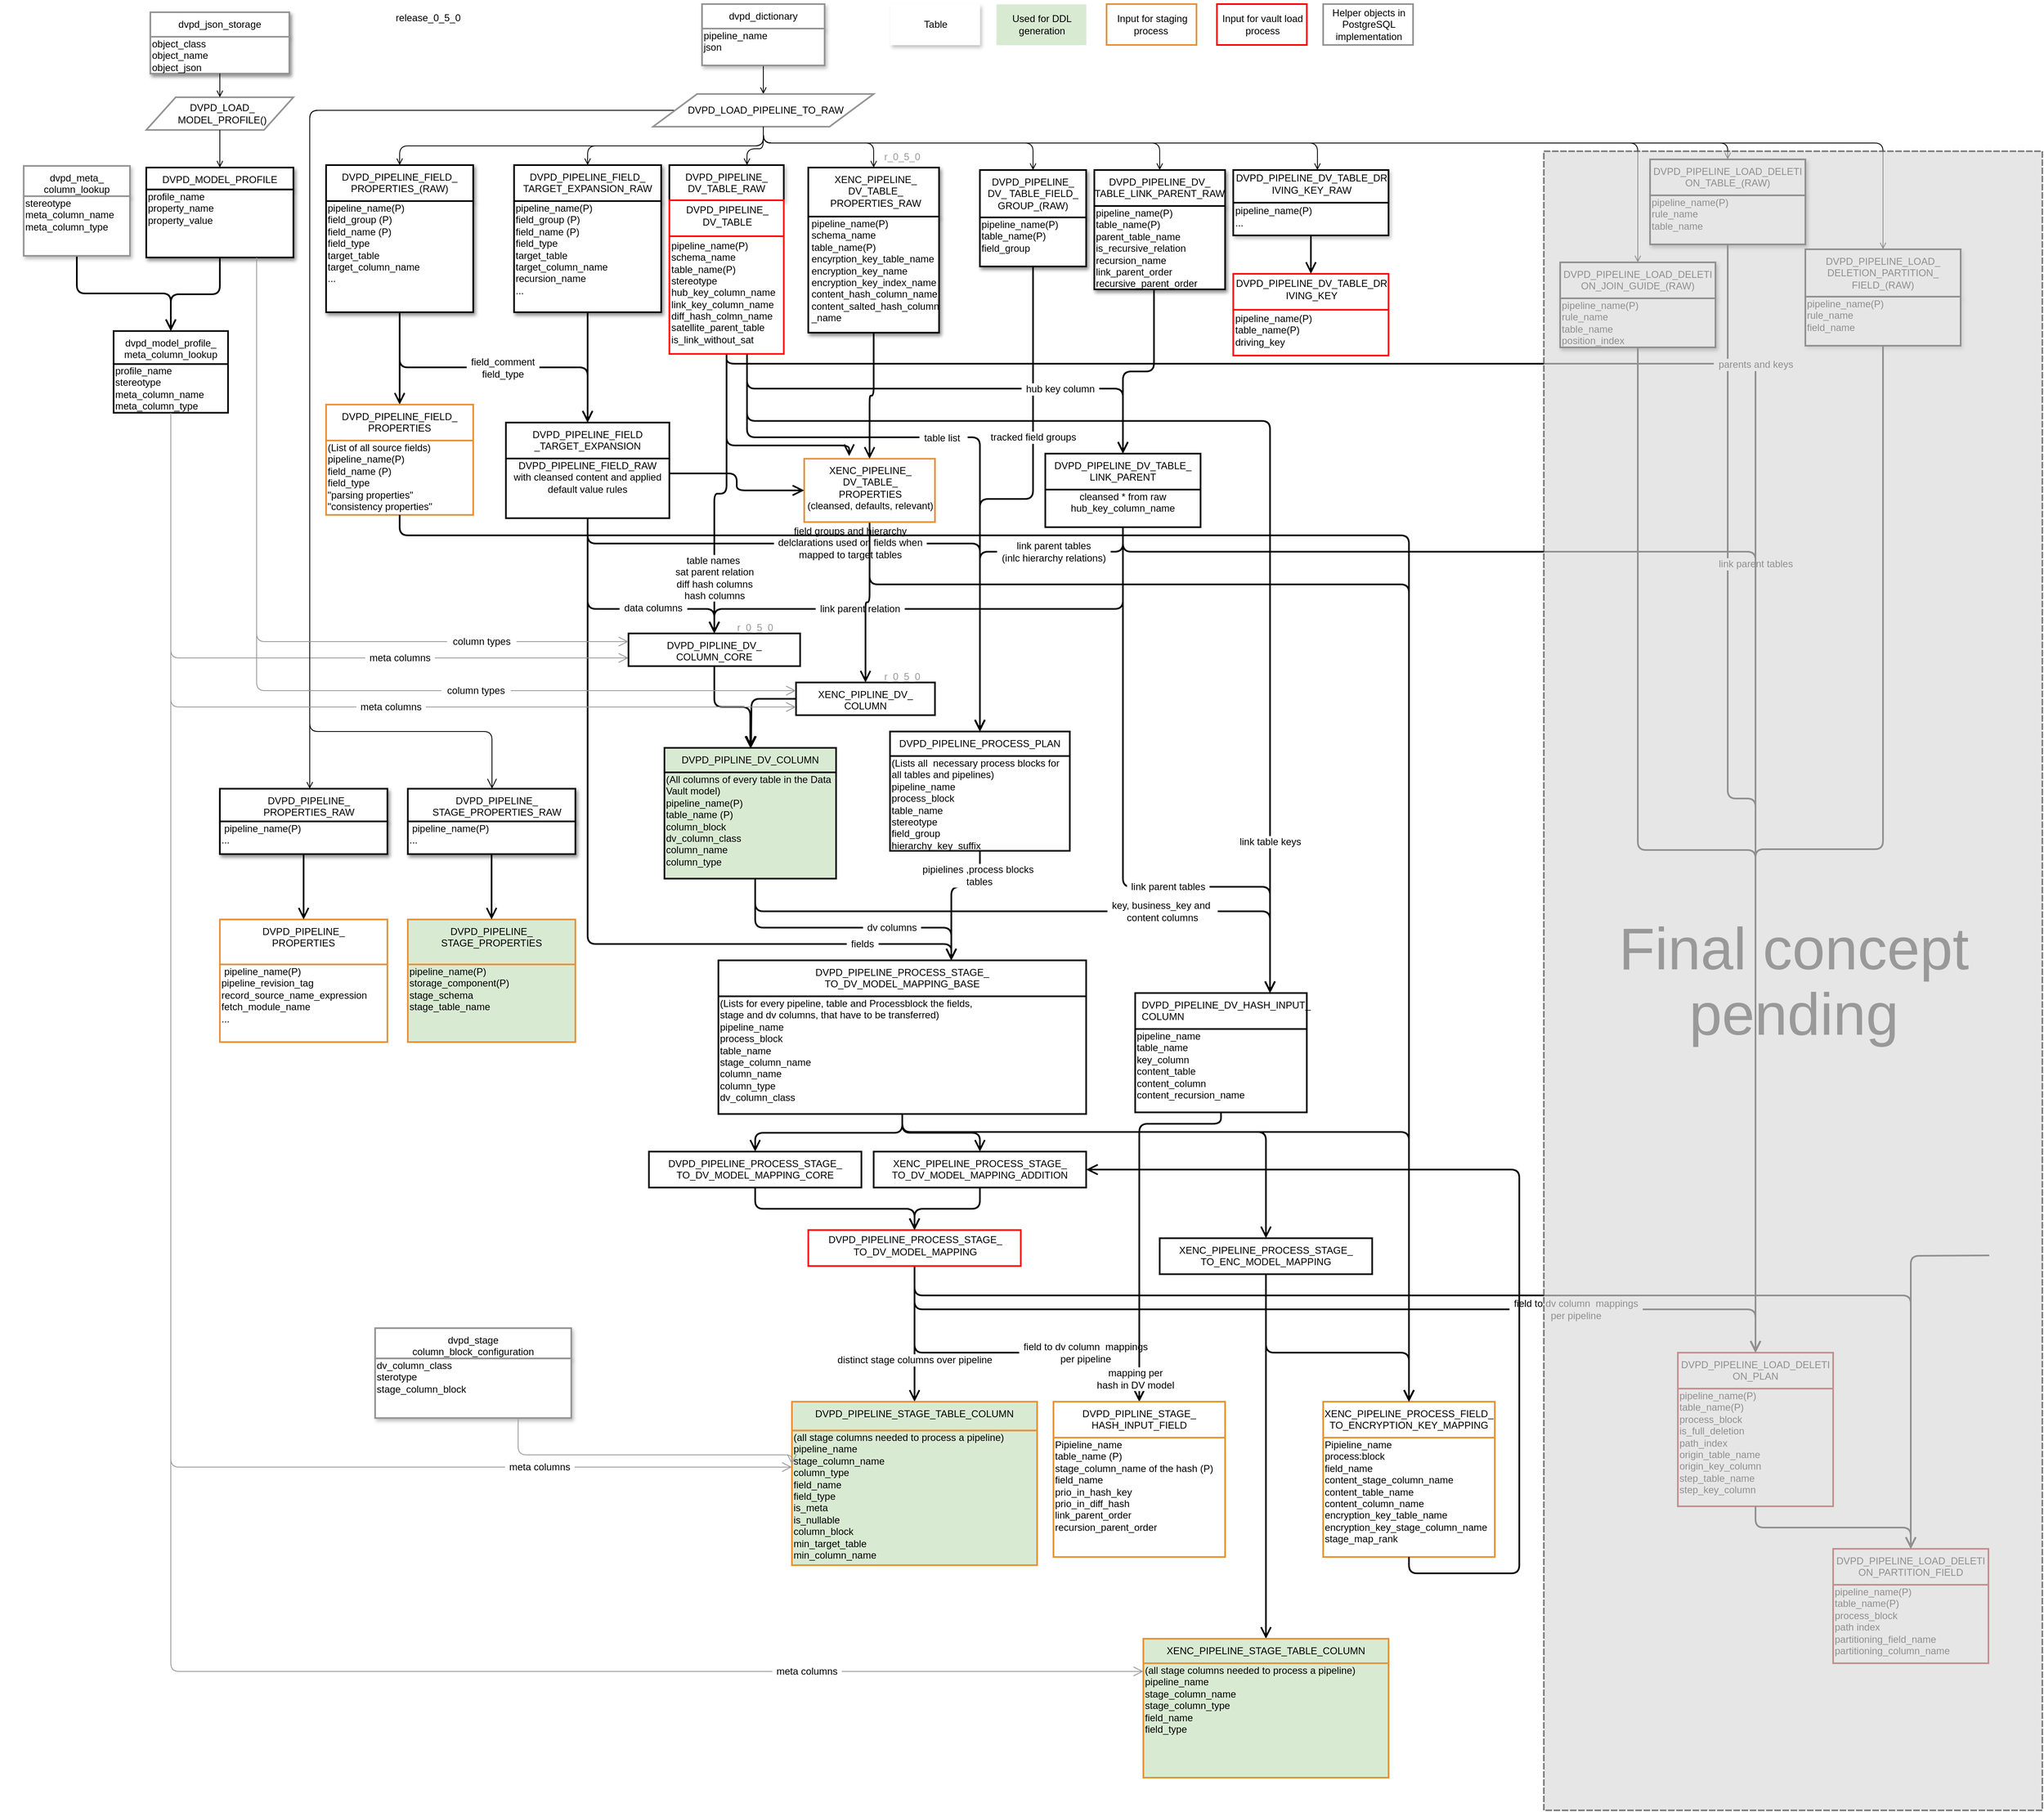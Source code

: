 <mxfile version="21.3.8" type="device">
  <diagram id="Ip6SylgBB0C6o74FARnR" name="Seite-1">
    <mxGraphModel dx="2185" dy="733" grid="1" gridSize="10" guides="1" tooltips="1" connect="1" arrows="1" fold="1" page="1" pageScale="1" pageWidth="827" pageHeight="1169" math="0" shadow="0">
      <root>
        <mxCell id="0" />
        <mxCell id="1" parent="0" />
        <mxCell id="a38BfnecuPuGl3UTYQXL-4" style="shape=rect;verticalAlign=top;align=left;fontSize=12;fontFamily=Helvetica;shadow=1;strokeWidth=2;fillColor=#FFFFFF;strokeColor=#000000;opacity=100.0;gliffyId=211;" parent="1" vertex="1">
          <mxGeometry x="1110" y="213" width="190" height="80" as="geometry" />
        </mxCell>
        <mxCell id="a38BfnecuPuGl3UTYQXL-5" value="&lt;div style=&quot;width: 187.0px;height:auto;word-break: break-word;&quot;&gt;&lt;div align=&quot;center&quot;&gt;&lt;span style=&quot;font-family: Arial; font-size: 12px; line-height: 14px;&quot;&gt;DVPD_PIPELINE_DV_TABLE&lt;/span&gt;&lt;span style=&quot;line-height: normal; line-height: normal;&quot;&gt;_DRIVING_KEY_RAW&lt;/span&gt;&lt;/div&gt;&lt;/div&gt;" style="shape=rect;shadow=0;strokeWidth=2;fillColor=#FFFFFF;strokeColor=#000000;opacity=100.0;html=1;nl2Br=0;verticalAlign=middle;align=center;spacingLeft=2.2;spacingRight=0;spacingTop=1.0;spacingBottom=8;whiteSpace=wrap;gliffyId=212;" parent="a38BfnecuPuGl3UTYQXL-4" vertex="1">
          <mxGeometry width="190" height="40" as="geometry" />
        </mxCell>
        <mxCell id="a38BfnecuPuGl3UTYQXL-6" value="&lt;div style=&quot;width: 187.0px;height:auto;word-break: break-word;&quot;&gt;&lt;div align=&quot;left&quot;&gt;&lt;/div&gt;&lt;div align=&quot;left&quot;&gt;&lt;span style=&quot;line-height: normal; line-height: normal;&quot;&gt;pipeline_name(P)&lt;/span&gt;&lt;/div&gt;&lt;div align=&quot;left&quot;&gt;...&lt;/div&gt;&lt;/div&gt;" style="shape=rect;shadow=0;strokeWidth=2;fillColor=#FFFFFF;strokeColor=#000000;opacity=100.0;html=1;nl2Br=0;verticalAlign=middle;align=center;spacingLeft=2.2;spacingRight=0;spacingTop=-5.0;spacingBottom=2;whiteSpace=wrap;gliffyId=214;" parent="a38BfnecuPuGl3UTYQXL-4" vertex="1">
          <mxGeometry y="40" width="190" height="40" as="geometry" />
        </mxCell>
        <mxCell id="a38BfnecuPuGl3UTYQXL-7" style="shape=rect;verticalAlign=top;align=left;fontSize=12;fontFamily=Helvetica;shadow=0;strokeWidth=2;fillColor=#FFFFFF;strokeColor=#990000;opacity=100.0;gliffyId=288;" parent="1" vertex="1">
          <mxGeometry x="1654" y="1660" width="190" height="188" as="geometry" />
        </mxCell>
        <mxCell id="a38BfnecuPuGl3UTYQXL-8" value="&lt;div style=&#39;width: 187.0px;height:auto;word-break: break-word;&#39;&gt;&lt;div align=&quot;center&quot;&gt;&lt;span style=&quot;font-family: Arial; font-size: 12px; line-height: 14px;&quot;&gt;DVPD_PIPELINE_LOAD_DELETION&lt;/span&gt;&lt;span style=&quot;line-height: normal; line-height: normal;&quot;&gt;_PLAN&lt;/span&gt;&lt;/div&gt;&lt;/div&gt;" style="shape=rect;shadow=0;strokeWidth=2;fillColor=#FFFFFF;strokeColor=#990000;opacity=100.0;html=1;nl2Br=0;verticalAlign=top;align=center;spacingLeft=6.0;spacingRight=6;spacingTop=1.0;spacingBottom=8;whiteSpace=wrap;gliffyId=289;" parent="a38BfnecuPuGl3UTYQXL-7" vertex="1">
          <mxGeometry width="190" height="44" as="geometry" />
        </mxCell>
        <mxCell id="a38BfnecuPuGl3UTYQXL-9" value="&lt;div style=&#39;width: 187.0px;height:auto;word-break: break-word;&#39;&gt;&lt;div align=&quot;left&quot;&gt;&lt;/div&gt;&lt;div align=&quot;left&quot;&gt;&lt;span style=&quot;line-height: normal; line-height: normal;&quot;&gt;pipeline_name(P)&lt;/span&gt;&lt;/div&gt;&lt;div align=&quot;left&quot;&gt;&lt;span style=&quot;line-height: normal; line-height: normal;&quot;&gt;table_name(P)&lt;/span&gt;&lt;/div&gt;&lt;div align=&quot;left&quot;&gt;&lt;span style=&quot;line-height: normal; line-height: normal;&quot;&gt;process_block&lt;/span&gt;&lt;/div&gt;&lt;div align=&quot;left&quot;&gt;&lt;span style=&quot;line-height: normal; line-height: normal;&quot;&gt;is_full_deletion&lt;/span&gt;&lt;/div&gt;&lt;div align=&quot;left&quot;&gt;&lt;span style=&quot;line-height: normal; line-height: normal;&quot;&gt;path_index&lt;/span&gt;&lt;/div&gt;&lt;div align=&quot;left&quot;&gt;&lt;span style=&quot;line-height: normal; line-height: normal;&quot;&gt;origin_table_name&lt;/span&gt;&lt;/div&gt;&lt;div align=&quot;left&quot;&gt;&lt;span style=&quot;line-height: normal; line-height: normal;&quot;&gt;origin_key_column&lt;/span&gt;&lt;/div&gt;&lt;div align=&quot;left&quot;&gt;&lt;span style=&quot;line-height: normal; line-height: normal;&quot;&gt;step_table_name&lt;/span&gt;&lt;/div&gt;&lt;div align=&quot;left&quot;&gt;&lt;span style=&quot;line-height: normal; line-height: normal;&quot;&gt;step_key_column&lt;/span&gt;&lt;/div&gt;&lt;div align=&quot;left&quot;&gt;&lt;span style=&quot;text-decoration: none; line-height: normal; line-height: normal;&quot;&gt;&amp;nbsp;&lt;/span&gt;&lt;/div&gt;&lt;div align=&quot;left&quot;&gt;&lt;/div&gt;&lt;div align=&quot;left&quot;&gt;&lt;/div&gt;&lt;/div&gt;" style="shape=rect;shadow=0;strokeWidth=2;fillColor=#FFFFFF;strokeColor=#990000;opacity=100.0;html=1;nl2Br=0;verticalAlign=top;align=left;spacingLeft=0.0;spacingRight=0;spacingTop=-5.0;spacingBottom=2;whiteSpace=wrap;gliffyId=291;" parent="a38BfnecuPuGl3UTYQXL-7" vertex="1">
          <mxGeometry y="44" width="190" height="144" as="geometry" />
        </mxCell>
        <mxCell id="a38BfnecuPuGl3UTYQXL-10" style="shape=rect;verticalAlign=top;align=left;fontSize=12;fontFamily=Helvetica;shadow=0;strokeWidth=2;fillColor=#FFFFFF;strokeColor=#990000;opacity=100.0;gliffyId=324;" parent="1" vertex="1">
          <mxGeometry x="1844" y="1900" width="190" height="140" as="geometry" />
        </mxCell>
        <mxCell id="a38BfnecuPuGl3UTYQXL-11" value="&lt;div style=&#39;width: 187.0px;height:auto;word-break: break-word;&#39;&gt;&lt;div align=&quot;center&quot;&gt;&lt;span style=&quot;font-family: Arial; font-size: 12px; line-height: 14px;&quot;&gt;DVPD_PIPELINE_LOAD_DELETION&lt;/span&gt;&lt;span style=&quot;line-height: normal; line-height: normal;&quot;&gt;_PARTITION_FIELD&lt;/span&gt;&lt;/div&gt;&lt;/div&gt;" style="shape=rect;shadow=0;strokeWidth=2;fillColor=#FFFFFF;strokeColor=#990000;opacity=100.0;html=1;nl2Br=0;verticalAlign=top;align=center;spacingLeft=6.0;spacingRight=6;spacingTop=1.0;spacingBottom=8;whiteSpace=wrap;gliffyId=325;" parent="a38BfnecuPuGl3UTYQXL-10" vertex="1">
          <mxGeometry width="190" height="44" as="geometry" />
        </mxCell>
        <mxCell id="a38BfnecuPuGl3UTYQXL-12" value="&lt;div style=&#39;width: 187.0px;height:auto;word-break: break-word;&#39;&gt;&lt;div align=&quot;left&quot;&gt;&lt;/div&gt;&lt;div align=&quot;left&quot;&gt;&lt;span style=&quot;line-height: normal; line-height: normal;&quot;&gt;pipeline_name(P)&lt;/span&gt;&lt;/div&gt;&lt;div align=&quot;left&quot;&gt;&lt;span style=&quot;line-height: normal; line-height: normal;&quot;&gt;table_name(P)&lt;/span&gt;&lt;/div&gt;&lt;div align=&quot;left&quot;&gt;&lt;span style=&quot;line-height: normal; line-height: normal;&quot;&gt;process_block&lt;/span&gt;&lt;/div&gt;&lt;div align=&quot;left&quot;&gt;&lt;span style=&quot;line-height: normal; line-height: normal;&quot;&gt;path index&lt;/span&gt;&lt;/div&gt;&lt;div align=&quot;left&quot;&gt;&lt;span style=&quot;line-height: normal; line-height: normal;&quot;&gt;partitioning_field_name&lt;/span&gt;&lt;/div&gt;&lt;div align=&quot;left&quot;&gt;&lt;span style=&quot;line-height: normal; line-height: normal;&quot;&gt;partitioning_column_name&lt;/span&gt;&lt;/div&gt;&lt;div align=&quot;left&quot;&gt;&lt;/div&gt;&lt;div align=&quot;left&quot;&gt;&lt;/div&gt;&lt;/div&gt;" style="shape=rect;shadow=0;strokeWidth=2;fillColor=#FFFFFF;strokeColor=#990000;opacity=100.0;html=1;nl2Br=0;verticalAlign=top;align=left;spacingLeft=0.0;spacingRight=0;spacingTop=-5.0;spacingBottom=2;whiteSpace=wrap;gliffyId=327;" parent="a38BfnecuPuGl3UTYQXL-10" vertex="1">
          <mxGeometry y="44" width="190" height="96" as="geometry" />
        </mxCell>
        <mxCell id="a38BfnecuPuGl3UTYQXL-13" style="shape=rect;verticalAlign=top;align=left;fontSize=12;fontFamily=Helvetica;shadow=1;strokeWidth=2;fillColor=#FFFFFF;strokeColor=#000000;opacity=100.0;gliffyId=216;" parent="1" vertex="1">
          <mxGeometry x="800" y="213" width="130" height="118" as="geometry" />
        </mxCell>
        <mxCell id="a38BfnecuPuGl3UTYQXL-14" value="&lt;div style=&#39;width: 127.0px;height:auto;word-break: break-word;&#39;&gt;&lt;div align=&quot;center&quot;&gt;&lt;span style=&quot;font-family: Arial; font-size: 12px; line-height: 14px;&quot;&gt;DVPD_PIPELINE_&lt;/span&gt;&lt;/div&gt;&lt;div align=&quot;center&quot;&gt;&lt;span style=&quot;font-family: Arial; font-size: 12px; line-height: 14px;&quot;&gt;DV_ TABLE_&lt;/span&gt;&lt;span style=&quot;line-height: normal; line-height: normal;&quot;&gt;FIELD_ GROUP_(RAW)&lt;/span&gt;&lt;/div&gt;&lt;/div&gt;" style="shape=rect;shadow=1;strokeWidth=2;fillColor=#FFFFFF;strokeColor=#000000;opacity=100.0;html=1;nl2Br=0;verticalAlign=top;align=center;spacingLeft=6.0;spacingRight=6;spacingTop=1.0;spacingBottom=8;whiteSpace=wrap;gliffyId=217;" parent="a38BfnecuPuGl3UTYQXL-13" vertex="1">
          <mxGeometry width="130" height="58" as="geometry" />
        </mxCell>
        <mxCell id="a38BfnecuPuGl3UTYQXL-15" value="&lt;div style=&#39;width: 127.0px;height:auto;word-break: break-word;&#39;&gt;&lt;div align=&quot;left&quot;&gt;&lt;/div&gt;&lt;div align=&quot;left&quot;&gt;&lt;span style=&quot;line-height: normal; line-height: normal;&quot;&gt;pipeline_name(P)&lt;/span&gt;&lt;/div&gt;&lt;div align=&quot;left&quot;&gt;&lt;span style=&quot;line-height: normal; line-height: normal;&quot;&gt;table_name(P)&lt;/span&gt;&lt;/div&gt;&lt;div align=&quot;left&quot;&gt;&lt;span style=&quot;text-decoration: none; line-height: normal; line-height: normal;&quot;&gt;field_group&lt;/span&gt;&lt;/div&gt;&lt;/div&gt;" style="shape=rect;shadow=1;strokeWidth=2;fillColor=#FFFFFF;strokeColor=#000000;opacity=100.0;html=1;nl2Br=0;verticalAlign=top;align=left;spacingLeft=0.0;spacingRight=0;spacingTop=-5.0;spacingBottom=2;whiteSpace=wrap;gliffyId=219;" parent="a38BfnecuPuGl3UTYQXL-13" vertex="1">
          <mxGeometry y="58" width="130" height="60" as="geometry" />
        </mxCell>
        <mxCell id="a38BfnecuPuGl3UTYQXL-16" style="shape=rect;verticalAlign=top;align=left;fontSize=12;fontFamily=Helvetica;shadow=1;strokeWidth=2;fillColor=#FFFFFF;strokeColor=#000000;opacity=100.0;gliffyId=293;" parent="1" vertex="1">
          <mxGeometry x="1620" y="200" width="190" height="104" as="geometry" />
        </mxCell>
        <mxCell id="a38BfnecuPuGl3UTYQXL-17" value="&lt;div style=&#39;width: 187.0px;height:auto;word-break: break-word;&#39;&gt;&lt;div align=&quot;center&quot;&gt;&lt;span style=&quot;font-family: Arial; font-size: 12px; line-height: 14px;&quot;&gt;DVPD_PIPELINE_LOAD_DELETION_TABLE&lt;/span&gt;&lt;span style=&quot;line-height: normal; line-height: normal;&quot;&gt;_(RAW)&lt;/span&gt;&lt;/div&gt;&lt;/div&gt;" style="shape=rect;shadow=1;strokeWidth=2;fillColor=#FFFFFF;strokeColor=#000000;opacity=100.0;html=1;nl2Br=0;verticalAlign=top;align=center;spacingLeft=6.0;spacingRight=6;spacingTop=1.0;spacingBottom=8;whiteSpace=wrap;gliffyId=294;" parent="a38BfnecuPuGl3UTYQXL-16" vertex="1">
          <mxGeometry width="190" height="44" as="geometry" />
        </mxCell>
        <mxCell id="a38BfnecuPuGl3UTYQXL-18" value="&lt;div style=&#39;width: 187.0px;height:auto;word-break: break-word;&#39;&gt;&lt;div align=&quot;left&quot;&gt;&lt;/div&gt;&lt;div align=&quot;left&quot;&gt;&lt;span style=&quot;line-height: normal; line-height: normal;&quot;&gt;pipeline_name(P)&lt;/span&gt;&lt;/div&gt;&lt;div align=&quot;left&quot;&gt;&lt;span style=&quot;line-height: normal; line-height: normal;&quot;&gt;rule_name&lt;/span&gt;&lt;/div&gt;&lt;div align=&quot;left&quot;&gt;&lt;span style=&quot;line-height: normal; line-height: normal;&quot;&gt;table_name&lt;/span&gt;&lt;/div&gt;&lt;/div&gt;" style="shape=rect;shadow=1;strokeWidth=2;fillColor=#FFFFFF;strokeColor=#000000;opacity=100.0;html=1;nl2Br=0;verticalAlign=top;align=left;spacingLeft=0.0;spacingRight=0;spacingTop=-5.0;spacingBottom=2;whiteSpace=wrap;gliffyId=296;" parent="a38BfnecuPuGl3UTYQXL-16" vertex="1">
          <mxGeometry y="44" width="190" height="60" as="geometry" />
        </mxCell>
        <mxCell id="a38BfnecuPuGl3UTYQXL-19" style="shape=rect;verticalAlign=top;align=left;fontSize=12;fontFamily=Helvetica;shadow=1;strokeWidth=2;fillColor=#FFFFFF;strokeColor=#000000;opacity=100.0;gliffyId=305;" parent="1" vertex="1">
          <mxGeometry x="1510" y="326" width="190" height="104" as="geometry" />
        </mxCell>
        <mxCell id="a38BfnecuPuGl3UTYQXL-20" value="&lt;div style=&#39;width: 187.0px;height:auto;word-break: break-word;&#39;&gt;&lt;div align=&quot;center&quot;&gt;&lt;span style=&quot;font-family: Arial; font-size: 12px; line-height: 14px;&quot;&gt;DVPD_PIPELINE_LOAD_DELETION_JOIN_GUIDE&lt;/span&gt;&lt;span style=&quot;line-height: normal; line-height: normal;&quot;&gt;_(RAW)&lt;/span&gt;&lt;/div&gt;&lt;/div&gt;" style="shape=rect;shadow=1;strokeWidth=2;fillColor=#FFFFFF;strokeColor=#000000;opacity=100.0;html=1;nl2Br=0;verticalAlign=top;align=center;spacingLeft=6.0;spacingRight=6;spacingTop=1.0;spacingBottom=8;whiteSpace=wrap;gliffyId=306;" parent="a38BfnecuPuGl3UTYQXL-19" vertex="1">
          <mxGeometry width="190" height="44" as="geometry" />
        </mxCell>
        <mxCell id="a38BfnecuPuGl3UTYQXL-21" value="&lt;div style=&#39;width: 187.0px;height:auto;word-break: break-word;&#39;&gt;&lt;div align=&quot;left&quot;&gt;&lt;/div&gt;&lt;div align=&quot;left&quot;&gt;&lt;span style=&quot;line-height: normal; line-height: normal;&quot;&gt;pipeline_name(P)&lt;/span&gt;&lt;/div&gt;&lt;div align=&quot;left&quot;&gt;&lt;span style=&quot;line-height: normal; line-height: normal;&quot;&gt;rule_name&lt;/span&gt;&lt;/div&gt;&lt;div align=&quot;left&quot;&gt;&lt;span style=&quot;line-height: normal; line-height: normal;&quot;&gt;table_name&lt;/span&gt;&lt;/div&gt;&lt;div align=&quot;left&quot;&gt;&lt;span style=&quot;line-height: normal; line-height: normal;&quot;&gt;position_index&lt;/span&gt;&lt;/div&gt;&lt;/div&gt;" style="shape=rect;shadow=1;strokeWidth=2;fillColor=#FFFFFF;strokeColor=#000000;opacity=100.0;html=1;nl2Br=0;verticalAlign=top;align=left;spacingLeft=0.0;spacingRight=0;spacingTop=-5.0;spacingBottom=2;whiteSpace=wrap;gliffyId=308;" parent="a38BfnecuPuGl3UTYQXL-19" vertex="1">
          <mxGeometry y="44" width="190" height="60" as="geometry" />
        </mxCell>
        <mxCell id="a38BfnecuPuGl3UTYQXL-25" style="shape=rect;verticalAlign=top;align=left;fontSize=12;fontFamily=Helvetica;shadow=1;strokeWidth=2;fillColor=#FFFFFF;strokeColor=#000000;opacity=100.0;gliffyId=230;" parent="1" vertex="1">
          <mxGeometry x="940" y="213" width="160" height="146" as="geometry" />
        </mxCell>
        <mxCell id="a38BfnecuPuGl3UTYQXL-26" value="&lt;div style=&quot;width: 187.0px;height:auto;word-break: break-word;&quot;&gt;&lt;div align=&quot;center&quot;&gt;&lt;span style=&quot;font-family: Arial; font-size: 12px; line-height: 14px;&quot;&gt;DVPD_PIPELINE_DV_ TABLE_&lt;/span&gt;&lt;span style=&quot;background-color: initial; line-height: normal;&quot;&gt;LINK_&lt;/span&gt;&lt;span style=&quot;background-color: initial; line-height: normal;&quot;&gt;PARENT_RAW&lt;/span&gt;&lt;/div&gt;&lt;/div&gt;" style="shape=rect;shadow=1;strokeWidth=2;fillColor=#FFFFFF;strokeColor=#000000;opacity=100.0;html=1;nl2Br=0;verticalAlign=top;align=center;spacingLeft=6.0;spacingRight=6;spacingTop=1.0;spacingBottom=8;whiteSpace=wrap;gliffyId=231;" parent="a38BfnecuPuGl3UTYQXL-25" vertex="1">
          <mxGeometry width="160" height="44" as="geometry" />
        </mxCell>
        <mxCell id="a38BfnecuPuGl3UTYQXL-27" value="&lt;div style=&#39;width: 187.0px;height:auto;word-break: break-word;&#39;&gt;&lt;div align=&quot;left&quot;&gt;&lt;/div&gt;&lt;div align=&quot;left&quot;&gt;&lt;span style=&quot;line-height: normal; line-height: normal;&quot;&gt;pipeline_name(P)&lt;/span&gt;&lt;/div&gt;&lt;div align=&quot;left&quot;&gt;&lt;span style=&quot;line-height: normal; line-height: normal;&quot;&gt;table_name(P)&lt;/span&gt;&lt;/div&gt;&lt;div align=&quot;left&quot;&gt;&lt;span style=&quot;text-decoration: none; line-height: normal; line-height: normal;&quot;&gt;parent_table_name&lt;/span&gt;&lt;/div&gt;&lt;div align=&quot;left&quot;&gt;&lt;span style=&quot;line-height: normal; line-height: normal;&quot;&gt;is_recursive_relation&lt;/span&gt;&lt;/div&gt;&lt;div align=&quot;left&quot;&gt;&lt;span style=&quot;line-height: normal; line-height: normal;&quot;&gt;recursion_name&lt;/span&gt;&lt;/div&gt;&lt;div align=&quot;left&quot;&gt;&lt;span style=&quot;line-height: normal; line-height: normal;&quot;&gt;link_parent_order&lt;/span&gt;&lt;/div&gt;&lt;div align=&quot;left&quot;&gt;&lt;span style=&quot;line-height: normal; line-height: normal;&quot;&gt;recursive_parent_order&lt;/span&gt;&lt;/div&gt;&lt;/div&gt;" style="shape=rect;shadow=1;strokeWidth=2;fillColor=#FFFFFF;strokeColor=#000000;opacity=100.0;html=1;nl2Br=0;verticalAlign=top;align=left;spacingLeft=0.0;spacingRight=0;spacingTop=-5.0;spacingBottom=2;whiteSpace=wrap;gliffyId=233;" parent="a38BfnecuPuGl3UTYQXL-25" vertex="1">
          <mxGeometry y="44" width="160" height="102" as="geometry" />
        </mxCell>
        <mxCell id="a38BfnecuPuGl3UTYQXL-31" style="shape=rect;verticalAlign=top;align=left;fontSize=12;fontFamily=Helvetica;shadow=0;strokeWidth=2;fillColor=#FFFFFF;strokeColor=#000000;opacity=100.0;gliffyId=10;" parent="1" vertex="1">
          <mxGeometry x="220" y="522" width="200" height="117" as="geometry" />
        </mxCell>
        <mxCell id="a38BfnecuPuGl3UTYQXL-32" value="&lt;div style=&#39;width: 197.0px;height:auto;word-break: break-word;&#39;&gt;&lt;div align=&quot;center&quot;&gt;&lt;span style=&quot;font-family: Arial; font-size: 12px; line-height: 14px;&quot;&gt;DVPD_PIPELINE_FIELD&lt;/span&gt;&lt;/div&gt;&lt;div align=&quot;center&quot;&gt;&lt;span style=&quot;font-family: Arial; font-size: 12px; line-height: 14px;&quot;&gt;_TARGET_EXPANSION&lt;span style=&quot;text-decoration: none; line-height: normal;&quot;&gt;&lt;br&gt;&lt;/span&gt;&lt;/span&gt;&lt;/div&gt;&lt;/div&gt;" style="shape=rect;shadow=0;strokeWidth=2;fillColor=#FFFFFF;strokeColor=#000000;opacity=100.0;html=1;nl2Br=0;verticalAlign=top;align=center;spacingLeft=6.0;spacingRight=6;spacingTop=1.0;spacingBottom=8;whiteSpace=wrap;gliffyId=11;" parent="a38BfnecuPuGl3UTYQXL-31" vertex="1">
          <mxGeometry width="200" height="44" as="geometry" />
        </mxCell>
        <mxCell id="a38BfnecuPuGl3UTYQXL-33" value="&lt;div style=&#39;width: 197.0px;height:auto;word-break: break-word;&#39;&gt;&lt;div align=&quot;center&quot;&gt;&lt;span style=&quot;font-family: Arial; font-size: 12px; line-height: 14px;&quot;&gt;DVPD_PIPELINE_FIELD_RAW&lt;/span&gt;&lt;/div&gt;&lt;div align=&quot;center&quot;&gt;&lt;span style=&quot;font-family: Arial; font-size: 12px; line-height: 14px;&quot;&gt;with cleansed content and applied default value rules&lt;/span&gt;&lt;/div&gt;&lt;/div&gt;" style="shape=rect;shadow=0;strokeWidth=2;fillColor=#FFFFFF;strokeColor=#000000;opacity=100.0;html=1;nl2Br=0;verticalAlign=top;align=center;spacingLeft=0.0;spacingRight=0;spacingTop=-5.0;spacingBottom=2;whiteSpace=wrap;gliffyId=13;" parent="a38BfnecuPuGl3UTYQXL-31" vertex="1">
          <mxGeometry y="44" width="200" height="73" as="geometry" />
        </mxCell>
        <mxCell id="a38BfnecuPuGl3UTYQXL-34" style="shape=rect;verticalAlign=top;align=left;fontSize=12;fontFamily=Helvetica;shadow=0;strokeWidth=2;fillColor=#FFFFFF;strokeColor=#000000;opacity=100.0;gliffyId=280;" parent="1" vertex="1">
          <mxGeometry x="880" y="560" width="190" height="90" as="geometry" />
        </mxCell>
        <mxCell id="a38BfnecuPuGl3UTYQXL-35" value="&lt;div style=&#39;width: 187.0px;height:auto;word-break: break-word;&#39;&gt;&lt;div align=&quot;center&quot;&gt;&lt;span style=&quot;line-height: normal; line-height: normal;&quot;&gt;DVPD_PIPELINE_DV_TABLE_&lt;/span&gt;&lt;/div&gt;&lt;div align=&quot;center&quot;&gt;&lt;span style=&quot;line-height: normal; line-height: normal;&quot;&gt;LINK_PARENT&lt;/span&gt;&lt;/div&gt;&lt;/div&gt;" style="shape=rect;shadow=0;strokeWidth=2;fillColor=#FFFFFF;strokeColor=#000000;opacity=100.0;html=1;nl2Br=0;verticalAlign=top;align=center;spacingLeft=6.0;spacingRight=6;spacingTop=1.0;spacingBottom=8;whiteSpace=wrap;gliffyId=281;" parent="a38BfnecuPuGl3UTYQXL-34" vertex="1">
          <mxGeometry width="190" height="44" as="geometry" />
        </mxCell>
        <mxCell id="a38BfnecuPuGl3UTYQXL-36" value="&lt;div style=&#39;width: 187.0px;height:auto;word-break: break-word;&#39;&gt;&lt;div align=&quot;center&quot;&gt;&lt;span style=&quot;font-family: Arial; font-size: 12px; line-height: 14px;&quot;&gt;cleansed * from raw&lt;/span&gt;&lt;/div&gt;&lt;div align=&quot;center&quot;&gt;&lt;span style=&quot;font-family: Arial; font-size: 12px; line-height: 14px;&quot;&gt;hub_key_column_name&lt;/span&gt;&lt;/div&gt;&lt;/div&gt;" style="shape=rect;shadow=0;strokeWidth=2;fillColor=#FFFFFF;strokeColor=#000000;opacity=100.0;html=1;nl2Br=0;verticalAlign=top;align=center;spacingLeft=0.0;spacingRight=0;spacingTop=-5.0;spacingBottom=2;whiteSpace=wrap;gliffyId=283;" parent="a38BfnecuPuGl3UTYQXL-34" vertex="1">
          <mxGeometry y="44" width="190" height="46" as="geometry" />
        </mxCell>
        <mxCell id="a38BfnecuPuGl3UTYQXL-37" style="shape=rect;verticalAlign=top;align=left;fontSize=12;fontFamily=Helvetica;shadow=1;strokeWidth=2;fillColor=#FFFFFF;strokeColor=#000000;opacity=100.0;gliffyId=236;" parent="1" vertex="1">
          <mxGeometry x="230" y="207" width="180" height="180" as="geometry" />
        </mxCell>
        <mxCell id="a38BfnecuPuGl3UTYQXL-38" value="&lt;div style=&#39;width: 177.0px;height:auto;word-break: break-word;&#39;&gt;&lt;div align=&quot;center&quot;&gt;&lt;span style=&quot;font-family: Arial; font-size: 12px; line-height: 14px;&quot;&gt;DVPD_PIPELINE_FIELD_&lt;/span&gt;&lt;/div&gt;&lt;div align=&quot;center&quot;&gt;&lt;span style=&quot;font-family: Arial; font-size: 12px; line-height: 14px;&quot;&gt;TARGET_EXPANSION_RAW&lt;span style=&quot;text-decoration: none; line-height: normal;&quot;&gt;&lt;br&gt;&lt;/span&gt;&lt;/span&gt;&lt;/div&gt;&lt;/div&gt;" style="shape=rect;shadow=1;strokeWidth=2;fillColor=#FFFFFF;strokeColor=#000000;opacity=100.0;html=1;nl2Br=0;verticalAlign=top;align=center;spacingLeft=6.0;spacingRight=6;spacingTop=1.0;spacingBottom=8;whiteSpace=wrap;gliffyId=237;" parent="a38BfnecuPuGl3UTYQXL-37" vertex="1">
          <mxGeometry width="180" height="44" as="geometry" />
        </mxCell>
        <mxCell id="a38BfnecuPuGl3UTYQXL-39" value="&lt;div style=&#39;width: 177.0px;height:auto;word-break: break-word;&#39;&gt;&lt;div align=&quot;left&quot;&gt;&lt;span style=&quot;line-height: normal; line-height: normal;&quot;&gt;pipeline_name(P)&lt;/span&gt;&lt;/div&gt;&lt;div align=&quot;left&quot;&gt;&lt;span style=&quot;line-height: normal; line-height: normal;&quot;&gt;field_group (P)&lt;/span&gt;&lt;/div&gt;&lt;div align=&quot;left&quot;&gt;&lt;span style=&quot;line-height: normal; line-height: normal;&quot;&gt;field_name (P)&lt;/span&gt;&lt;/div&gt;&lt;div align=&quot;left&quot;&gt;&lt;span style=&quot;line-height: normal; line-height: normal;&quot;&gt;field_type&lt;/span&gt;&lt;/div&gt;&lt;div align=&quot;left&quot;&gt;&lt;span style=&quot;line-height: normal; line-height: normal;&quot;&gt;target_table&lt;/span&gt;&lt;/div&gt;&lt;div align=&quot;left&quot;&gt;&lt;span style=&quot;line-height: normal; line-height: normal;&quot;&gt;target_column_name&lt;/span&gt;&lt;/div&gt;&lt;div align=&quot;left&quot;&gt;&lt;span style=&quot;line-height: normal; line-height: normal;&quot;&gt;recursion_name&lt;/span&gt;&lt;/div&gt;&lt;div align=&quot;left&quot;&gt;&lt;span style=&quot;line-height: normal; line-height: normal;&quot;&gt;...&lt;/span&gt;&lt;/div&gt;&lt;/div&gt;" style="shape=rect;shadow=1;strokeWidth=2;fillColor=#FFFFFF;strokeColor=#000000;opacity=100.0;html=1;nl2Br=0;verticalAlign=top;align=left;spacingLeft=0.0;spacingRight=0;spacingTop=-5.0;spacingBottom=2;whiteSpace=wrap;gliffyId=239;" parent="a38BfnecuPuGl3UTYQXL-37" vertex="1">
          <mxGeometry y="44" width="180" height="136" as="geometry" />
        </mxCell>
        <mxCell id="a38BfnecuPuGl3UTYQXL-40" style="shape=rect;verticalAlign=top;align=left;fontSize=12;fontFamily=Helvetica;shadow=1;strokeWidth=2;fillColor=#FFFFFF;strokeColor=#000000;opacity=100.0;gliffyId=242;" parent="1" vertex="1">
          <mxGeometry y="207" width="180" height="180" as="geometry" />
        </mxCell>
        <mxCell id="a38BfnecuPuGl3UTYQXL-41" value="&lt;div style=&#39;width: 177.0px;height:auto;word-break: break-word;&#39;&gt;&lt;div align=&quot;center&quot;&gt;&lt;span style=&quot;font-family: Arial; font-size: 12px; line-height: 14px;&quot;&gt;DVPD_PIPELINE_FIELD_&lt;/span&gt;&lt;/div&gt;&lt;div align=&quot;center&quot;&gt;&lt;span style=&quot;font-family: Arial; font-size: 12px; line-height: 14px;&quot;&gt;PROPERTIES_(RAW)&lt;span style=&quot;text-decoration: none; line-height: normal;&quot;&gt;&lt;br&gt;&lt;/span&gt;&lt;/span&gt;&lt;/div&gt;&lt;/div&gt;" style="shape=rect;shadow=1;strokeWidth=2;fillColor=#FFFFFF;strokeColor=#000000;opacity=100.0;html=1;nl2Br=0;verticalAlign=top;align=center;spacingLeft=6.0;spacingRight=6;spacingTop=1.0;spacingBottom=8;whiteSpace=wrap;gliffyId=243;" parent="a38BfnecuPuGl3UTYQXL-40" vertex="1">
          <mxGeometry width="180" height="44" as="geometry" />
        </mxCell>
        <mxCell id="a38BfnecuPuGl3UTYQXL-42" value="&lt;div style=&#39;width: 177.0px;height:auto;word-break: break-word;&#39;&gt;&lt;div align=&quot;left&quot;&gt;&lt;span style=&quot;line-height: normal; line-height: normal;&quot;&gt;pipeline_name(P)&lt;/span&gt;&lt;/div&gt;&lt;div align=&quot;left&quot;&gt;&lt;span style=&quot;line-height: normal; line-height: normal;&quot;&gt;field_group (P)&lt;/span&gt;&lt;/div&gt;&lt;div align=&quot;left&quot;&gt;&lt;span style=&quot;line-height: normal; line-height: normal;&quot;&gt;field_name (P)&lt;/span&gt;&lt;/div&gt;&lt;div align=&quot;left&quot;&gt;&lt;span style=&quot;line-height: normal; line-height: normal;&quot;&gt;field_type&lt;/span&gt;&lt;/div&gt;&lt;div align=&quot;left&quot;&gt;&lt;span style=&quot;line-height: normal; line-height: normal;&quot;&gt;target_table&lt;/span&gt;&lt;/div&gt;&lt;div align=&quot;left&quot;&gt;&lt;span style=&quot;line-height: normal; line-height: normal;&quot;&gt;target_column_name&lt;/span&gt;&lt;/div&gt;&lt;div align=&quot;left&quot;&gt;&lt;span style=&quot;line-height: normal; line-height: normal;&quot;&gt;...&lt;/span&gt;&lt;/div&gt;&lt;/div&gt;" style="shape=rect;shadow=1;strokeWidth=2;fillColor=#FFFFFF;strokeColor=#000000;opacity=100.0;html=1;nl2Br=0;verticalAlign=top;align=left;spacingLeft=0.0;spacingRight=0;spacingTop=-5.0;spacingBottom=2;whiteSpace=wrap;gliffyId=245;" parent="a38BfnecuPuGl3UTYQXL-40" vertex="1">
          <mxGeometry y="44" width="180" height="136" as="geometry" />
        </mxCell>
        <mxCell id="a38BfnecuPuGl3UTYQXL-46" style="shape=rect;verticalAlign=top;align=left;fontSize=12;fontFamily=Helvetica;shadow=1;strokeWidth=2;fillColor=#FFFFFF;strokeColor=#000000;opacity=100.0;gliffyId=274;" parent="1" vertex="1">
          <mxGeometry x="-130" y="970" width="205" height="80" as="geometry" />
        </mxCell>
        <mxCell id="a38BfnecuPuGl3UTYQXL-47" value="&lt;div style=&quot;width: 202.0px;height:auto;word-break: break-word;&quot;&gt;&lt;div align=&quot;center&quot;&gt;&lt;span style=&quot;font-family: Arial; font-size: 12px; line-height: 0;&quot;&gt;&lt;span style=&quot;text-decoration: none; line-height: 14px;&quot;&gt;DVPD_PIPELINE_&lt;/span&gt;&lt;/span&gt;&lt;/div&gt;&lt;div align=&quot;center&quot;&gt;&lt;span style=&quot;font-family: Arial; font-size: 12px; line-height: 0;&quot;&gt;&lt;span style=&quot;text-decoration: none; line-height: 14px;&quot;&gt;PROPERTIES_RAW&lt;/span&gt;&lt;/span&gt;&lt;/div&gt;&lt;/div&gt;" style="shape=rect;shadow=1;strokeWidth=2;fillColor=#FFFFFF;strokeColor=#000000;opacity=100.0;html=1;nl2Br=0;verticalAlign=top;align=left;spacingLeft=6.0;spacingRight=6;spacingTop=1.0;spacingBottom=8;whiteSpace=wrap;gliffyId=275;" parent="a38BfnecuPuGl3UTYQXL-46" vertex="1">
          <mxGeometry width="205" height="40" as="geometry" />
        </mxCell>
        <mxCell id="a38BfnecuPuGl3UTYQXL-48" value="&lt;div style=&quot;width: 202.0px;height:auto;word-break: break-word;&quot;&gt;&lt;div align=&quot;left&quot;&gt;&lt;span style=&quot;text-decoration: none; line-height: normal; line-height: normal;&quot;&gt;&amp;nbsp;&lt;/span&gt;&lt;span style=&quot;line-height: normal; line-height: normal;&quot;&gt;pipeline_name(P)&lt;/span&gt;&lt;/div&gt;&lt;div align=&quot;left&quot;&gt;...&lt;/div&gt;&lt;div align=&quot;left&quot;&gt;&lt;/div&gt;&lt;div align=&quot;left&quot;&gt;&lt;/div&gt;&lt;/div&gt;" style="shape=rect;shadow=1;strokeWidth=2;fillColor=#FFFFFF;strokeColor=#000000;opacity=100.0;html=1;nl2Br=0;verticalAlign=top;align=left;spacingLeft=0.0;spacingRight=0;spacingTop=-5.0;spacingBottom=2;whiteSpace=wrap;gliffyId=277;" parent="a38BfnecuPuGl3UTYQXL-46" vertex="1">
          <mxGeometry y="40" width="205" height="40" as="geometry" />
        </mxCell>
        <mxCell id="a38BfnecuPuGl3UTYQXL-49" style="shape=filledEdge;strokeWidth=2;strokeColor=#000000;fillColor=none;startArrow=none;startFill=0;startSize=6;endArrow=open;endFill=0;endSize=10;rounded=1;gliffyId=15;edgeStyle=orthogonalEdgeStyle;" parent="1" source="a38BfnecuPuGl3UTYQXL-37" target="a38BfnecuPuGl3UTYQXL-31" edge="1">
          <mxGeometry width="100" height="100" relative="1" as="geometry">
            <Array as="points">
              <mxPoint x="320" y="387" />
              <mxPoint x="320" y="432" />
              <mxPoint x="320" y="477" />
              <mxPoint x="320" y="522" />
            </Array>
          </mxGeometry>
        </mxCell>
        <mxCell id="a38BfnecuPuGl3UTYQXL-50" style="shape=filledEdge;strokeWidth=2;strokeColor=#000000;fillColor=none;startArrow=none;startFill=0;startSize=6;endArrow=open;endFill=0;endSize=10;rounded=1;gliffyId=285;edgeStyle=orthogonalEdgeStyle;" parent="1" source="a38BfnecuPuGl3UTYQXL-25" target="a38BfnecuPuGl3UTYQXL-34" edge="1">
          <mxGeometry width="100" height="100" relative="1" as="geometry">
            <Array as="points">
              <mxPoint x="1013" y="359" />
              <mxPoint x="1013" y="459.5" />
              <mxPoint x="975" y="459.5" />
              <mxPoint x="975" y="560" />
            </Array>
          </mxGeometry>
        </mxCell>
        <mxCell id="a38BfnecuPuGl3UTYQXL-51" style="shape=filledEdge;strokeWidth=2;strokeColor=#000000;fillColor=none;startArrow=none;startFill=0;startSize=6;endArrow=open;endFill=0;endSize=10;rounded=1;gliffyId=156;edgeStyle=orthogonalEdgeStyle;entryX=0.5;entryY=0;entryDx=0;entryDy=0;" parent="1" source="a38BfnecuPuGl3UTYQXL-40" target="a38BfnecuPuGl3UTYQXL-44" edge="1">
          <mxGeometry width="100" height="100" relative="1" as="geometry">
            <Array as="points" />
            <mxPoint x="90.059" y="490.0" as="targetPoint" />
          </mxGeometry>
        </mxCell>
        <mxCell id="a38BfnecuPuGl3UTYQXL-52" style="shape=filledEdge;strokeWidth=2;strokeColor=#000000;fillColor=none;startArrow=none;startFill=0;startSize=6;endArrow=open;endFill=0;endSize=10;rounded=1;html=1;nl2Br=0;gliffyId=254;edgeStyle=orthogonalEdgeStyle;" parent="1" source="a38BfnecuPuGl3UTYQXL-40" target="a38BfnecuPuGl3UTYQXL-31" edge="1">
          <mxGeometry width="100" height="100" relative="1" as="geometry">
            <Array as="points">
              <mxPoint x="90" y="387" />
              <mxPoint x="90" y="454.5" />
              <mxPoint x="320" y="454.5" />
              <mxPoint x="320" y="522" />
            </Array>
          </mxGeometry>
        </mxCell>
        <mxCell id="a38BfnecuPuGl3UTYQXL-53" value="&lt;div style=&#39;width: 89.047px;height:auto;word-break: break-word;&#39;&gt;&lt;div align=&quot;center&quot;&gt;&lt;span style=&quot;font-family: Arial; font-size: 12px; line-height: 0;&quot;&gt;&lt;span style=&quot;line-height: 14px;&quot; class=&quot;&quot;&gt;field_comment&lt;/span&gt;&lt;/span&gt;&lt;/div&gt;&lt;div align=&quot;center&quot;&gt;&lt;span style=&quot;font-family: Arial; font-size: 12px; line-height: 0;&quot;&gt;&lt;span style=&quot;line-height: 14px;&quot; class=&quot;&quot;&gt;field_type&lt;/span&gt;&lt;/span&gt;&lt;/div&gt;&lt;/div&gt;" style="text;html=1;nl2Br=0;labelBackgroundColor=#FFFFFF;html=1;nl2Br=0;verticalAlign=middle;align=center;spacingLeft=0.0;spacingRight=0;gliffyId=260;" parent="a38BfnecuPuGl3UTYQXL-52" vertex="1">
          <mxGeometry x="0.061" relative="1" as="geometry">
            <mxPoint as="offset" />
          </mxGeometry>
        </mxCell>
        <mxCell id="a38BfnecuPuGl3UTYQXL-54" style="shape=filledEdge;strokeWidth=2;strokeColor=#000000;fillColor=none;startArrow=none;startFill=0;startSize=6;endArrow=open;endFill=0;endSize=10;rounded=1;html=1;nl2Br=0;gliffyId=250;edgeStyle=orthogonalEdgeStyle;exitX=0.5;exitY=1;exitDx=0;exitDy=0;" parent="1" source="a38BfnecuPuGl3UTYQXL-15" target="a38BfnecuPuGl3UTYQXL-134" edge="1">
          <mxGeometry width="100" height="100" relative="1" as="geometry" />
        </mxCell>
        <mxCell id="a38BfnecuPuGl3UTYQXL-55" value="&lt;div style=&#39;width: 115.734px;height:auto;word-break: break-word;&#39;&gt;&lt;div align=&quot;center&quot;&gt;&lt;span style=&quot;font-family: Arial; font-size: 12px; line-height: 0;&quot;&gt;&lt;span style=&quot;line-height: 14px;&quot; class=&quot;&quot;&gt;tracked field groups&lt;/span&gt;&lt;/span&gt;&lt;/div&gt;&lt;/div&gt;" style="text;html=1;nl2Br=0;labelBackgroundColor=#FFFFFF;html=1;nl2Br=0;verticalAlign=middle;align=center;spacingLeft=0.0;spacingRight=0;gliffyId=251;" parent="a38BfnecuPuGl3UTYQXL-54" vertex="1">
          <mxGeometry x="0.182" relative="1" as="geometry">
            <mxPoint x="65" y="-101" as="offset" />
          </mxGeometry>
        </mxCell>
        <mxCell id="a38BfnecuPuGl3UTYQXL-56" style="shape=filledEdge;strokeWidth=2;strokeColor=#000000;fillColor=none;startArrow=none;startFill=0;startSize=6;endArrow=open;endFill=0;endSize=10;rounded=1;html=1;nl2Br=0;gliffyId=173;edgeStyle=orthogonalEdgeStyle;" parent="1" source="a38BfnecuPuGl3UTYQXL-1" target="a38BfnecuPuGl3UTYQXL-134" edge="1">
          <mxGeometry width="100" height="100" relative="1" as="geometry">
            <Array as="points">
              <mxPoint x="515" y="540" />
              <mxPoint x="800" y="540" />
            </Array>
          </mxGeometry>
        </mxCell>
        <mxCell id="a38BfnecuPuGl3UTYQXL-57" value="&lt;div style=&#39;width: 58.359px;height:auto;word-break: break-word;&#39;&gt;&lt;div align=&quot;center&quot;&gt;&lt;span style=&quot;font-family: Arial; font-size: 12px; line-height: 14px;&quot;&gt;table list&amp;nbsp;&lt;/span&gt;&lt;/div&gt;&lt;/div&gt;" style="text;html=1;nl2Br=0;labelBackgroundColor=#FFFFFF;html=1;nl2Br=0;verticalAlign=middle;align=center;spacingLeft=0.0;spacingRight=0;gliffyId=174;" parent="a38BfnecuPuGl3UTYQXL-56" vertex="1">
          <mxGeometry x="0.388" relative="1" as="geometry">
            <mxPoint x="-45" y="-131" as="offset" />
          </mxGeometry>
        </mxCell>
        <mxCell id="a38BfnecuPuGl3UTYQXL-58" style="shape=filledEdge;strokeWidth=2;strokeColor=#000000;fillColor=none;startArrow=none;startFill=0;startSize=6;endArrow=open;endFill=0;endSize=10;rounded=1;html=1;nl2Br=0;gliffyId=286;edgeStyle=orthogonalEdgeStyle;" parent="1" source="a38BfnecuPuGl3UTYQXL-1" target="a38BfnecuPuGl3UTYQXL-34" edge="1">
          <mxGeometry width="100" height="100" relative="1" as="geometry">
            <Array as="points">
              <mxPoint x="515" y="401" />
              <mxPoint x="515" y="480.5" />
              <mxPoint x="975" y="480.5" />
              <mxPoint x="975" y="560" />
            </Array>
          </mxGeometry>
        </mxCell>
        <mxCell id="a38BfnecuPuGl3UTYQXL-59" value="&lt;div style=&#39;width: 95.047px;height:auto;word-break: break-word;&#39;&gt;&lt;div align=&quot;center&quot;&gt;&lt;span style=&quot;font-family: Arial; font-size: 12px; line-height: 14px;&quot;&gt;hub key column&lt;/span&gt;&lt;/div&gt;&lt;/div&gt;" style="text;html=1;nl2Br=0;labelBackgroundColor=#FFFFFF;html=1;nl2Br=0;verticalAlign=middle;align=center;spacingLeft=0.0;spacingRight=0;gliffyId=287;" parent="a38BfnecuPuGl3UTYQXL-58" vertex="1">
          <mxGeometry x="0.462" relative="1" as="geometry">
            <mxPoint as="offset" />
          </mxGeometry>
        </mxCell>
        <mxCell id="a38BfnecuPuGl3UTYQXL-60" style="shape=filledEdge;strokeWidth=2;strokeColor=#000000;fillColor=none;startArrow=none;startFill=0;startSize=6;endArrow=open;endFill=0;endSize=10;rounded=1;gliffyId=317;edgeStyle=orthogonalEdgeStyle;" parent="1" source="a38BfnecuPuGl3UTYQXL-16" target="a38BfnecuPuGl3UTYQXL-7" edge="1">
          <mxGeometry width="100" height="100" relative="1" as="geometry" />
        </mxCell>
        <mxCell id="a38BfnecuPuGl3UTYQXL-61" style="shape=filledEdge;strokeWidth=2;strokeColor=#000000;fillColor=none;startArrow=none;startFill=0;startSize=6;endArrow=open;endFill=0;endSize=10;rounded=1;gliffyId=319;edgeStyle=orthogonalEdgeStyle;" parent="1" source="a38BfnecuPuGl3UTYQXL-24" target="a38BfnecuPuGl3UTYQXL-7" edge="1">
          <mxGeometry width="100" height="100" relative="1" as="geometry">
            <mxPoint x="1810" y="457.0" as="sourcePoint" />
          </mxGeometry>
        </mxCell>
        <mxCell id="a38BfnecuPuGl3UTYQXL-62" style="shape=filledEdge;strokeWidth=2;strokeColor=#000000;fillColor=none;startArrow=none;startFill=0;startSize=6;endArrow=open;endFill=0;endSize=10;rounded=1;gliffyId=343;edgeStyle=orthogonalEdgeStyle;entryX=0.5;entryY=0;entryDx=0;entryDy=0;" parent="1" target="a38BfnecuPuGl3UTYQXL-11" edge="1">
          <mxGeometry width="100" height="100" relative="1" as="geometry">
            <mxPoint x="2035" y="1541.0" as="sourcePoint" />
          </mxGeometry>
        </mxCell>
        <mxCell id="a38BfnecuPuGl3UTYQXL-63" style="shape=filledEdge;strokeWidth=2;strokeColor=#000000;fillColor=none;startArrow=none;startFill=0;startSize=6;endArrow=open;endFill=0;endSize=10;rounded=1;gliffyId=321;edgeStyle=orthogonalEdgeStyle;" parent="1" source="a38BfnecuPuGl3UTYQXL-19" target="a38BfnecuPuGl3UTYQXL-7" edge="1">
          <mxGeometry width="100" height="100" relative="1" as="geometry" />
        </mxCell>
        <mxCell id="a38BfnecuPuGl3UTYQXL-64" style="shape=filledEdge;strokeWidth=2;strokeColor=#000000;fillColor=none;startArrow=none;startFill=0;startSize=6;endArrow=open;endFill=0;endSize=10;rounded=1;html=1;nl2Br=0;gliffyId=132;edgeStyle=orthogonalEdgeStyle;" parent="1" source="a38BfnecuPuGl3UTYQXL-105" target="a38BfnecuPuGl3UTYQXL-108" edge="1">
          <mxGeometry width="100" height="100" relative="1" as="geometry">
            <Array as="points">
              <mxPoint x="525" y="1120" />
              <mxPoint x="1155" y="1120" />
            </Array>
          </mxGeometry>
        </mxCell>
        <mxCell id="a38BfnecuPuGl3UTYQXL-65" value="&lt;div style=&#39;width: 134.859px;height:auto;word-break: break-word;&#39;&gt;&lt;div align=&quot;center&quot;&gt;&lt;span style=&quot;font-family: Arial; font-size: 12px; line-height: 0;&quot;&gt;&lt;span style=&quot;line-height: 14px;&quot;&gt;key, business_key and&amp;nbsp;&lt;/span&gt;&lt;/span&gt;&lt;/div&gt;&lt;div align=&quot;center&quot;&gt;&lt;span style=&quot;line-height: normal; line-height: normal;&quot;&gt;content columns&lt;/span&gt;&lt;/div&gt;&lt;/div&gt;" style="text;html=1;nl2Br=0;labelBackgroundColor=#FFFFFF;html=1;nl2Br=0;verticalAlign=middle;align=center;spacingLeft=0.0;spacingRight=0;gliffyId=149;" parent="a38BfnecuPuGl3UTYQXL-64" vertex="1">
          <mxGeometry x="0.398" relative="1" as="geometry">
            <mxPoint as="offset" />
          </mxGeometry>
        </mxCell>
        <mxCell id="a38BfnecuPuGl3UTYQXL-66" style="shape=filledEdge;strokeWidth=2;strokeColor=#000000;fillColor=none;startArrow=none;startFill=0;startSize=6;endArrow=open;endFill=0;endSize=10;rounded=1;html=1;nl2Br=0;gliffyId=130;edgeStyle=orthogonalEdgeStyle;" parent="1" source="a38BfnecuPuGl3UTYQXL-34" target="a38BfnecuPuGl3UTYQXL-108" edge="1">
          <mxGeometry width="100" height="100" relative="1" as="geometry">
            <Array as="points">
              <mxPoint x="975" y="1090" />
              <mxPoint x="1155" y="1090" />
            </Array>
          </mxGeometry>
        </mxCell>
        <mxCell id="a38BfnecuPuGl3UTYQXL-67" value="&lt;div style=&#39;width: 101.734px;height:auto;word-break: break-word;&#39;&gt;&lt;div align=&quot;center&quot;&gt;&lt;span style=&quot;font-family: Arial; font-size: 12px; line-height: 0;&quot;&gt;&lt;span style=&quot;line-height: 14px;&quot; class=&quot;&quot;&gt;link parent tables&lt;/span&gt;&lt;/span&gt;&lt;/div&gt;&lt;/div&gt;" style="text;html=1;nl2Br=0;labelBackgroundColor=#FFFFFF;html=1;nl2Br=0;verticalAlign=middle;align=center;spacingLeft=0.0;spacingRight=0;gliffyId=131;" parent="a38BfnecuPuGl3UTYQXL-66" vertex="1">
          <mxGeometry x="0.319" relative="1" as="geometry">
            <mxPoint as="offset" />
          </mxGeometry>
        </mxCell>
        <mxCell id="a38BfnecuPuGl3UTYQXL-68" style="shape=filledEdge;strokeWidth=2;strokeColor=#000000;fillColor=none;startArrow=none;startFill=0;startSize=6;endArrow=open;endFill=0;endSize=10;rounded=1;html=1;nl2Br=0;gliffyId=311;edgeStyle=orthogonalEdgeStyle;" parent="1" source="a38BfnecuPuGl3UTYQXL-34" target="a38BfnecuPuGl3UTYQXL-7" edge="1">
          <mxGeometry width="100" height="100" relative="1" as="geometry">
            <Array as="points">
              <mxPoint x="975" y="680" />
              <mxPoint x="1749" y="680" />
            </Array>
          </mxGeometry>
        </mxCell>
        <mxCell id="a38BfnecuPuGl3UTYQXL-69" value="&lt;div style=&#39;width: 101.734px;height:auto;word-break: break-word;&#39;&gt;&lt;div align=&quot;center&quot;&gt;&lt;span style=&quot;font-family: Arial; font-size: 12px; line-height: 0;&quot;&gt;&lt;span style=&quot;line-height: 14px;&quot; class=&quot;&quot;&gt;link parent tables&lt;/span&gt;&lt;/span&gt;&lt;/div&gt;&lt;/div&gt;" style="text;html=1;nl2Br=0;labelBackgroundColor=#FFFFFF;html=1;nl2Br=0;verticalAlign=middle;align=center;spacingLeft=0.0;spacingRight=0;gliffyId=312;" parent="a38BfnecuPuGl3UTYQXL-68" vertex="1">
          <mxGeometry x="-0.082" relative="1" as="geometry">
            <mxPoint as="offset" />
          </mxGeometry>
        </mxCell>
        <mxCell id="a38BfnecuPuGl3UTYQXL-70" style="shape=filledEdge;strokeWidth=2;strokeColor=#000000;fillColor=none;startArrow=none;startFill=0;startSize=6;endArrow=open;endFill=0;endSize=10;rounded=1;html=1;nl2Br=0;gliffyId=170;edgeStyle=orthogonalEdgeStyle;" parent="1" source="a38BfnecuPuGl3UTYQXL-34" target="a38BfnecuPuGl3UTYQXL-134" edge="1">
          <mxGeometry width="100" height="100" relative="1" as="geometry">
            <Array as="points">
              <mxPoint x="975" y="650" />
              <mxPoint x="975" y="680" />
              <mxPoint x="800" y="680" />
              <mxPoint x="800" y="801" />
            </Array>
          </mxGeometry>
        </mxCell>
        <mxCell id="a38BfnecuPuGl3UTYQXL-71" value="&lt;div style=&#39;width: 138.391px;height:auto;word-break: break-word;&#39;&gt;&lt;div align=&quot;center&quot;&gt;&lt;span style=&quot;font-family: Arial; font-size: 12px; line-height: 0;&quot;&gt;&lt;span style=&quot;line-height: 14px;&quot;&gt;link parent tables&lt;/span&gt;&lt;/span&gt;&lt;/div&gt;&lt;div align=&quot;center&quot;&gt;&lt;span style=&quot;font-family: Arial; font-size: 12px; line-height: 0;&quot;&gt;&lt;span style=&quot;line-height: 14px;&quot;&gt;(inlc hierarchy relations)&lt;/span&gt;&lt;/span&gt;&lt;/div&gt;&lt;/div&gt;" style="text;html=1;nl2Br=0;labelBackgroundColor=#FFFFFF;html=1;nl2Br=0;verticalAlign=middle;align=center;spacingLeft=0.0;spacingRight=0;gliffyId=171;" parent="a38BfnecuPuGl3UTYQXL-70" vertex="1">
          <mxGeometry x="-0.247" relative="1" as="geometry">
            <mxPoint x="45" as="offset" />
          </mxGeometry>
        </mxCell>
        <mxCell id="a38BfnecuPuGl3UTYQXL-72" style="shape=filledEdge;strokeWidth=2;strokeColor=#000000;fillColor=none;startArrow=none;startFill=0;startSize=6;endArrow=open;endFill=0;endSize=10;rounded=1;html=1;nl2Br=0;gliffyId=180;edgeStyle=orthogonalEdgeStyle;" parent="1" source="a38BfnecuPuGl3UTYQXL-134" target="a38BfnecuPuGl3UTYQXL-137" edge="1">
          <mxGeometry width="100" height="100" relative="1" as="geometry">
            <Array as="points">
              <mxPoint x="800" y="1090" />
              <mxPoint x="765" y="1090" />
            </Array>
          </mxGeometry>
        </mxCell>
        <mxCell id="a38BfnecuPuGl3UTYQXL-73" value="&lt;div style=&#39;width: 150.406px;height:auto;word-break: break-word;&#39;&gt;&lt;div align=&quot;center&quot;&gt;&lt;span style=&quot;font-family: Arial; font-size: 12px; line-height: 14px;&quot;&gt;pipielines ,process blocks&amp;nbsp;&lt;span style=&quot;text-decoration: none; line-height: normal;&quot;&gt;&lt;br&gt;&lt;/span&gt;&lt;/span&gt;&lt;/div&gt;&lt;div align=&quot;center&quot;&gt;&lt;span style=&quot;font-family: Arial; font-size: 12px; line-height: 14px;&quot;&gt;tables&lt;/span&gt;&lt;/div&gt;&lt;/div&gt;" style="text;html=1;nl2Br=0;labelBackgroundColor=#FFFFFF;html=1;nl2Br=0;verticalAlign=middle;align=center;spacingLeft=0.0;spacingRight=0;gliffyId=181;" parent="a38BfnecuPuGl3UTYQXL-72" vertex="1">
          <mxGeometry x="-0.167" relative="1" as="geometry">
            <mxPoint x="25" y="-14" as="offset" />
          </mxGeometry>
        </mxCell>
        <mxCell id="a38BfnecuPuGl3UTYQXL-74" style="shape=filledEdge;strokeWidth=2;strokeColor=#000000;fillColor=none;startArrow=none;startFill=0;startSize=6;endArrow=open;endFill=0;endSize=10;rounded=1;html=1;nl2Br=0;gliffyId=182;edgeStyle=orthogonalEdgeStyle;" parent="1" source="a38BfnecuPuGl3UTYQXL-105" target="a38BfnecuPuGl3UTYQXL-137" edge="1">
          <mxGeometry width="100" height="100" relative="1" as="geometry">
            <Array as="points">
              <mxPoint x="525" y="1140" />
              <mxPoint x="765" y="1140" />
            </Array>
          </mxGeometry>
        </mxCell>
        <mxCell id="a38BfnecuPuGl3UTYQXL-75" value="&lt;div style=&#39;width: 71.703px;height:auto;word-break: break-word;&#39;&gt;&lt;div align=&quot;center&quot;&gt;&lt;span style=&quot;font-family: Arial; font-size: 12px; line-height: 14px;&quot;&gt;dv columns&lt;span style=&quot;text-decoration: none;&quot; class=&quot; line-height: normal;&quot;&gt;&lt;br&gt;&lt;/span&gt;&lt;/span&gt;&lt;/div&gt;&lt;/div&gt;" style="text;html=1;nl2Br=0;labelBackgroundColor=#FFFFFF;html=1;nl2Br=0;verticalAlign=middle;align=center;spacingLeft=0.0;spacingRight=0;gliffyId=183;" parent="a38BfnecuPuGl3UTYQXL-74" vertex="1">
          <mxGeometry x="0.333" relative="1" as="geometry">
            <mxPoint as="offset" />
          </mxGeometry>
        </mxCell>
        <mxCell id="a38BfnecuPuGl3UTYQXL-76" style="shape=filledEdge;strokeWidth=2;strokeColor=#000000;fillColor=none;startArrow=none;startFill=0;startSize=6;endArrow=open;endFill=0;endSize=10;rounded=1;html=1;nl2Br=0;gliffyId=184;edgeStyle=orthogonalEdgeStyle;exitX=0.5;exitY=1;exitDx=0;exitDy=0;" parent="1" source="5YA5uJwcRerIdLzBJXsX-6" target="a38BfnecuPuGl3UTYQXL-140" edge="1">
          <mxGeometry width="100" height="100" relative="1" as="geometry">
            <mxPoint x="760" y="1510" as="sourcePoint" />
          </mxGeometry>
        </mxCell>
        <mxCell id="a38BfnecuPuGl3UTYQXL-77" value="&lt;div style=&#39;width: 200.438px;height:auto;word-break: break-word;&#39;&gt;&lt;div align=&quot;center&quot;&gt;&lt;span style=&quot;font-family: Arial; font-size: 12px; line-height: 14px;&quot;&gt;distinct stage columns over pipeline&lt;span style=&quot;text-decoration: none; line-height: normal;&quot;&gt;&lt;br&gt;&lt;/span&gt;&lt;/span&gt;&lt;/div&gt;&lt;/div&gt;" style="text;html=1;nl2Br=0;labelBackgroundColor=#FFFFFF;html=1;nl2Br=0;verticalAlign=middle;align=center;spacingLeft=0.0;spacingRight=0;gliffyId=185;" parent="a38BfnecuPuGl3UTYQXL-76" vertex="1">
          <mxGeometry x="0.326" relative="1" as="geometry">
            <mxPoint y="5" as="offset" />
          </mxGeometry>
        </mxCell>
        <mxCell id="a38BfnecuPuGl3UTYQXL-78" value="&lt;div style=&quot;width: 147.0px;height:auto;word-break: break-word;&quot;&gt;&lt;div align=&quot;center&quot;&gt;&lt;span style=&quot;font-family: Arial; font-size: 12px; line-height: 0;&quot;&gt;&lt;span style=&quot;line-height: 14px;&quot; class=&quot;&quot;&gt;r_0_5_0&lt;/span&gt;&lt;/span&gt;&lt;/div&gt;&lt;/div&gt;" style="text;html=1;nl2Br=0;html=1;nl2Br=0;verticalAlign=middle;align=center;spacingLeft=0.0;spacingRight=0;whiteSpace=wrap;gliffyId=353;fontColor=#999999;" parent="1" vertex="1">
          <mxGeometry x="630" y="190" width="150" height="14" as="geometry" />
        </mxCell>
        <mxCell id="a38BfnecuPuGl3UTYQXL-79" style="shape=filledEdge;strokeWidth=2;strokeColor=#000000;fillColor=none;startArrow=none;startFill=0;startSize=6;endArrow=open;endFill=0;endSize=10;rounded=1;html=1;nl2Br=0;gliffyId=191;edgeStyle=orthogonalEdgeStyle;exitX=0.5;exitY=1;exitDx=0;exitDy=0;" parent="1" source="5YA5uJwcRerIdLzBJXsX-6" target="a38BfnecuPuGl3UTYQXL-111" edge="1">
          <mxGeometry width="100" height="100" relative="1" as="geometry">
            <mxPoint x="660" y="1500" as="sourcePoint" />
            <Array as="points">
              <mxPoint x="720" y="1660" />
              <mxPoint x="995" y="1660" />
            </Array>
          </mxGeometry>
        </mxCell>
        <mxCell id="a38BfnecuPuGl3UTYQXL-80" value="&lt;div style=&#39;width: 163.094px;height:auto;word-break: break-word;&#39;&gt;&lt;div align=&quot;center&quot;&gt;&lt;span style=&quot;font-family: Arial; font-size: 12px; line-height: 14px;&quot;&gt;field to dv column&amp;nbsp; mappings&lt;span style=&quot;text-decoration: none; line-height: normal;&quot;&gt;&lt;br&gt;&lt;/span&gt;&lt;/span&gt;&lt;/div&gt;&lt;div align=&quot;center&quot;&gt;&lt;span style=&quot;font-family: Arial; font-size: 12px; line-height: 14px;&quot;&gt;per pipeline&lt;/span&gt;&lt;/div&gt;&lt;/div&gt;" style="text;html=1;nl2Br=0;labelBackgroundColor=#FFFFFF;html=1;nl2Br=0;verticalAlign=middle;align=center;spacingLeft=0.0;spacingRight=0;gliffyId=192;" parent="a38BfnecuPuGl3UTYQXL-79" vertex="1">
          <mxGeometry x="-0.023" relative="1" as="geometry">
            <mxPoint x="99" as="offset" />
          </mxGeometry>
        </mxCell>
        <mxCell id="a38BfnecuPuGl3UTYQXL-81" style="shape=filledEdge;strokeWidth=2;strokeColor=#000000;fillColor=none;startArrow=none;startFill=0;startSize=6;endArrow=open;endFill=0;endSize=10;rounded=1;html=1;nl2Br=0;gliffyId=313;edgeStyle=orthogonalEdgeStyle;exitX=0.5;exitY=1;exitDx=0;exitDy=0;" parent="1" source="5YA5uJwcRerIdLzBJXsX-6" target="a38BfnecuPuGl3UTYQXL-7" edge="1">
          <mxGeometry width="100" height="100" relative="1" as="geometry" />
        </mxCell>
        <mxCell id="a38BfnecuPuGl3UTYQXL-82" value="&lt;div style=&#39;width: 163.094px;height:auto;word-break: break-word;&#39;&gt;&lt;div align=&quot;center&quot;&gt;&lt;span style=&quot;font-family: Arial; font-size: 12px; line-height: 14px;&quot;&gt;field to dv column&amp;nbsp; mappings&lt;span style=&quot;text-decoration: none; line-height: normal;&quot;&gt;&lt;br&gt;&lt;/span&gt;&lt;/span&gt;&lt;/div&gt;&lt;div align=&quot;center&quot;&gt;&lt;span style=&quot;font-family: Arial; font-size: 12px; line-height: 14px;&quot;&gt;per pipeline&lt;/span&gt;&lt;/div&gt;&lt;/div&gt;" style="text;html=1;nl2Br=0;labelBackgroundColor=#FFFFFF;html=1;nl2Br=0;verticalAlign=middle;align=center;spacingLeft=0.0;spacingRight=0;gliffyId=314;" parent="a38BfnecuPuGl3UTYQXL-81" vertex="1">
          <mxGeometry x="0.519" relative="1" as="geometry">
            <mxPoint as="offset" />
          </mxGeometry>
        </mxCell>
        <mxCell id="a38BfnecuPuGl3UTYQXL-83" style="shape=filledEdge;strokeWidth=2;strokeColor=#000000;fillColor=none;startArrow=none;startFill=0;startSize=6;endArrow=open;endFill=0;endSize=10;rounded=1;gliffyId=340;edgeStyle=orthogonalEdgeStyle;entryX=0.5;entryY=0;entryDx=0;entryDy=0;exitX=0.5;exitY=1;exitDx=0;exitDy=0;" parent="1" source="5YA5uJwcRerIdLzBJXsX-6" target="a38BfnecuPuGl3UTYQXL-11" edge="1">
          <mxGeometry width="100" height="100" relative="1" as="geometry">
            <Array as="points">
              <mxPoint x="720" y="1590" />
              <mxPoint x="1939" y="1590" />
            </Array>
          </mxGeometry>
        </mxCell>
        <mxCell id="a38BfnecuPuGl3UTYQXL-84" style="shape=filledEdge;strokeWidth=2;strokeColor=#000000;fillColor=none;startArrow=none;startFill=0;startSize=6;endArrow=open;endFill=0;endSize=10;rounded=1;gliffyId=342;edgeStyle=orthogonalEdgeStyle;entryX=0.5;entryY=0;entryDx=0;entryDy=0;" parent="1" source="a38BfnecuPuGl3UTYQXL-7" target="a38BfnecuPuGl3UTYQXL-11" edge="1">
          <mxGeometry width="100" height="100" relative="1" as="geometry">
            <mxPoint x="1600" y="1730" as="targetPoint" />
          </mxGeometry>
        </mxCell>
        <mxCell id="a38BfnecuPuGl3UTYQXL-85" style="shape=filledEdge;strokeWidth=2;strokeColor=#000000;fillColor=none;startArrow=none;startFill=0;startSize=6;endArrow=open;endFill=0;endSize=10;rounded=1;html=1;nl2Br=0;gliffyId=193;edgeStyle=orthogonalEdgeStyle;exitX=0.5;exitY=1;exitDx=0;exitDy=0;" parent="1" source="a38BfnecuPuGl3UTYQXL-110" target="a38BfnecuPuGl3UTYQXL-111" edge="1">
          <mxGeometry width="100" height="100" relative="1" as="geometry">
            <Array as="points">
              <mxPoint x="1095" y="1380" />
              <mxPoint x="995" y="1380" />
            </Array>
          </mxGeometry>
        </mxCell>
        <mxCell id="a38BfnecuPuGl3UTYQXL-86" value="&lt;div style=&#39;width: 105.719px;height:auto;word-break: break-word;&#39;&gt;&lt;div align=&quot;center&quot;&gt;&lt;span style=&quot;font-family: Arial; font-size: 12px; line-height: 14px;&quot;&gt;mapping per&lt;span style=&quot;text-decoration: none; line-height: normal;&quot;&gt;&lt;br&gt;&lt;/span&gt;&lt;/span&gt;&lt;/div&gt;&lt;div align=&quot;center&quot;&gt;&lt;span style=&quot;font-family: Arial; font-size: 12px; line-height: 14px;&quot;&gt;hash in DV model&lt;/span&gt;&lt;/div&gt;&lt;/div&gt;" style="text;html=1;nl2Br=0;labelBackgroundColor=#FFFFFF;html=1;nl2Br=0;verticalAlign=middle;align=center;spacingLeft=0.0;spacingRight=0;gliffyId=194;" parent="a38BfnecuPuGl3UTYQXL-85" vertex="1">
          <mxGeometry x="-0.651" relative="1" as="geometry">
            <mxPoint x="-40" y="312" as="offset" />
          </mxGeometry>
        </mxCell>
        <mxCell id="a38BfnecuPuGl3UTYQXL-87" style="shape=filledEdge;strokeWidth=2;strokeColor=#000000;fillColor=none;startArrow=none;startFill=0;startSize=6;endArrow=open;endFill=0;endSize=10;rounded=1;html=1;nl2Br=0;gliffyId=28;edgeStyle=orthogonalEdgeStyle;entryX=0.5;entryY=0;entryDx=0;entryDy=0;" parent="1" source="a38BfnecuPuGl3UTYQXL-1" target="a38BfnecuPuGl3UTYQXL-148" edge="1">
          <mxGeometry width="100" height="100" relative="1" as="geometry">
            <mxPoint x="410" y="850" as="targetPoint" />
          </mxGeometry>
        </mxCell>
        <mxCell id="a38BfnecuPuGl3UTYQXL-88" value="&lt;div style=&#39;width: 107.062px;height:auto;word-break: break-word;&#39;&gt;&lt;div align=&quot;center&quot;&gt;&lt;span style=&quot;font-family: Arial; font-size: 12px; line-height: 0;&quot;&gt;&lt;span style=&quot;line-height: 14px;&quot;&gt;table names&amp;nbsp;&lt;/span&gt;&lt;/span&gt;&lt;/div&gt;&lt;div align=&quot;center&quot;&gt;&lt;span style=&quot;font-family: Arial; font-size: 12px; line-height: 0;&quot;&gt;&lt;span style=&quot;line-height: 14px;&quot;&gt;sat parent relation&lt;/span&gt;&lt;/span&gt;&lt;/div&gt;&lt;div align=&quot;center&quot;&gt;&lt;span style=&quot;font-family: Arial; font-size: 12px; line-height: 0;&quot;&gt;&lt;span style=&quot;line-height: 14px;&quot;&gt;diff hash columns&lt;/span&gt;&lt;/span&gt;&lt;/div&gt;&lt;div align=&quot;center&quot;&gt;&lt;span style=&quot;font-family: Arial; font-size: 12px; line-height: 0;&quot;&gt;&lt;span style=&quot;line-height: 14px;&quot;&gt;hash columns&lt;/span&gt;&lt;/span&gt;&lt;/div&gt;&lt;/div&gt;" style="text;html=1;nl2Br=0;labelBackgroundColor=#FFFFFF;html=1;nl2Br=0;verticalAlign=middle;align=center;spacingLeft=0.0;spacingRight=0;gliffyId=96;" parent="a38BfnecuPuGl3UTYQXL-87" vertex="1">
          <mxGeometry x="0.575" relative="1" as="geometry">
            <mxPoint y="8" as="offset" />
          </mxGeometry>
        </mxCell>
        <mxCell id="a38BfnecuPuGl3UTYQXL-89" style="shape=filledEdge;strokeWidth=2;strokeColor=#000000;fillColor=none;startArrow=none;startFill=0;startSize=6;endArrow=open;endFill=0;endSize=10;rounded=1;html=1;nl2Br=0;gliffyId=266;edgeStyle=orthogonalEdgeStyle;entryX=0.5;entryY=0;entryDx=0;entryDy=0;" parent="1" source="a38BfnecuPuGl3UTYQXL-34" target="a38BfnecuPuGl3UTYQXL-148" edge="1">
          <mxGeometry width="100" height="100" relative="1" as="geometry">
            <Array as="points">
              <mxPoint x="975" y="750" />
              <mxPoint x="475" y="750" />
            </Array>
          </mxGeometry>
        </mxCell>
        <mxCell id="a38BfnecuPuGl3UTYQXL-90" value="&lt;div style=&#39;width: 109.062px;height:auto;word-break: break-word;&#39;&gt;&lt;div align=&quot;center&quot;&gt;&lt;span style=&quot;font-family: Arial; font-size: 12px; line-height: 0;&quot;&gt;&lt;span style=&quot;line-height: 14px;&quot;&gt;link parent relation&lt;/span&gt;&lt;/span&gt;&lt;/div&gt;&lt;/div&gt;" style="text;html=1;nl2Br=0;labelBackgroundColor=#FFFFFF;html=1;nl2Br=0;verticalAlign=middle;align=center;spacingLeft=0.0;spacingRight=0;gliffyId=267;" parent="a38BfnecuPuGl3UTYQXL-89" vertex="1">
          <mxGeometry x="0.52" relative="1" as="geometry">
            <mxPoint x="57" as="offset" />
          </mxGeometry>
        </mxCell>
        <mxCell id="a38BfnecuPuGl3UTYQXL-91" style="shape=filledEdge;strokeWidth=2;strokeColor=#000000;fillColor=none;startArrow=none;startFill=0;startSize=6;endArrow=open;endFill=0;endSize=10;rounded=1;html=1;nl2Br=0;gliffyId=134;edgeStyle=orthogonalEdgeStyle;" parent="1" source="a38BfnecuPuGl3UTYQXL-1" target="a38BfnecuPuGl3UTYQXL-108" edge="1">
          <mxGeometry width="100" height="100" relative="1" as="geometry">
            <Array as="points">
              <mxPoint x="515" y="520" />
              <mxPoint x="1155" y="520" />
            </Array>
          </mxGeometry>
        </mxCell>
        <mxCell id="a38BfnecuPuGl3UTYQXL-92" value="&lt;div style=&#39;width: 86.375px;height:auto;word-break: break-word;&#39;&gt;&lt;div align=&quot;center&quot;&gt;&lt;span style=&quot;font-family: Arial; font-size: 12px; line-height: 0;&quot;&gt;&lt;span style=&quot;line-height: 14px;&quot;&gt;link table keys&lt;/span&gt;&lt;/span&gt;&lt;/div&gt;&lt;/div&gt;" style="text;html=1;nl2Br=0;labelBackgroundColor=#FFFFFF;html=1;nl2Br=0;verticalAlign=middle;align=center;spacingLeft=0.0;spacingRight=0;gliffyId=135;" parent="a38BfnecuPuGl3UTYQXL-91" vertex="1">
          <mxGeometry x="0.74" relative="1" as="geometry">
            <mxPoint as="offset" />
          </mxGeometry>
        </mxCell>
        <mxCell id="a38BfnecuPuGl3UTYQXL-93" style="shape=filledEdge;strokeWidth=2;strokeColor=#000000;fillColor=none;startArrow=none;startFill=0;startSize=6;endArrow=open;endFill=0;endSize=10;rounded=1;html=1;nl2Br=0;gliffyId=315;edgeStyle=orthogonalEdgeStyle;" parent="1" source="a38BfnecuPuGl3UTYQXL-1" target="a38BfnecuPuGl3UTYQXL-7" edge="1">
          <mxGeometry width="100" height="100" relative="1" as="geometry">
            <Array as="points">
              <mxPoint x="490" y="450" />
              <mxPoint x="1749" y="450" />
            </Array>
          </mxGeometry>
        </mxCell>
        <mxCell id="a38BfnecuPuGl3UTYQXL-94" value="&lt;div style=&#39;width: 102.391px;height:auto;word-break: break-word;&#39;&gt;&lt;div align=&quot;center&quot;&gt;&lt;span style=&quot;font-family: Arial; font-size: 12px; line-height: 0;&quot;&gt;&lt;span style=&quot;line-height: 14px;&quot;&gt;parents and keys&lt;/span&gt;&lt;/span&gt;&lt;/div&gt;&lt;/div&gt;" style="text;html=1;nl2Br=0;labelBackgroundColor=#FFFFFF;html=1;nl2Br=0;verticalAlign=middle;align=center;spacingLeft=0.0;spacingRight=0;gliffyId=316;" parent="a38BfnecuPuGl3UTYQXL-93" vertex="1">
          <mxGeometry x="0.041" relative="1" as="geometry">
            <mxPoint y="-20" as="offset" />
          </mxGeometry>
        </mxCell>
        <mxCell id="a38BfnecuPuGl3UTYQXL-95" style="shape=filledEdge;strokeWidth=2;strokeColor=#000000;fillColor=none;startArrow=none;startFill=0;startSize=6;endArrow=open;endFill=0;endSize=10;rounded=1;html=1;nl2Br=0;gliffyId=29;edgeStyle=orthogonalEdgeStyle;entryX=0.5;entryY=0;entryDx=0;entryDy=0;" parent="1" source="a38BfnecuPuGl3UTYQXL-31" target="a38BfnecuPuGl3UTYQXL-148" edge="1">
          <mxGeometry width="100" height="100" relative="1" as="geometry">
            <Array as="points">
              <mxPoint x="320" y="750" />
              <mxPoint x="475" y="750" />
            </Array>
          </mxGeometry>
        </mxCell>
        <mxCell id="a38BfnecuPuGl3UTYQXL-96" value="&lt;div style=&#39;width: 82.375px;height:auto;word-break: break-word;&#39;&gt;&lt;div align=&quot;center&quot;&gt;&lt;span style=&quot;font-family: Arial; font-size: 12px; line-height: 0;&quot;&gt;&lt;span style=&quot;line-height: 14px;&quot;&gt;data columns&lt;/span&gt;&lt;/span&gt;&lt;/div&gt;&lt;/div&gt;" style="text;html=1;nl2Br=0;labelBackgroundColor=#FFFFFF;html=1;nl2Br=0;verticalAlign=middle;align=center;spacingLeft=0.0;spacingRight=0;gliffyId=98;" parent="a38BfnecuPuGl3UTYQXL-95" vertex="1">
          <mxGeometry x="0.395" relative="1" as="geometry">
            <mxPoint x="-16" y="-1" as="offset" />
          </mxGeometry>
        </mxCell>
        <mxCell id="a38BfnecuPuGl3UTYQXL-154" style="edgeStyle=orthogonalEdgeStyle;rounded=0;orthogonalLoop=1;jettySize=auto;html=1;exitX=0;exitY=0;exitDx=0;exitDy=0;" parent="a38BfnecuPuGl3UTYQXL-95" source="a38BfnecuPuGl3UTYQXL-96" target="a38BfnecuPuGl3UTYQXL-96" edge="1">
          <mxGeometry relative="1" as="geometry" />
        </mxCell>
        <mxCell id="a38BfnecuPuGl3UTYQXL-155" style="edgeStyle=orthogonalEdgeStyle;rounded=0;orthogonalLoop=1;jettySize=auto;html=1;exitX=0;exitY=0;exitDx=0;exitDy=0;" parent="a38BfnecuPuGl3UTYQXL-95" source="a38BfnecuPuGl3UTYQXL-96" target="a38BfnecuPuGl3UTYQXL-96" edge="1">
          <mxGeometry relative="1" as="geometry" />
        </mxCell>
        <mxCell id="a38BfnecuPuGl3UTYQXL-97" style="shape=filledEdge;strokeWidth=2;strokeColor=#000000;fillColor=none;startArrow=none;startFill=0;startSize=6;endArrow=open;endFill=0;endSize=10;rounded=1;html=1;nl2Br=0;gliffyId=255;edgeStyle=orthogonalEdgeStyle;" parent="1" source="a38BfnecuPuGl3UTYQXL-31" target="a38BfnecuPuGl3UTYQXL-137" edge="1">
          <mxGeometry width="100" height="100" relative="1" as="geometry">
            <Array as="points">
              <mxPoint x="320" y="1160" />
              <mxPoint x="765" y="1160" />
            </Array>
          </mxGeometry>
        </mxCell>
        <mxCell id="a38BfnecuPuGl3UTYQXL-98" value="&lt;div style=&#39;width: 39.016px;height:auto;word-break: break-word;&#39;&gt;&lt;div align=&quot;center&quot;&gt;&lt;span style=&quot;font-family: Arial; font-size: 12px; line-height: 0;&quot;&gt;&lt;span style=&quot;line-height: 14px;&quot;&gt;fields&lt;/span&gt;&lt;/span&gt;&lt;/div&gt;&lt;/div&gt;" style="text;html=1;nl2Br=0;labelBackgroundColor=#FFFFFF;html=1;nl2Br=0;verticalAlign=middle;align=center;spacingLeft=0.0;spacingRight=0;gliffyId=256;" parent="a38BfnecuPuGl3UTYQXL-97" vertex="1">
          <mxGeometry x="0.737" relative="1" as="geometry">
            <mxPoint as="offset" />
          </mxGeometry>
        </mxCell>
        <mxCell id="a38BfnecuPuGl3UTYQXL-99" style="shape=filledEdge;strokeWidth=2;strokeColor=#000000;fillColor=none;startArrow=none;startFill=0;startSize=6;endArrow=open;endFill=0;endSize=10;rounded=1;html=1;nl2Br=0;gliffyId=166;edgeStyle=orthogonalEdgeStyle;" parent="1" source="a38BfnecuPuGl3UTYQXL-31" target="a38BfnecuPuGl3UTYQXL-134" edge="1">
          <mxGeometry width="100" height="100" relative="1" as="geometry">
            <Array as="points">
              <mxPoint x="320" y="639" />
              <mxPoint x="320" y="670" />
              <mxPoint x="800" y="670" />
              <mxPoint x="800" y="801" />
            </Array>
          </mxGeometry>
        </mxCell>
        <mxCell id="a38BfnecuPuGl3UTYQXL-100" value="&lt;div style=&#39;width: 187.797px;height:auto;word-break: break-word;&#39;&gt;&lt;div align=&quot;center&quot;&gt;&lt;span style=&quot;font-family: Arial; font-size: 12px; line-height: 0;&quot;&gt;&lt;span style=&quot;line-height: 14px;&quot;&gt;field groups and hierarchy &lt;/span&gt;&lt;/span&gt;&lt;/div&gt;&lt;div align=&quot;center&quot;&gt;&lt;span style=&quot;font-family: Arial; font-size: 12px; line-height: 0;&quot;&gt;&lt;span style=&quot;line-height: 14px;&quot;&gt;delclarations&amp;nbsp;&lt;/span&gt;&lt;/span&gt;&lt;span style=&quot;line-height: normal; line-height: normal;&quot;&gt;used on fields&amp;nbsp;&lt;/span&gt;&lt;span style=&quot;line-height: normal; line-height: normal;&quot;&gt;when&lt;/span&gt;&lt;/div&gt;&lt;div align=&quot;center&quot;&gt;&lt;span style=&quot;line-height: normal; line-height: normal;&quot;&gt; mapped&amp;nbsp;&lt;/span&gt;&lt;span style=&quot;line-height: normal; line-height: normal;&quot;&gt;to target tables&lt;/span&gt;&lt;/div&gt;&lt;/div&gt;" style="text;html=1;nl2Br=0;labelBackgroundColor=#FFFFFF;html=1;nl2Br=0;verticalAlign=middle;align=center;spacingLeft=0.0;spacingRight=0;gliffyId=167;" parent="a38BfnecuPuGl3UTYQXL-99" vertex="1">
          <mxGeometry x="0.202" relative="1" as="geometry">
            <mxPoint x="-94" y="-1" as="offset" />
          </mxGeometry>
        </mxCell>
        <mxCell id="a38BfnecuPuGl3UTYQXL-101" style="shape=filledEdge;strokeWidth=1;strokeColor=#999999;fillColor=none;startArrow=none;startFill=0;startSize=6;endArrow=open;endFill=0;endSize=10;rounded=1;html=1;nl2Br=0;gliffyId=35;edgeStyle=elbowEdgeStyle;exitX=0.5;exitY=1;exitDx=0;exitDy=0;elbow=vertical;" parent="1" source="cPbBcN6YKlQiejN258PK-10" target="a38BfnecuPuGl3UTYQXL-148" edge="1">
          <mxGeometry width="100" height="100" relative="1" as="geometry">
            <Array as="points">
              <mxPoint x="-220" y="810" />
            </Array>
          </mxGeometry>
        </mxCell>
        <mxCell id="a38BfnecuPuGl3UTYQXL-102" value="&lt;div style=&#39;width: 85.703px;height:auto;word-break: break-word;&#39;&gt;&lt;div align=&quot;center&quot;&gt;&lt;span style=&quot;font-family: Arial; font-size: 12px; line-height: 0;&quot;&gt;&lt;span style=&quot;line-height: 14px;&quot; class=&quot;&quot;&gt;meta columns&lt;/span&gt;&lt;/span&gt;&lt;/div&gt;&lt;/div&gt;" style="text;html=1;nl2Br=0;labelBackgroundColor=#FFFFFF;html=1;nl2Br=0;verticalAlign=middle;align=center;spacingLeft=0.0;spacingRight=0;gliffyId=95;" parent="a38BfnecuPuGl3UTYQXL-101" vertex="1">
          <mxGeometry x="0.348" relative="1" as="geometry">
            <mxPoint as="offset" />
          </mxGeometry>
        </mxCell>
        <mxCell id="a38BfnecuPuGl3UTYQXL-103" style="shape=filledEdge;strokeWidth=1;strokeColor=#999999;fillColor=none;startArrow=none;startFill=0;startSize=6;endArrow=open;endFill=0;endSize=10;rounded=1;html=1;nl2Br=0;gliffyId=147;edgeStyle=elbowEdgeStyle;exitX=0.5;exitY=1;exitDx=0;exitDy=0;elbow=vertical;" parent="1" source="cPbBcN6YKlQiejN258PK-10" target="a38BfnecuPuGl3UTYQXL-142" edge="1">
          <mxGeometry width="100" height="100" relative="1" as="geometry">
            <Array as="points">
              <mxPoint x="160" y="1800" />
              <mxPoint x="250" y="1630" />
            </Array>
            <mxPoint x="630" y="1640" as="targetPoint" />
          </mxGeometry>
        </mxCell>
        <mxCell id="a38BfnecuPuGl3UTYQXL-104" value="&lt;div style=&#39;width: 85.703px;height:auto;word-break: break-word;&#39;&gt;&lt;div align=&quot;center&quot;&gt;&lt;span style=&quot;font-family: Arial; font-size: 12px; line-height: 0;&quot;&gt;&lt;span style=&quot;line-height: 14px;&quot; class=&quot;&quot;&gt;meta columns&lt;/span&gt;&lt;/span&gt;&lt;/div&gt;&lt;/div&gt;" style="text;html=1;nl2Br=0;labelBackgroundColor=#FFFFFF;html=1;nl2Br=0;verticalAlign=middle;align=center;spacingLeft=0.0;spacingRight=0;gliffyId=148;" parent="a38BfnecuPuGl3UTYQXL-103" vertex="1">
          <mxGeometry x="0.698" relative="1" as="geometry">
            <mxPoint as="offset" />
          </mxGeometry>
        </mxCell>
        <mxCell id="a38BfnecuPuGl3UTYQXL-105" style="shape=rect;verticalAlign=top;align=left;fontSize=12;fontFamily=Helvetica;shadow=0;strokeWidth=2;fillColor=#d9ead3;strokeColor=#000000;opacity=100.0;gliffyId=23;" parent="1" vertex="1">
          <mxGeometry x="414" y="920" width="210" height="160" as="geometry" />
        </mxCell>
        <mxCell id="a38BfnecuPuGl3UTYQXL-106" value="&lt;div style=&#39;width: 207.0px;height:auto;word-break: break-word;&#39;&gt;&lt;div align=&quot;center&quot;&gt;&lt;span style=&quot;font-family: Arial; font-size: 12px; line-height: 14px;&quot;&gt;DVPD_PIPLINE_DV_COLUMN&lt;span style=&quot;text-decoration: none; line-height: normal;&quot;&gt;&lt;br&gt;&lt;/span&gt;&lt;/span&gt;&lt;/div&gt;&lt;/div&gt;" style="shape=rect;shadow=0;strokeWidth=2;fillColor=#d9ead3;strokeColor=#000000;opacity=100.0;html=1;nl2Br=0;verticalAlign=top;align=center;spacingLeft=6.0;spacingRight=6;spacingTop=1.0;spacingBottom=8;whiteSpace=wrap;gliffyId=24;" parent="a38BfnecuPuGl3UTYQXL-105" vertex="1">
          <mxGeometry width="210" height="30" as="geometry" />
        </mxCell>
        <mxCell id="a38BfnecuPuGl3UTYQXL-107" value="&lt;div style=&quot;width: 207.0px;height:auto;word-break: break-word;&quot;&gt;&lt;div align=&quot;left&quot;&gt;&lt;span style=&quot;font-family: Arial; font-size: 12px; font-weight: normal; text-decoration: none; line-height: 14px;&quot;&gt;(All columns of every table in the Data Vault model)&lt;/span&gt;&lt;/div&gt;&lt;div align=&quot;left&quot;&gt;&lt;span style=&quot;font-family: Arial; font-size: 12px; font-weight: normal; text-decoration: none; line-height: 14px;&quot;&gt;pipeline_name(P)&lt;/span&gt;&lt;/div&gt;&lt;div align=&quot;left&quot;&gt;&lt;span style=&quot;font-family: Arial; font-size: 12px; font-weight: normal; text-decoration: none; line-height: 14px;&quot;&gt;table_name (P)&lt;/span&gt;&lt;/div&gt;&lt;div align=&quot;left&quot;&gt;&lt;span style=&quot;font-family: Arial; font-size: 12px; font-weight: normal; text-decoration: none; line-height: 14px;&quot;&gt;column_block&lt;/span&gt;&lt;/div&gt;&lt;div align=&quot;left&quot;&gt;&lt;span style=&quot;font-family: Arial; font-size: 12px; font-weight: normal; text-decoration: none; line-height: 14px;&quot;&gt;dv_column_class&lt;/span&gt;&lt;/div&gt;&lt;div align=&quot;left&quot;&gt;&lt;span style=&quot;line-height: normal; line-height: normal;&quot;&gt;column_name&lt;/span&gt;&lt;/div&gt;&lt;div align=&quot;left&quot;&gt;&lt;span style=&quot;font-family: Arial; font-size: 12px; font-weight: normal; text-decoration: none; line-height: 14px;&quot;&gt;column_type&lt;/span&gt;&lt;/div&gt;&lt;/div&gt;" style="shape=rect;shadow=0;strokeWidth=2;fillColor=#d9ead3;strokeColor=#000000;opacity=100.0;html=1;nl2Br=0;verticalAlign=top;align=left;spacingLeft=0.0;spacingRight=0;spacingTop=-5.0;spacingBottom=2;whiteSpace=wrap;gliffyId=26;" parent="a38BfnecuPuGl3UTYQXL-105" vertex="1">
          <mxGeometry y="30" width="210" height="130" as="geometry" />
        </mxCell>
        <mxCell id="a38BfnecuPuGl3UTYQXL-108" style="shape=rect;verticalAlign=top;align=left;fontSize=12;fontFamily=Helvetica;shadow=0;strokeWidth=2;fillColor=#FFFFFF;strokeColor=#000000;opacity=100.0;gliffyId=125;" parent="1" vertex="1">
          <mxGeometry x="990" y="1220" width="210" height="146" as="geometry" />
        </mxCell>
        <mxCell id="a38BfnecuPuGl3UTYQXL-109" value="&lt;div style=&#39;width: 207.0px;height:auto;word-break: break-word;&#39;&gt;&lt;div align=&quot;left&quot;&gt;&lt;span style=&quot;font-family: Arial; font-size: 12px; line-height: 14px;&quot;&gt;DVPD_PIPELINE_DV_HASH_INPUT_COLUMN&lt;span style=&quot;text-decoration: none; line-height: normal;&quot;&gt;&lt;br&gt;&lt;/span&gt;&lt;/span&gt;&lt;/div&gt;&lt;/div&gt;" style="shape=rect;shadow=0;strokeWidth=2;fillColor=#FFFFFF;strokeColor=#000000;opacity=100.0;html=1;nl2Br=0;verticalAlign=top;align=left;spacingLeft=6.0;spacingRight=6;spacingTop=1.0;spacingBottom=8;whiteSpace=wrap;gliffyId=126;" parent="a38BfnecuPuGl3UTYQXL-108" vertex="1">
          <mxGeometry width="210" height="44" as="geometry" />
        </mxCell>
        <mxCell id="a38BfnecuPuGl3UTYQXL-110" value="&lt;div style=&#39;width: 207.0px;height:auto;word-break: break-word;&#39;&gt;&lt;div align=&quot;left&quot;&gt;&lt;span style=&quot;font-family: Arial; font-size: 12px; text-decoration: none; line-height: 0;&quot;&gt;&lt;span style=&quot;text-decoration: none; line-height: 14px;&quot;&gt;pipeline_name&lt;/span&gt;&lt;/span&gt;&lt;/div&gt;&lt;div align=&quot;left&quot;&gt;&lt;span style=&quot;font-family: Arial; font-size: 12px; text-decoration: none; line-height: 0;&quot;&gt;&lt;span style=&quot;text-decoration: none; line-height: 14px;&quot;&gt;table_name&lt;/span&gt;&lt;/span&gt;&lt;/div&gt;&lt;div align=&quot;left&quot;&gt;&lt;span style=&quot;font-family: Arial; font-size: 12px; text-decoration: none; line-height: 0;&quot;&gt;&lt;span style=&quot;text-decoration: none; line-height: 14px;&quot;&gt;key_column&lt;/span&gt;&lt;/span&gt;&lt;/div&gt;&lt;div align=&quot;left&quot;&gt;&lt;span style=&quot;font-family: Arial; font-size: 12px; text-decoration: none; line-height: 0;&quot;&gt;&lt;span style=&quot;text-decoration: none; line-height: 14px;&quot;&gt;content_table&lt;/span&gt;&lt;/span&gt;&lt;/div&gt;&lt;div align=&quot;left&quot;&gt;&lt;span style=&quot;font-family: Arial; font-size: 12px; text-decoration: none; line-height: 0;&quot;&gt;&lt;span style=&quot;text-decoration: none; line-height: 14px;&quot;&gt;content_column&lt;/span&gt;&lt;/span&gt;&lt;/div&gt;&lt;div align=&quot;left&quot;&gt;&lt;span style=&quot;font-family: Arial; font-size: 12px; text-decoration: none; line-height: 0;&quot;&gt;&lt;span style=&quot;text-decoration: none; line-height: 14px;&quot;&gt;content_recursion_name&lt;/span&gt;&lt;/span&gt;&lt;/div&gt;&lt;/div&gt;" style="shape=rect;shadow=0;strokeWidth=2;fillColor=#FFFFFF;strokeColor=#000000;opacity=100.0;html=1;nl2Br=0;verticalAlign=top;align=left;spacingLeft=0.0;spacingRight=0;spacingTop=-5.0;spacingBottom=2;whiteSpace=wrap;gliffyId=128;" parent="a38BfnecuPuGl3UTYQXL-108" vertex="1">
          <mxGeometry y="44" width="210" height="102" as="geometry" />
        </mxCell>
        <mxCell id="a38BfnecuPuGl3UTYQXL-111" style="shape=rect;verticalAlign=top;align=left;fontSize=12;fontFamily=Helvetica;shadow=0;strokeWidth=2;fillColor=#FFFFFF;strokeColor=#e69138;opacity=100.0;gliffyId=186;" parent="1" vertex="1">
          <mxGeometry x="890" y="1720" width="210" height="190" as="geometry" />
        </mxCell>
        <mxCell id="a38BfnecuPuGl3UTYQXL-112" value="&lt;div style=&#39;width: 207.0px;height:auto;word-break: break-word;&#39;&gt;&lt;div align=&quot;center&quot;&gt;&lt;span style=&quot;font-family: Arial; font-size: 12px; line-height: 14px;&quot;&gt;DVPD_PIPLINE_STAGE_&lt;/span&gt;&lt;/div&gt;&lt;div align=&quot;center&quot;&gt;&lt;span style=&quot;font-family: Arial; font-size: 12px; line-height: 14px;&quot;&gt;HASH_INPUT_FIELD&lt;span style=&quot;text-decoration: none; line-height: normal;&quot;&gt;&lt;br&gt;&lt;/span&gt;&lt;/span&gt;&lt;/div&gt;&lt;/div&gt;" style="shape=rect;shadow=0;strokeWidth=2;fillColor=#FFFFFF;strokeColor=#e69138;opacity=100.0;html=1;nl2Br=0;verticalAlign=top;align=center;spacingLeft=6.0;spacingRight=6;spacingTop=1.0;spacingBottom=8;whiteSpace=wrap;gliffyId=187;" parent="a38BfnecuPuGl3UTYQXL-111" vertex="1">
          <mxGeometry width="210" height="44" as="geometry" />
        </mxCell>
        <mxCell id="a38BfnecuPuGl3UTYQXL-113" value="&lt;div style=&#39;width: 207.0px;height:auto;word-break: break-word;&#39;&gt;&lt;div align=&quot;left&quot;&gt;&lt;/div&gt;&lt;div align=&quot;left&quot;&gt;&lt;span style=&quot;line-height: normal; line-height: normal;&quot;&gt;Pipieline_name&lt;/span&gt;&lt;/div&gt;&lt;div align=&quot;left&quot;&gt;&lt;span style=&quot;line-height: normal; line-height: normal;&quot;&gt;table_name (P)&lt;/span&gt;&lt;/div&gt;&lt;div align=&quot;left&quot;&gt;&lt;span style=&quot;font-family: Arial; font-size: 12px; font-weight: normal; text-decoration: none; line-height: 14px;&quot;&gt;stage_column_name of the hash (P)&lt;/span&gt;&lt;/div&gt;&lt;div align=&quot;left&quot;&gt;&lt;span style=&quot;font-family: Arial; font-size: 12px; font-weight: normal; text-decoration: none; line-height: 14px;&quot;&gt;field_name&lt;/span&gt;&lt;/div&gt;&lt;div align=&quot;left&quot;&gt;&lt;span style=&quot;font-family: Arial; font-size: 12px; font-weight: normal; text-decoration: none; line-height: 14px;&quot;&gt;prio_in_hash_key&lt;/span&gt;&lt;/div&gt;&lt;div align=&quot;left&quot;&gt;&lt;span style=&quot;font-family: Arial; font-size: 12px; font-weight: normal; text-decoration: none; line-height: 14px;&quot;&gt;prio_in_diff_hash&lt;/span&gt;&lt;/div&gt;&lt;div align=&quot;left&quot;&gt;&lt;span style=&quot;font-family: Arial; font-size: 12px; font-weight: normal; text-decoration: none; line-height: 14px;&quot;&gt;link_parent_order&lt;/span&gt;&lt;/div&gt;&lt;div align=&quot;left&quot;&gt;&lt;span style=&quot;font-family: Arial; font-size: 12px; font-weight: normal; text-decoration: none; line-height: 14px;&quot;&gt;recursion_parent_order&lt;/span&gt;&lt;/div&gt;&lt;/div&gt;" style="shape=rect;shadow=0;strokeWidth=2;fillColor=#FFFFFF;strokeColor=#e69138;opacity=100.0;html=1;nl2Br=0;verticalAlign=top;align=left;spacingLeft=0.0;spacingRight=0;spacingTop=-5.0;spacingBottom=2;whiteSpace=wrap;gliffyId=189;" parent="a38BfnecuPuGl3UTYQXL-111" vertex="1">
          <mxGeometry y="44" width="210" height="146" as="geometry" />
        </mxCell>
        <mxCell id="a38BfnecuPuGl3UTYQXL-117" style="shape=filledEdge;strokeWidth=1;strokeColor=#000000;fillColor=none;startArrow=none;startFill=0;startSize=6;endArrow=open;endFill=0;endSize=6;rounded=1;gliffyId=224;entryX=0.5;entryY=0.0;entryPerimeter=0;edgeStyle=orthogonalEdgeStyle;" parent="1" source="a38BfnecuPuGl3UTYQXL-30" target="a38BfnecuPuGl3UTYQXL-133" edge="1">
          <mxGeometry width="26" height="38" relative="1" as="geometry">
            <Array as="points" />
            <mxPoint x="535" y="85" as="sourcePoint" />
          </mxGeometry>
        </mxCell>
        <mxCell id="a38BfnecuPuGl3UTYQXL-118" style="shape=filledEdge;strokeWidth=1;strokeColor=#000000;fillColor=none;startArrow=open;startFill=0;startSize=6;endArrow=none;endFill=0;endSize=6;rounded=1;gliffyId=226;exitX=0.542;exitY=0.0;exitPerimeter=0;entryX=0.5;entryY=1.0;entryPerimeter=0;edgeStyle=orthogonalEdgeStyle;" parent="1" source="a38BfnecuPuGl3UTYQXL-4" target="a38BfnecuPuGl3UTYQXL-133" edge="1">
          <mxGeometry width="199" height="48" relative="1" as="geometry">
            <Array as="points">
              <mxPoint x="1213" y="213" />
              <mxPoint x="1213" y="180" />
              <mxPoint x="535" y="180" />
              <mxPoint x="535" y="160" />
            </Array>
          </mxGeometry>
        </mxCell>
        <mxCell id="a38BfnecuPuGl3UTYQXL-119" style="shape=filledEdge;strokeWidth=1;strokeColor=#000000;fillColor=none;startArrow=open;startFill=0;startSize=6;endArrow=none;endFill=0;endSize=6;rounded=1;gliffyId=303;exitX=0.5;exitY=0.0;exitPerimeter=0;entryX=0.5;entryY=1.0;entryPerimeter=0;edgeStyle=orthogonalEdgeStyle;" parent="1" source="a38BfnecuPuGl3UTYQXL-16" target="a38BfnecuPuGl3UTYQXL-133" edge="1">
          <mxGeometry width="199" height="48" relative="1" as="geometry" />
        </mxCell>
        <mxCell id="a38BfnecuPuGl3UTYQXL-120" style="shape=filledEdge;strokeWidth=1;strokeColor=#000000;fillColor=none;startArrow=open;startFill=0;startSize=6;endArrow=none;endFill=0;endSize=6;rounded=1;gliffyId=304;exitX=0.5;exitY=0;entryX=0.5;entryY=1.0;entryPerimeter=0;edgeStyle=orthogonalEdgeStyle;exitDx=0;exitDy=0;" parent="1" source="a38BfnecuPuGl3UTYQXL-23" target="a38BfnecuPuGl3UTYQXL-133" edge="1">
          <mxGeometry width="199" height="48" relative="1" as="geometry">
            <Array as="points">
              <mxPoint x="1905" y="180" />
              <mxPoint x="535" y="180" />
            </Array>
            <mxPoint x="2035" y="310.0" as="sourcePoint" />
          </mxGeometry>
        </mxCell>
        <mxCell id="a38BfnecuPuGl3UTYQXL-121" style="shape=filledEdge;strokeWidth=1;strokeColor=#000000;fillColor=none;startArrow=open;startFill=0;startSize=6;endArrow=none;endFill=0;endSize=6;rounded=1;gliffyId=310;exitX=0.5;exitY=0.0;exitPerimeter=0;entryX=0.5;entryY=1.0;entryPerimeter=0;edgeStyle=orthogonalEdgeStyle;" parent="1" source="a38BfnecuPuGl3UTYQXL-19" target="a38BfnecuPuGl3UTYQXL-133" edge="1">
          <mxGeometry width="199" height="48" relative="1" as="geometry">
            <Array as="points">
              <mxPoint x="1605" y="180" />
              <mxPoint x="535" y="180" />
            </Array>
          </mxGeometry>
        </mxCell>
        <mxCell id="a38BfnecuPuGl3UTYQXL-122" style="shape=filledEdge;strokeWidth=1;strokeColor=#000000;fillColor=none;startArrow=open;startFill=0;startSize=6;endArrow=none;endFill=0;endSize=6;rounded=1;gliffyId=227;entryX=0.5;entryY=1.0;entryPerimeter=0;edgeStyle=orthogonalEdgeStyle;exitX=0.5;exitY=0;exitDx=0;exitDy=0;" parent="1" source="a38BfnecuPuGl3UTYQXL-14" target="a38BfnecuPuGl3UTYQXL-133" edge="1">
          <mxGeometry width="199" height="48" relative="1" as="geometry">
            <Array as="points">
              <mxPoint x="865" y="180" />
              <mxPoint x="535" y="180" />
            </Array>
            <mxPoint x="890" y="190" as="sourcePoint" />
          </mxGeometry>
        </mxCell>
        <mxCell id="a38BfnecuPuGl3UTYQXL-123" style="shape=filledEdge;strokeWidth=1;strokeColor=#000000;fillColor=none;startArrow=open;startFill=0;startSize=6;endArrow=none;endFill=0;endSize=6;rounded=1;gliffyId=229;entryX=0.5;entryY=1.0;entryPerimeter=0;edgeStyle=orthogonalEdgeStyle;" parent="1" source="GYDrtTJPPANYYvAklQGL-4" target="a38BfnecuPuGl3UTYQXL-133" edge="1">
          <mxGeometry width="199" height="48" relative="1" as="geometry">
            <Array as="points">
              <mxPoint x="515" y="187" />
              <mxPoint x="535" y="187" />
            </Array>
          </mxGeometry>
        </mxCell>
        <mxCell id="a38BfnecuPuGl3UTYQXL-124" style="shape=filledEdge;strokeWidth=1;strokeColor=#000000;fillColor=none;startArrow=open;startFill=0;startSize=6;endArrow=none;endFill=0;endSize=6;rounded=1;gliffyId=235;entryX=0.5;entryY=1.0;entryPerimeter=0;edgeStyle=orthogonalEdgeStyle;exitX=0.5;exitY=0;exitDx=0;exitDy=0;" parent="1" source="a38BfnecuPuGl3UTYQXL-26" target="a38BfnecuPuGl3UTYQXL-133" edge="1">
          <mxGeometry width="199" height="48" relative="1" as="geometry">
            <Array as="points">
              <mxPoint x="1020" y="180" />
              <mxPoint x="535" y="180" />
            </Array>
            <mxPoint x="1020" y="200" as="sourcePoint" />
          </mxGeometry>
        </mxCell>
        <mxCell id="a38BfnecuPuGl3UTYQXL-125" style="shape=filledEdge;strokeWidth=1;strokeColor=#000000;fillColor=none;startArrow=open;startFill=0;startSize=6;endArrow=none;endFill=0;endSize=6;rounded=1;gliffyId=241;exitX=0.5;exitY=0.0;exitPerimeter=0;entryX=0.5;entryY=1.0;entryPerimeter=0;edgeStyle=orthogonalEdgeStyle;" parent="1" source="a38BfnecuPuGl3UTYQXL-37" target="a38BfnecuPuGl3UTYQXL-133" edge="1">
          <mxGeometry width="199" height="48" relative="1" as="geometry">
            <Array as="points">
              <mxPoint x="320" y="207" />
              <mxPoint x="320" y="183.5" />
              <mxPoint x="535" y="183.5" />
              <mxPoint x="535" y="160" />
            </Array>
          </mxGeometry>
        </mxCell>
        <mxCell id="a38BfnecuPuGl3UTYQXL-126" style="shape=filledEdge;strokeWidth=1;strokeColor=#000000;fillColor=none;startArrow=open;startFill=0;startSize=6;endArrow=none;endFill=0;endSize=6;rounded=1;gliffyId=247;exitX=0.5;exitY=0.0;exitPerimeter=0;entryX=0.5;entryY=1.0;entryPerimeter=0;edgeStyle=orthogonalEdgeStyle;" parent="1" source="a38BfnecuPuGl3UTYQXL-40" target="a38BfnecuPuGl3UTYQXL-133" edge="1">
          <mxGeometry width="199" height="48" relative="1" as="geometry">
            <Array as="points">
              <mxPoint x="90" y="207" />
              <mxPoint x="90" y="183.5" />
              <mxPoint x="535" y="183.5" />
              <mxPoint x="535" y="160" />
            </Array>
          </mxGeometry>
        </mxCell>
        <mxCell id="a38BfnecuPuGl3UTYQXL-127" style="shape=filledEdge;strokeWidth=1;strokeColor=#000000;fillColor=none;startArrow=open;startFill=0;startSize=6;endArrow=none;endFill=0;endSize=6;rounded=1;gliffyId=279;entryX=0.0;entryY=0.5;entryPerimeter=0;edgeStyle=orthogonalEdgeStyle;" parent="1" source="a38BfnecuPuGl3UTYQXL-47" target="a38BfnecuPuGl3UTYQXL-133" edge="1">
          <mxGeometry width="199" height="48" relative="1" as="geometry">
            <Array as="points">
              <mxPoint x="-20" y="140" />
            </Array>
          </mxGeometry>
        </mxCell>
        <mxCell id="a38BfnecuPuGl3UTYQXL-128" value="&lt;div style=&quot;width: 102.6px;height:auto;word-break: break-word;&quot;&gt;&lt;div align=&quot;center&quot;&gt;&lt;font face=&quot;Arial&quot;&gt;Used for DDL generation&lt;/font&gt;&lt;/div&gt;&lt;/div&gt;" style="shape=rect;shadow=0;strokeWidth=0;strokeColor=none;fillColor=#d9ead3;opacity=100.0;html=1;nl2Br=0;verticalAlign=middle;align=center;spacingLeft=2.2;spacingRight=0;whiteSpace=wrap;gliffyId=195;" parent="1" vertex="1">
          <mxGeometry x="820" y="10" width="110" height="50" as="geometry" />
        </mxCell>
        <mxCell id="a38BfnecuPuGl3UTYQXL-129" value="&lt;div style=&#39;width: 102.6px;height:auto;word-break: break-word;&#39;&gt;&lt;div align=&quot;center&quot;&gt;&lt;span style=&quot;font-family: Arial; font-size: 12px; text-decoration: none; line-height: 14px;&quot;&gt;Table&lt;/span&gt;&lt;/div&gt;&lt;/div&gt;" style="shape=rect;shadow=1;strokeWidth=0;strokeColor=none;fillColor=#ffffff;opacity=100.0;html=1;nl2Br=0;verticalAlign=middle;align=center;spacingLeft=2.2;spacingRight=0;whiteSpace=wrap;gliffyId=264;" parent="1" vertex="1">
          <mxGeometry x="690" y="10" width="110" height="50" as="geometry" />
        </mxCell>
        <mxCell id="a38BfnecuPuGl3UTYQXL-130" value="&lt;div style=&quot;width: 102.6px;height:auto;word-break: break-word;&quot;&gt;&lt;div align=&quot;center&quot;&gt;&lt;span style=&quot;font-family: Arial; font-size: 12px; text-decoration: none; line-height: 14px;&quot;&gt; Input for staging process&amp;nbsp;&lt;/span&gt;&lt;/div&gt;&lt;/div&gt;" style="shape=rect;shadow=0;strokeWidth=2;fillColor=#FFFFFF;strokeColor=#e69138;opacity=100.0;html=1;nl2Br=0;verticalAlign=middle;align=center;spacingLeft=2.2;spacingRight=0;whiteSpace=wrap;gliffyId=198;" parent="1" vertex="1">
          <mxGeometry x="955" y="10" width="110" height="50" as="geometry" />
        </mxCell>
        <mxCell id="a38BfnecuPuGl3UTYQXL-131" value="&lt;div style=&quot;width: 102.6px;height:auto;word-break: break-word;&quot;&gt;&lt;div align=&quot;center&quot;&gt;&lt;span style=&quot;font-family: Arial; font-size: 12px; text-decoration: none; line-height: 14px;&quot;&gt; Input for vault load process&lt;/span&gt;&lt;/div&gt;&lt;/div&gt;" style="shape=rect;shadow=0;strokeWidth=2;fillColor=#FFFFFF;strokeColor=#FF0000;opacity=100.0;html=1;nl2Br=0;verticalAlign=middle;align=center;spacingLeft=2.2;spacingRight=0;whiteSpace=wrap;gliffyId=200;" parent="1" vertex="1">
          <mxGeometry x="1090" y="10" width="110" height="50" as="geometry" />
        </mxCell>
        <mxCell id="a38BfnecuPuGl3UTYQXL-132" value="&lt;div style=&#39;width: 147.0px;height:auto;word-break: break-word;&#39;&gt;&lt;div align=&quot;center&quot;&gt;&lt;span style=&quot;font-family: Arial; font-size: 12px; line-height: 0;&quot;&gt;&lt;span style=&quot;line-height: 14px;&quot;&gt;release_0_5_0&lt;/span&gt;&lt;/span&gt;&lt;/div&gt;&lt;/div&gt;" style="text;html=1;nl2Br=0;html=1;nl2Br=0;verticalAlign=middle;align=center;spacingLeft=0.0;spacingRight=0;whiteSpace=wrap;gliffyId=202;" parent="1" vertex="1">
          <mxGeometry x="50" y="20" width="150" height="14" as="geometry" />
        </mxCell>
        <mxCell id="isfB_mdRMPxW0Svjtrjf-8" style="edgeStyle=orthogonalEdgeStyle;shape=filledEdge;rounded=1;orthogonalLoop=1;jettySize=auto;html=1;labelBackgroundColor=default;strokeColor=#000000;strokeWidth=1;fontFamily=Helvetica;fontSize=11;fontColor=default;startArrow=none;startFill=0;endArrow=open;endFill=0;startSize=6;endSize=10;fillColor=none;" edge="1" parent="1" source="a38BfnecuPuGl3UTYQXL-133" target="isfB_mdRMPxW0Svjtrjf-2">
          <mxGeometry relative="1" as="geometry">
            <Array as="points">
              <mxPoint x="-20" y="140" />
              <mxPoint x="-20" y="900" />
              <mxPoint x="203" y="900" />
            </Array>
          </mxGeometry>
        </mxCell>
        <mxCell id="a38BfnecuPuGl3UTYQXL-133" value="&lt;div style=&#39;width: 255.0px;height:auto;word-break: break-word;&#39;&gt;&lt;div align=&quot;center&quot;&gt;&lt;span style=&quot;font-family: Arial; font-size: 12px; text-decoration: none; line-height: 0;&quot;&gt;&lt;span style=&quot;text-decoration: none; line-height: 14px;&quot; class=&quot;&quot;&gt;DVPD_LOAD_PIPELINE_TO_RAW&lt;/span&gt;&lt;/span&gt;&lt;/div&gt;&lt;/div&gt;" style="shape=parallelogram;perimeter=parallelogramPerimeter;shadow=0;strokeWidth=2;fillColor=#FFFFFF;strokeColor=#949494;opacity=100.0;html=1;nl2Br=0;verticalAlign=middle;align=center;spacingLeft=6.0;spacingRight=0;whiteSpace=wrap;gliffyId=222;" parent="1" vertex="1">
          <mxGeometry x="400" y="120" width="270" height="40" as="geometry" />
        </mxCell>
        <mxCell id="a38BfnecuPuGl3UTYQXL-134" style="shape=rect;verticalAlign=top;align=left;fontSize=12;fontFamily=Helvetica;shadow=0;strokeWidth=2;fillColor=#FFFFFF;strokeColor=#000000;opacity=100.0;gliffyId=158;" parent="1" vertex="1">
          <mxGeometry x="690" y="900" width="220" height="146" as="geometry" />
        </mxCell>
        <mxCell id="a38BfnecuPuGl3UTYQXL-135" value="&lt;div style=&#39;width: 217.0px;height:auto;word-break: break-word;&#39;&gt;&lt;div align=&quot;center&quot;&gt;&lt;span style=&quot;font-family: Arial; font-size: 12px; line-height: 0;&quot;&gt;&lt;span style=&quot;text-decoration: none; line-height: 14px;&quot;&gt;DVPD_PIPELINE_PROCESS_PLAN&lt;/span&gt;&lt;/span&gt;&lt;/div&gt;&lt;/div&gt;" style="shape=rect;shadow=0;strokeWidth=2;fillColor=#FFFFFF;strokeColor=#000000;opacity=100.0;html=1;nl2Br=0;verticalAlign=top;align=center;spacingLeft=6.0;spacingRight=6;spacingTop=1.0;spacingBottom=8;whiteSpace=wrap;gliffyId=159;" parent="a38BfnecuPuGl3UTYQXL-134" vertex="1">
          <mxGeometry width="220" height="30" as="geometry" />
        </mxCell>
        <mxCell id="a38BfnecuPuGl3UTYQXL-136" value="&lt;div style=&#39;width: 217.0px;height:auto;word-break: break-word;&#39;&gt;&lt;div align=&quot;left&quot;&gt;&lt;span style=&quot;font-family: Arial; font-size: 12px; font-weight: normal; text-decoration: none; line-height: 14px;&quot;&gt;(Lists all&amp;nbsp; necessary process blocks for all tables and pipelines)&lt;/span&gt;&lt;/div&gt;&lt;div align=&quot;left&quot;&gt;&lt;span style=&quot;font-family: Arial; font-size: 12px; font-weight: normal; text-decoration: none; line-height: 14px;&quot;&gt;pipeline_name&lt;/span&gt;&lt;/div&gt;&lt;div align=&quot;left&quot;&gt;&lt;span style=&quot;font-family: Arial; font-size: 12px; font-weight: normal; text-decoration: none; line-height: 14px;&quot;&gt;process_block&lt;/span&gt;&lt;/div&gt;&lt;div align=&quot;left&quot;&gt;&lt;span style=&quot;font-family: Arial; font-size: 12px; font-weight: normal; text-decoration: none; line-height: 14px;&quot;&gt;table_name&lt;/span&gt;&lt;/div&gt;&lt;div align=&quot;left&quot;&gt;&lt;span style=&quot;font-family: Arial; font-size: 12px; font-weight: normal; text-decoration: none; line-height: 14px;&quot;&gt;stereotype&lt;/span&gt;&lt;/div&gt;&lt;div align=&quot;left&quot;&gt;&lt;/div&gt;&lt;div align=&quot;left&quot;&gt;&lt;span style=&quot;font-family: Arial; font-size: 12px; font-weight: normal; text-decoration: none; line-height: 14px;&quot;&gt;field_group&lt;/span&gt;&lt;/div&gt;&lt;div align=&quot;left&quot;&gt;&lt;span style=&quot;font-family: Arial; font-size: 12px; font-weight: normal; text-decoration: none; line-height: 14px;&quot;&gt;hierarchy_key_suffix&lt;/span&gt;&lt;/div&gt;&lt;/div&gt;" style="shape=rect;shadow=0;strokeWidth=2;fillColor=#FFFFFF;strokeColor=#000000;opacity=100.0;html=1;nl2Br=0;verticalAlign=top;align=left;spacingLeft=0.0;spacingRight=0;spacingTop=-5.0;spacingBottom=2;whiteSpace=wrap;gliffyId=161;" parent="a38BfnecuPuGl3UTYQXL-134" vertex="1">
          <mxGeometry y="30" width="220" height="116" as="geometry" />
        </mxCell>
        <mxCell id="a38BfnecuPuGl3UTYQXL-137" style="shape=rect;verticalAlign=top;align=left;fontSize=12;fontFamily=Helvetica;shadow=0;strokeWidth=2;fillColor=#FFFFFF;strokeColor=#000000;opacity=100.0;gliffyId=175;" parent="1" vertex="1">
          <mxGeometry x="480" y="1180" width="450" height="188" as="geometry" />
        </mxCell>
        <mxCell id="a38BfnecuPuGl3UTYQXL-138" value="&lt;div style=&quot;width: 327.0px;height:auto;word-break: break-word;&quot;&gt;&lt;div align=&quot;center&quot;&gt;&lt;span style=&quot;font-family: Arial; font-size: 12px; line-height: 14px;&quot;&gt;DVPD_PIPELINE_PROCESS_STAGE_&lt;/span&gt;&lt;/div&gt;&lt;div align=&quot;center&quot;&gt;&lt;span style=&quot;font-family: Arial; font-size: 12px; line-height: 14px;&quot;&gt;TO_DV_MODEL_MAPPING_BASE&lt;span style=&quot;text-decoration: none;&quot; class=&quot;line-height: normal;&quot;&gt;&lt;br&gt;&lt;/span&gt;&lt;/span&gt;&lt;/div&gt;&lt;/div&gt;" style="shape=rect;shadow=0;strokeWidth=2;fillColor=#FFFFFF;strokeColor=#000000;opacity=100.0;html=1;nl2Br=0;verticalAlign=top;align=center;spacingLeft=6.0;spacingRight=6;spacingTop=1.0;spacingBottom=8;whiteSpace=wrap;gliffyId=176;" parent="a38BfnecuPuGl3UTYQXL-137" vertex="1">
          <mxGeometry width="450.0" height="44" as="geometry" />
        </mxCell>
        <mxCell id="a38BfnecuPuGl3UTYQXL-139" value="&lt;div style=&#39;width: 327.0px;height:auto;word-break: break-word;&#39;&gt;&lt;div align=&quot;left&quot;&gt;&lt;span style=&quot;font-family: Arial; font-size: 12px; font-weight: normal; text-decoration: none; line-height: 14px;&quot;&gt;(Lists for every pipeline, table and Processblock the fields, stage and dv columns, that have to be transferred)&lt;/span&gt;&lt;/div&gt;&lt;div align=&quot;left&quot;&gt;&lt;/div&gt;&lt;div align=&quot;left&quot;&gt;&lt;span style=&quot;font-family: Arial; font-size: 12px; font-weight: normal; text-decoration: none; line-height: 14px;&quot;&gt;pipeline_name&lt;/span&gt;&lt;/div&gt;&lt;div align=&quot;left&quot;&gt;&lt;span style=&quot;font-family: Arial; font-size: 12px; font-weight: normal; text-decoration: none; line-height: 14px;&quot;&gt;process_block&lt;/span&gt;&lt;/div&gt;&lt;div align=&quot;left&quot;&gt;&lt;span style=&quot;font-family: Arial; font-size: 12px; font-weight: normal; text-decoration: none; line-height: 14px;&quot;&gt;table_name&lt;/span&gt;&lt;/div&gt;&lt;div align=&quot;left&quot;&gt;&lt;/div&gt;&lt;div align=&quot;left&quot;&gt;&lt;/div&gt;&lt;div align=&quot;left&quot;&gt;&lt;span style=&quot;font-family: Arial; font-size: 12px; font-weight: normal; text-decoration: none; line-height: 14px;&quot;&gt;stage_column_name&lt;/span&gt;&lt;/div&gt;&lt;div align=&quot;left&quot;&gt;&lt;span style=&quot;font-family: Arial; font-size: 12px; font-weight: normal; text-decoration: none; line-height: 14px;&quot;&gt;column_name&lt;/span&gt;&lt;/div&gt;&lt;div align=&quot;left&quot;&gt;&lt;span style=&quot;font-family: Arial; font-size: 12px; font-weight: normal; text-decoration: none; line-height: 14px;&quot;&gt;column_type&lt;/span&gt;&lt;/div&gt;&lt;div align=&quot;left&quot;&gt;&lt;span style=&quot;font-family: Arial; font-size: 12px; font-weight: normal; text-decoration: none; line-height: 14px;&quot;&gt;dv_column_class&lt;/span&gt;&lt;/div&gt;&lt;div align=&quot;left&quot;&gt;&lt;span style=&quot;font-family: Arial; font-size: 12px; font-weight: normal; text-decoration: none; line-height: 14px;&quot;&gt;&amp;nbsp;&lt;/span&gt;&lt;/div&gt;&lt;/div&gt;" style="shape=rect;shadow=0;strokeWidth=2;fillColor=#FFFFFF;strokeColor=#000000;opacity=100.0;html=1;nl2Br=0;verticalAlign=top;align=left;spacingLeft=0.0;spacingRight=0;spacingTop=-5.0;spacingBottom=2;whiteSpace=wrap;gliffyId=178;" parent="a38BfnecuPuGl3UTYQXL-137" vertex="1">
          <mxGeometry y="44" width="450.0" height="144" as="geometry" />
        </mxCell>
        <mxCell id="a38BfnecuPuGl3UTYQXL-140" style="shape=rect;verticalAlign=top;align=left;fontSize=12;fontFamily=Helvetica;shadow=0;strokeWidth=2;fillColor=#d9ead3;strokeColor=#e69138;opacity=100.0;gliffyId=81;" parent="1" vertex="1">
          <mxGeometry x="570" y="1720" width="300" height="200" as="geometry" />
        </mxCell>
        <mxCell id="a38BfnecuPuGl3UTYQXL-141" value="&lt;div style=&#39;width: 327.0px;height:auto;word-break: break-word;&#39;&gt;&lt;div align=&quot;center&quot;&gt;&lt;span style=&quot;font-family: Arial; font-size: 12px; line-height: 14px;&quot;&gt;DVPD_PIPELINE_STAGE_TABLE_COLUMN&lt;span style=&quot;text-decoration: none;&quot; class=&quot; line-height: normal;&quot;&gt;&lt;br&gt;&lt;/span&gt;&lt;/span&gt;&lt;/div&gt;&lt;/div&gt;" style="shape=rect;shadow=0;strokeWidth=2;fillColor=#d9ead3;strokeColor=#e69138;opacity=100.0;html=1;nl2Br=0;verticalAlign=top;align=center;spacingLeft=6.0;spacingRight=6;spacingTop=1.0;spacingBottom=8;whiteSpace=wrap;gliffyId=82;" parent="a38BfnecuPuGl3UTYQXL-140" vertex="1">
          <mxGeometry width="300" height="35.294" as="geometry" />
        </mxCell>
        <mxCell id="a38BfnecuPuGl3UTYQXL-142" value="&lt;div style=&quot;width: 327.0px;height:auto;word-break: break-word;&quot;&gt;&lt;div align=&quot;left&quot;&gt;&lt;span style=&quot;font-family: Arial; font-size: 12px; font-weight: normal; text-decoration: none; line-height: 14px;&quot;&gt;(all stage columns needed to process a pipeline)&lt;/span&gt;&lt;/div&gt;&lt;div align=&quot;left&quot;&gt;&lt;span style=&quot;font-family: Arial; font-size: 12px; font-weight: normal; text-decoration: none; line-height: 14px;&quot;&gt;pipeline_name&lt;/span&gt;&lt;/div&gt;&lt;div align=&quot;left&quot;&gt;&lt;span style=&quot;font-family: Arial; font-size: 12px; font-weight: normal; text-decoration: none; line-height: 14px;&quot;&gt;stage_column_name&lt;/span&gt;&lt;/div&gt;&lt;div align=&quot;left&quot;&gt;&lt;span style=&quot;font-family: Arial; font-size: 12px; font-weight: normal; text-decoration: none; line-height: 14px;&quot;&gt;column_type&lt;/span&gt;&lt;/div&gt;&lt;div align=&quot;left&quot;&gt;&lt;span style=&quot;font-family: Arial; font-size: 12px; font-weight: normal; text-decoration: none; line-height: 14px;&quot;&gt;field_name&lt;/span&gt;&lt;/div&gt;&lt;div align=&quot;left&quot;&gt;&lt;span style=&quot;font-family: Arial; font-size: 12px; font-weight: normal; text-decoration: none; line-height: 14px;&quot;&gt;field_type&lt;/span&gt;&lt;/div&gt;&lt;div align=&quot;left&quot;&gt;&lt;span style=&quot;font-family: Arial; font-size: 12px; font-weight: normal; text-decoration: none; line-height: 14px;&quot;&gt;is_meta&lt;/span&gt;&lt;/div&gt;&lt;div align=&quot;left&quot;&gt;&lt;span style=&quot;font-family: Arial; font-size: 12px; font-weight: normal; text-decoration: none; line-height: 14px;&quot;&gt;is_nullable&lt;/span&gt;&lt;/div&gt;&lt;div align=&quot;left&quot;&gt;&lt;span style=&quot;font-family: Arial; font-size: 12px; font-weight: normal; text-decoration: none; line-height: 14px;&quot;&gt;column_block&lt;/span&gt;&lt;/div&gt;&lt;div align=&quot;left&quot;&gt;&lt;span style=&quot;font-family: Arial; font-size: 12px; font-weight: normal; text-decoration: none; line-height: 14px;&quot;&gt;min_target_table&lt;/span&gt;&lt;/div&gt;&lt;div align=&quot;left&quot;&gt;&lt;span style=&quot;font-family: Arial; font-size: 12px; font-weight: normal; text-decoration: none; line-height: 14px;&quot;&gt;min_column_name&lt;/span&gt;&lt;/div&gt;&lt;/div&gt;" style="shape=rect;shadow=0;strokeWidth=2;fillColor=#d9ead3;strokeColor=#e69138;opacity=100.0;html=1;nl2Br=0;verticalAlign=top;align=left;spacingLeft=0.0;spacingRight=0;spacingTop=-5.0;spacingBottom=2;whiteSpace=wrap;gliffyId=84;" parent="a38BfnecuPuGl3UTYQXL-140" vertex="1">
          <mxGeometry y="35.294" width="300" height="164.706" as="geometry" />
        </mxCell>
        <mxCell id="a38BfnecuPuGl3UTYQXL-144" style="shape=rect;verticalAlign=top;align=left;fontSize=12;fontFamily=Helvetica;shadow=1;strokeWidth=2;fillColor=#FFFFFF;strokeColor=#000000;opacity=100.0;gliffyId=348;spacingLeft=2.2;spacingRight=0;" parent="1" vertex="1">
          <mxGeometry x="590" y="210" width="160" height="202" as="geometry" />
        </mxCell>
        <mxCell id="a38BfnecuPuGl3UTYQXL-145" value="&lt;div style=&quot;width: 157.0px;height:auto;word-break: break-word;&quot;&gt;&lt;div align=&quot;center&quot;&gt;&lt;span style=&quot;font-family: Arial; font-size: 12px; line-height: 14px;&quot;&gt;&lt;span style=&quot;background-color: initial; font-family: Helvetica;&quot;&gt;XENC&lt;/span&gt;_PIPELINE_&lt;/span&gt;&lt;/div&gt;&lt;div align=&quot;center&quot;&gt;&lt;span style=&quot;font-family: Arial; font-size: 12px; line-height: 14px;&quot;&gt;DV_&lt;/span&gt;&lt;span style=&quot;line-height: normal; line-height: normal;&quot;&gt;TABLE_&lt;/span&gt;&lt;/div&gt;&lt;div align=&quot;center&quot;&gt;&lt;span style=&quot;line-height: normal; line-height: normal;&quot;&gt;PROPERTIES_RAW&lt;/span&gt;&lt;/div&gt;&lt;/div&gt;" style="shape=rect;shadow=1;strokeWidth=2;fillColor=#FFFFFF;strokeColor=#000000;opacity=100.0;html=1;nl2Br=0;verticalAlign=top;align=left;spacingLeft=2.2;spacingRight=0;spacingTop=1.0;spacingBottom=8;whiteSpace=wrap;gliffyId=349;" parent="a38BfnecuPuGl3UTYQXL-144" vertex="1">
          <mxGeometry width="160" height="60" as="geometry" />
        </mxCell>
        <mxCell id="a38BfnecuPuGl3UTYQXL-146" value="&lt;div style=&quot;width: 157.0px;height:auto;word-break: break-word;&quot;&gt;&lt;div align=&quot;left&quot;&gt;&lt;/div&gt;&lt;div align=&quot;left&quot;&gt;&lt;span style=&quot;line-height: normal; line-height: normal;&quot;&gt;pipeline_name(P)&lt;/span&gt;&lt;/div&gt;&lt;div align=&quot;left&quot;&gt;&lt;span style=&quot;line-height: normal; line-height: normal;&quot;&gt;schema_name&lt;/span&gt;&lt;/div&gt;&lt;div align=&quot;left&quot;&gt;&lt;span style=&quot;line-height: normal; line-height: normal;&quot;&gt;table_name(P)&lt;/span&gt;&lt;/div&gt;&lt;div align=&quot;left&quot;&gt;&lt;span style=&quot;line-height: normal; line-height: normal;&quot;&gt;encyrption_key_table_name&lt;/span&gt;&lt;/div&gt;&lt;div align=&quot;left&quot;&gt;&lt;span style=&quot;line-height: normal; line-height: normal;&quot;&gt;encryption_key_name&lt;/span&gt;&lt;/div&gt;&lt;div align=&quot;left&quot;&gt;&lt;span style=&quot;line-height: normal; line-height: normal;&quot;&gt;encryption_key_index_name&lt;/span&gt;&lt;/div&gt;&lt;div align=&quot;left&quot;&gt;&lt;span style=&quot;line-height: normal; line-height: normal;&quot;&gt;content_hash_column_name&lt;/span&gt;&lt;/div&gt;&lt;div align=&quot;left&quot;&gt;&lt;span style=&quot;line-height: normal; line-height: normal;&quot;&gt;content_salted_hash_column_name&lt;/span&gt;&lt;/div&gt;&lt;/div&gt;" style="shape=rect;shadow=1;strokeWidth=2;fillColor=#FFFFFF;strokeColor=#000000;opacity=100.0;html=1;nl2Br=0;verticalAlign=top;align=left;spacingLeft=2.2;spacingRight=0;spacingTop=-5.0;spacingBottom=2;whiteSpace=wrap;gliffyId=351;" parent="a38BfnecuPuGl3UTYQXL-144" vertex="1">
          <mxGeometry y="60" width="160" height="142" as="geometry" />
        </mxCell>
        <mxCell id="a38BfnecuPuGl3UTYQXL-159" style="edgeStyle=orthogonalEdgeStyle;shape=filledEdge;rounded=1;orthogonalLoop=1;jettySize=auto;html=1;labelBackgroundColor=default;fontFamily=Helvetica;fontSize=11;fontColor=default;startArrow=none;startFill=0;endArrow=open;endFill=0;startSize=6;endSize=10;strokeColor=#000000;strokeWidth=2;fillColor=none;" parent="1" source="a38BfnecuPuGl3UTYQXL-148" target="a38BfnecuPuGl3UTYQXL-106" edge="1">
          <mxGeometry relative="1" as="geometry" />
        </mxCell>
        <mxCell id="a38BfnecuPuGl3UTYQXL-148" value="&lt;div style=&quot;width: 207.0px;height:auto;word-break: break-word;&quot;&gt;&lt;div align=&quot;center&quot;&gt;&lt;span style=&quot;font-family: Arial; font-size: 12px; line-height: 14px;&quot;&gt;DVPD_PIPLINE_DV_&lt;/span&gt;&lt;/div&gt;&lt;div align=&quot;center&quot;&gt;&lt;span style=&quot;font-family: Arial; font-size: 12px; line-height: 14px;&quot;&gt;COLUMN_CORE&lt;span style=&quot;text-decoration: none; line-height: normal;&quot;&gt;&lt;br&gt;&lt;/span&gt;&lt;/span&gt;&lt;/div&gt;&lt;/div&gt;" style="shape=rect;shadow=0;strokeWidth=2;fillColor=#FFFFFF;strokeColor=#000000;opacity=100.0;html=1;nl2Br=0;verticalAlign=top;align=center;spacingLeft=6.0;spacingRight=6;spacingTop=1.0;spacingBottom=8;whiteSpace=wrap;gliffyId=24;" parent="1" vertex="1">
          <mxGeometry x="370" y="780" width="210" height="40" as="geometry" />
        </mxCell>
        <mxCell id="a38BfnecuPuGl3UTYQXL-160" style="edgeStyle=orthogonalEdgeStyle;shape=filledEdge;rounded=1;orthogonalLoop=1;jettySize=auto;html=1;labelBackgroundColor=default;fontFamily=Helvetica;fontSize=11;fontColor=default;startArrow=none;startFill=0;endArrow=open;endFill=0;startSize=6;endSize=10;strokeColor=#000000;strokeWidth=2;fillColor=none;" parent="1" source="a38BfnecuPuGl3UTYQXL-157" edge="1">
          <mxGeometry relative="1" as="geometry">
            <mxPoint x="520" y="920" as="targetPoint" />
          </mxGeometry>
        </mxCell>
        <mxCell id="a38BfnecuPuGl3UTYQXL-157" value="&lt;div style=&quot;width: 207.0px;height:auto;word-break: break-word;&quot;&gt;&lt;div align=&quot;center&quot;&gt;&lt;span style=&quot;font-family: Arial; font-size: 12px; line-height: 14px;&quot;&gt;XENC_PIPLINE_DV_&lt;/span&gt;&lt;/div&gt;&lt;div align=&quot;center&quot;&gt;&lt;span style=&quot;font-family: Arial; font-size: 12px; line-height: 14px;&quot;&gt;COLUMN&lt;span style=&quot;text-decoration: none; line-height: normal;&quot;&gt;&lt;br&gt;&lt;/span&gt;&lt;/span&gt;&lt;/div&gt;&lt;/div&gt;" style="shape=rect;shadow=0;strokeWidth=2;fillColor=#FFFFFF;strokeColor=#000000;opacity=100.0;html=1;nl2Br=0;verticalAlign=top;align=center;spacingLeft=6.0;spacingRight=6;spacingTop=1.0;spacingBottom=8;whiteSpace=wrap;gliffyId=24;" parent="1" vertex="1">
          <mxGeometry x="575" y="840" width="170" height="40" as="geometry" />
        </mxCell>
        <mxCell id="a38BfnecuPuGl3UTYQXL-162" value="&lt;div style=&quot;width: 147.0px;height:auto;word-break: break-word;&quot;&gt;&lt;div align=&quot;center&quot;&gt;&lt;span style=&quot;font-family: Arial; font-size: 12px; line-height: 0;&quot;&gt;&lt;span style=&quot;line-height: 14px;&quot; class=&quot;&quot;&gt;r_0_5_0&lt;/span&gt;&lt;/span&gt;&lt;/div&gt;&lt;/div&gt;" style="text;html=1;nl2Br=0;html=1;nl2Br=0;verticalAlign=middle;align=center;spacingLeft=0.0;spacingRight=0;whiteSpace=wrap;gliffyId=353;fontColor=#999999;" parent="1" vertex="1">
          <mxGeometry x="630" y="826" width="150" height="14" as="geometry" />
        </mxCell>
        <mxCell id="GYDrtTJPPANYYvAklQGL-1" style="shape=filledEdge;strokeWidth=1;strokeColor=#000000;fillColor=none;startArrow=open;startFill=0;startSize=6;endArrow=none;endFill=0;endSize=6;rounded=1;gliffyId=229;entryX=0.5;entryY=1;edgeStyle=orthogonalEdgeStyle;entryDx=0;entryDy=0;exitX=0.5;exitY=0;exitDx=0;exitDy=0;" parent="1" source="a38BfnecuPuGl3UTYQXL-145" target="a38BfnecuPuGl3UTYQXL-133" edge="1">
          <mxGeometry width="199" height="48" relative="1" as="geometry">
            <Array as="points">
              <mxPoint x="670" y="180" />
              <mxPoint x="535" y="180" />
            </Array>
            <mxPoint x="670" y="270" as="sourcePoint" />
            <mxPoint x="545" y="170" as="targetPoint" />
          </mxGeometry>
        </mxCell>
        <mxCell id="GYDrtTJPPANYYvAklQGL-2" style="edgeStyle=orthogonalEdgeStyle;shape=filledEdge;rounded=1;orthogonalLoop=1;jettySize=auto;html=1;labelBackgroundColor=default;fontFamily=Helvetica;fontSize=11;fontColor=default;startArrow=none;startFill=0;endArrow=open;endFill=0;startSize=6;endSize=10;strokeColor=#000000;strokeWidth=2;fillColor=none;entryX=0.344;entryY=-0.042;entryDx=0;entryDy=0;entryPerimeter=0;exitX=0.5;exitY=1;exitDx=0;exitDy=0;" parent="1" source="a38BfnecuPuGl3UTYQXL-3" target="GYDrtTJPPANYYvAklQGL-3" edge="1">
          <mxGeometry relative="1" as="geometry">
            <mxPoint x="570" y="460" as="targetPoint" />
            <Array as="points">
              <mxPoint x="490" y="550" />
              <mxPoint x="640" y="550" />
            </Array>
          </mxGeometry>
        </mxCell>
        <mxCell id="GYDrtTJPPANYYvAklQGL-4" value="&lt;div style=&quot;width: 137.0px;height:auto;word-break: break-word;&quot;&gt;&lt;div align=&quot;center&quot;&gt;&lt;span style=&quot;font-family: Arial; font-size: 12px; line-height: 14px;&quot;&gt;DVPD_PIPELINE_&lt;/span&gt;&lt;/div&gt;&lt;div align=&quot;center&quot;&gt;&lt;span style=&quot;font-family: Arial; font-size: 12px; line-height: 14px;&quot;&gt;DV_&lt;/span&gt;&lt;span style=&quot;line-height: normal; line-height: normal;&quot;&gt;TABLE_RAW&lt;/span&gt;&lt;/div&gt;&lt;/div&gt;" style="shape=rect;shadow=1;strokeWidth=2;fillColor=#FFFFFF;strokeColor=#000000;opacity=100.0;html=1;nl2Br=0;verticalAlign=top;align=center;spacingLeft=6.0;spacingRight=6;spacingTop=1.0;spacingBottom=8;whiteSpace=wrap;gliffyId=207;" parent="1" vertex="1">
          <mxGeometry x="420" y="207" width="140" height="44" as="geometry" />
        </mxCell>
        <mxCell id="a38BfnecuPuGl3UTYQXL-1" style="shape=rect;verticalAlign=top;align=left;fontSize=12;fontFamily=Helvetica;shadow=0;strokeWidth=2;fillColor=#FFFFFF;strokeColor=#990000;opacity=100.0;gliffyId=206;" parent="1" vertex="1">
          <mxGeometry x="420" y="250" width="140" height="188" as="geometry" />
        </mxCell>
        <mxCell id="a38BfnecuPuGl3UTYQXL-2" value="&lt;div style=&quot;width: 137.0px;height:auto;word-break: break-word;&quot;&gt;&lt;div align=&quot;center&quot;&gt;&lt;span style=&quot;font-family: Arial; font-size: 12px; line-height: 14px;&quot;&gt;DVPD_PIPELINE_&lt;/span&gt;&lt;/div&gt;&lt;div align=&quot;center&quot;&gt;&lt;span style=&quot;font-family: Arial; font-size: 12px; line-height: 14px;&quot;&gt;DV_&lt;/span&gt;&lt;span style=&quot;line-height: normal; line-height: normal;&quot;&gt;TABLE&lt;/span&gt;&lt;/div&gt;&lt;/div&gt;" style="shape=rect;shadow=0;strokeWidth=2;fillColor=#FFFFFF;strokeColor=#FF0000;opacity=100.0;html=1;nl2Br=0;verticalAlign=middle;align=center;spacingLeft=2.2;spacingRight=0;spacingTop=1.0;spacingBottom=8;whiteSpace=wrap;gliffyId=207;" parent="a38BfnecuPuGl3UTYQXL-1" vertex="1">
          <mxGeometry width="140" height="44" as="geometry" />
        </mxCell>
        <mxCell id="a38BfnecuPuGl3UTYQXL-3" value="&lt;div style=&#39;width: 137.0px;height:auto;word-break: break-word;&#39;&gt;&lt;div align=&quot;left&quot;&gt;&lt;/div&gt;&lt;div align=&quot;left&quot;&gt;&lt;span style=&quot;line-height: normal; line-height: normal;&quot;&gt;pipeline_name(P)&lt;/span&gt;&lt;/div&gt;&lt;div align=&quot;left&quot;&gt;&lt;span style=&quot;line-height: normal; line-height: normal;&quot;&gt;schema_name&lt;/span&gt;&lt;/div&gt;&lt;div align=&quot;left&quot;&gt;&lt;span style=&quot;line-height: normal; line-height: normal;&quot;&gt;table_name(P)&lt;/span&gt;&lt;/div&gt;&lt;div align=&quot;left&quot;&gt;&lt;span style=&quot;line-height: normal; line-height: normal;&quot;&gt;stereotype&lt;/span&gt;&lt;/div&gt;&lt;div align=&quot;left&quot;&gt;&lt;span style=&quot;line-height: normal; line-height: normal;&quot;&gt;hub_key_column_name&lt;/span&gt;&lt;/div&gt;&lt;div align=&quot;left&quot;&gt;&lt;span style=&quot;line-height: normal; line-height: normal;&quot;&gt;link_key_column_name&lt;/span&gt;&lt;/div&gt;&lt;div align=&quot;left&quot;&gt;&lt;span style=&quot;line-height: normal; line-height: normal;&quot;&gt;diff_hash_colmn_name&lt;/span&gt;&lt;/div&gt;&lt;div align=&quot;left&quot;&gt;&lt;span style=&quot;line-height: normal; line-height: normal;&quot;&gt;satellite_parent_table&lt;/span&gt;&lt;/div&gt;&lt;div align=&quot;left&quot;&gt;&lt;span style=&quot;line-height: normal; line-height: normal;&quot;&gt;is_link_without_sat&lt;/span&gt;&lt;/div&gt;&lt;/div&gt;" style="shape=rect;shadow=0;strokeWidth=2;fillColor=#FFFFFF;strokeColor=#FF0000;opacity=100.0;html=1;nl2Br=0;verticalAlign=middle;align=center;spacingLeft=2.2;spacingRight=0;spacingTop=-5.0;spacingBottom=2;whiteSpace=wrap;gliffyId=209;" parent="a38BfnecuPuGl3UTYQXL-1" vertex="1">
          <mxGeometry y="44" width="140" height="144" as="geometry" />
        </mxCell>
        <mxCell id="GYDrtTJPPANYYvAklQGL-5" value="&lt;div style=&quot;width: 147.0px;height:auto;word-break: break-word;&quot;&gt;&lt;div align=&quot;center&quot;&gt;&lt;span style=&quot;font-family: Arial; font-size: 12px; line-height: 0;&quot;&gt;&lt;span style=&quot;line-height: 14px;&quot; class=&quot;&quot;&gt;r_0_5_0&lt;/span&gt;&lt;/span&gt;&lt;/div&gt;&lt;/div&gt;" style="text;html=1;nl2Br=0;html=1;nl2Br=0;verticalAlign=middle;align=center;spacingLeft=0.0;spacingRight=0;whiteSpace=wrap;gliffyId=353;fontColor=#999999;" parent="1" vertex="1">
          <mxGeometry x="450" y="766" width="150" height="14" as="geometry" />
        </mxCell>
        <mxCell id="MkYY_aAxvu7mnhfNtS-Y-4" style="edgeStyle=orthogonalEdgeStyle;shape=filledEdge;rounded=1;orthogonalLoop=1;jettySize=auto;html=1;labelBackgroundColor=default;fontFamily=Helvetica;fontSize=11;fontColor=default;startArrow=none;startFill=0;endArrow=open;endFill=0;startSize=6;endSize=10;strokeColor=#000000;strokeWidth=2;fillColor=none;" parent="1" source="GYDrtTJPPANYYvAklQGL-3" target="a38BfnecuPuGl3UTYQXL-157" edge="1">
          <mxGeometry relative="1" as="geometry" />
        </mxCell>
        <mxCell id="NLIvMI8WizPxzlTy_N_h-7" style="edgeStyle=elbowEdgeStyle;shape=connector;rounded=1;orthogonalLoop=1;jettySize=auto;elbow=vertical;html=1;entryX=0.5;entryY=0;entryDx=0;entryDy=0;labelBackgroundColor=default;fontFamily=Helvetica;fontSize=11;fontColor=default;startArrow=none;startFill=0;endArrow=open;endFill=0;startSize=6;endSize=10;strokeColor=#000000;strokeWidth=2;fillColor=none;" parent="1" source="GYDrtTJPPANYYvAklQGL-3" target="NLIvMI8WizPxzlTy_N_h-2" edge="1">
          <mxGeometry relative="1" as="geometry">
            <Array as="points">
              <mxPoint x="990" y="720" />
            </Array>
          </mxGeometry>
        </mxCell>
        <mxCell id="GYDrtTJPPANYYvAklQGL-3" value="&lt;div style=&quot;width: 157.0px;height:auto;word-break: break-word;&quot;&gt;&lt;div align=&quot;center&quot;&gt;&lt;span style=&quot;font-family: Arial; font-size: 12px; line-height: 14px;&quot;&gt;&lt;span style=&quot;background-color: initial; font-family: Helvetica;&quot;&gt;XENC&lt;/span&gt;_PIPELINE_&lt;/span&gt;&lt;/div&gt;&lt;div align=&quot;center&quot;&gt;&lt;span style=&quot;font-family: Arial; font-size: 12px; line-height: 14px;&quot;&gt;DV_&lt;/span&gt;&lt;span style=&quot;line-height: normal; line-height: normal;&quot;&gt;TABLE_&lt;/span&gt;&lt;/div&gt;&lt;div align=&quot;center&quot;&gt;&lt;span style=&quot;line-height: normal; line-height: normal;&quot;&gt;PROPERTIES&lt;/span&gt;&lt;/div&gt;&lt;div align=&quot;center&quot;&gt;&lt;span style=&quot;line-height: normal; line-height: normal;&quot;&gt;(cleansed, defaults, relevant)&lt;/span&gt;&lt;/div&gt;&lt;/div&gt;" style="shape=rect;shadow=0;strokeWidth=2;fillColor=#FFFFFF;strokeColor=#e69138;opacity=100.0;html=1;nl2Br=0;verticalAlign=middle;align=center;spacingLeft=2.2;spacingRight=0;spacingTop=1.0;spacingBottom=8;whiteSpace=wrap;gliffyId=349;" parent="1" vertex="1">
          <mxGeometry x="585" y="566.25" width="160" height="77.5" as="geometry" />
        </mxCell>
        <mxCell id="MkYY_aAxvu7mnhfNtS-Y-2" style="edgeStyle=orthogonalEdgeStyle;shape=filledEdge;rounded=1;orthogonalLoop=1;jettySize=auto;html=1;entryX=0.5;entryY=0;entryDx=0;entryDy=0;labelBackgroundColor=default;fontFamily=Helvetica;fontSize=11;fontColor=default;startArrow=none;startFill=0;endArrow=open;endFill=0;startSize=6;endSize=10;strokeColor=#000000;strokeWidth=2;fillColor=none;" parent="1" source="a38BfnecuPuGl3UTYQXL-146" target="GYDrtTJPPANYYvAklQGL-3" edge="1">
          <mxGeometry relative="1" as="geometry" />
        </mxCell>
        <mxCell id="MkYY_aAxvu7mnhfNtS-Y-3" style="edgeStyle=orthogonalEdgeStyle;shape=filledEdge;rounded=1;orthogonalLoop=1;jettySize=auto;html=1;labelBackgroundColor=default;fontFamily=Helvetica;fontSize=11;fontColor=default;startArrow=none;startFill=0;endArrow=open;endFill=0;startSize=6;endSize=10;strokeColor=#000000;strokeWidth=2;fillColor=none;entryX=0;entryY=0.5;entryDx=0;entryDy=0;exitX=1;exitY=0.25;exitDx=0;exitDy=0;" parent="1" source="a38BfnecuPuGl3UTYQXL-33" target="GYDrtTJPPANYYvAklQGL-3" edge="1">
          <mxGeometry relative="1" as="geometry">
            <mxPoint x="650.04" y="579.98" as="targetPoint" />
            <mxPoint x="500" y="448" as="sourcePoint" />
          </mxGeometry>
        </mxCell>
        <mxCell id="5YA5uJwcRerIdLzBJXsX-8" style="edgeStyle=orthogonalEdgeStyle;shape=filledEdge;rounded=1;orthogonalLoop=1;jettySize=auto;html=1;labelBackgroundColor=default;fontFamily=Helvetica;fontSize=11;fontColor=default;startArrow=none;startFill=0;endArrow=open;endFill=0;startSize=6;endSize=10;strokeColor=#000000;strokeWidth=2;fillColor=none;" parent="1" source="5YA5uJwcRerIdLzBJXsX-2" target="5YA5uJwcRerIdLzBJXsX-6" edge="1">
          <mxGeometry relative="1" as="geometry" />
        </mxCell>
        <mxCell id="5YA5uJwcRerIdLzBJXsX-2" value="&lt;div style=&quot;width: 327.0px;height:auto;word-break: break-word;&quot;&gt;&lt;div align=&quot;center&quot;&gt;&lt;span style=&quot;font-family: Arial; font-size: 12px; line-height: 14px;&quot;&gt;DVPD_PIPELINE_PROCESS_STAGE_&lt;/span&gt;&lt;/div&gt;&lt;div align=&quot;center&quot;&gt;&lt;span style=&quot;font-family: Arial; font-size: 12px; line-height: 14px;&quot;&gt;TO_DV_MODEL_MAPPING_CORE&lt;span style=&quot;text-decoration: none;&quot; class=&quot;line-height: normal;&quot;&gt;&lt;br&gt;&lt;/span&gt;&lt;/span&gt;&lt;/div&gt;&lt;/div&gt;" style="shape=rect;shadow=0;strokeWidth=2;fillColor=#FFFFFF;strokeColor=#000000;opacity=100.0;html=1;nl2Br=0;verticalAlign=top;align=center;spacingLeft=6.0;spacingRight=6;spacingTop=1.0;spacingBottom=8;whiteSpace=wrap;gliffyId=176;" parent="1" vertex="1">
          <mxGeometry x="395" y="1414" width="260" height="44" as="geometry" />
        </mxCell>
        <mxCell id="5YA5uJwcRerIdLzBJXsX-6" value="&lt;div style=&quot;width: 327.0px;height:auto;word-break: break-word;&quot;&gt;&lt;div align=&quot;center&quot;&gt;&lt;span style=&quot;font-family: Arial; font-size: 12px; line-height: 14px;&quot;&gt;DVPD_PIPELINE_PROCESS_STAGE_&lt;/span&gt;&lt;/div&gt;&lt;div align=&quot;center&quot;&gt;&lt;span style=&quot;font-family: Arial; font-size: 12px; line-height: 14px;&quot;&gt;TO_DV_MODEL_MAPPING&lt;span style=&quot;text-decoration: none;&quot; class=&quot;line-height: normal;&quot;&gt;&lt;br&gt;&lt;/span&gt;&lt;/span&gt;&lt;/div&gt;&lt;/div&gt;" style="shape=rect;shadow=0;strokeWidth=2;fillColor=#FFFFFF;strokeColor=#FF0000;opacity=100.0;html=1;nl2Br=0;verticalAlign=middle;align=center;spacingLeft=2.2;spacingRight=0;spacingTop=1.0;spacingBottom=8;whiteSpace=wrap;gliffyId=176;" parent="1" vertex="1">
          <mxGeometry x="590" y="1510" width="260" height="44" as="geometry" />
        </mxCell>
        <mxCell id="5YA5uJwcRerIdLzBJXsX-9" style="edgeStyle=orthogonalEdgeStyle;shape=filledEdge;rounded=1;orthogonalLoop=1;jettySize=auto;html=1;labelBackgroundColor=default;fontFamily=Helvetica;fontSize=11;fontColor=default;startArrow=none;startFill=0;endArrow=open;endFill=0;startSize=6;endSize=10;strokeColor=#000000;strokeWidth=2;fillColor=none;" parent="1" source="5YA5uJwcRerIdLzBJXsX-7" target="5YA5uJwcRerIdLzBJXsX-6" edge="1">
          <mxGeometry relative="1" as="geometry" />
        </mxCell>
        <mxCell id="5YA5uJwcRerIdLzBJXsX-7" value="&lt;div style=&quot;width: 327.0px;height:auto;word-break: break-word;&quot;&gt;&lt;div align=&quot;center&quot;&gt;&lt;span style=&quot;font-family: Arial; font-size: 12px; line-height: 14px;&quot;&gt;XENC_PIPELINE_PROCESS_STAGE_&lt;/span&gt;&lt;/div&gt;&lt;div align=&quot;center&quot;&gt;&lt;span style=&quot;font-family: Arial; font-size: 12px; line-height: 14px;&quot;&gt;TO_DV_MODEL_MAPPING_ADDITION&lt;span style=&quot;text-decoration: none;&quot; class=&quot;line-height: normal;&quot;&gt;&lt;br&gt;&lt;/span&gt;&lt;/span&gt;&lt;/div&gt;&lt;/div&gt;" style="shape=rect;shadow=0;strokeWidth=2;fillColor=#FFFFFF;strokeColor=#000000;opacity=100.0;html=1;nl2Br=0;verticalAlign=top;align=center;spacingLeft=6.0;spacingRight=6;spacingTop=1.0;spacingBottom=8;whiteSpace=wrap;gliffyId=176;" parent="1" vertex="1">
          <mxGeometry x="670" y="1414" width="260" height="44" as="geometry" />
        </mxCell>
        <mxCell id="5YA5uJwcRerIdLzBJXsX-10" style="shape=filledEdge;strokeWidth=1;strokeColor=#999999;fillColor=none;startArrow=none;startFill=0;startSize=6;endArrow=open;endFill=0;endSize=10;rounded=1;html=1;nl2Br=0;gliffyId=35;edgeStyle=orthogonalEdgeStyle;exitX=0.5;exitY=1;exitDx=0;exitDy=0;" parent="1" source="cPbBcN6YKlQiejN258PK-10" target="a38BfnecuPuGl3UTYQXL-157" edge="1">
          <mxGeometry width="100" height="100" relative="1" as="geometry">
            <mxPoint x="105" y="738" as="sourcePoint" />
            <mxPoint x="380" y="820" as="targetPoint" />
            <Array as="points">
              <mxPoint x="-190" y="870" />
            </Array>
          </mxGeometry>
        </mxCell>
        <mxCell id="5YA5uJwcRerIdLzBJXsX-11" value="&lt;div style=&#39;width: 85.703px;height:auto;word-break: break-word;&#39;&gt;&lt;div align=&quot;center&quot;&gt;&lt;span style=&quot;font-family: Arial; font-size: 12px; line-height: 0;&quot;&gt;&lt;span style=&quot;line-height: 14px;&quot; class=&quot;&quot;&gt;meta columns&lt;/span&gt;&lt;/span&gt;&lt;/div&gt;&lt;/div&gt;" style="text;html=1;nl2Br=0;labelBackgroundColor=#FFFFFF;html=1;nl2Br=0;verticalAlign=middle;align=center;spacingLeft=0.0;spacingRight=0;gliffyId=95;" parent="5YA5uJwcRerIdLzBJXsX-10" vertex="1">
          <mxGeometry x="0.348" relative="1" as="geometry">
            <mxPoint x="-129" as="offset" />
          </mxGeometry>
        </mxCell>
        <mxCell id="37KwecqmPpCkhN_84nmb-1" style="edgeStyle=orthogonalEdgeStyle;shape=filledEdge;rounded=1;orthogonalLoop=1;jettySize=auto;html=1;labelBackgroundColor=default;fontFamily=Helvetica;fontSize=11;fontColor=default;startArrow=none;startFill=0;endArrow=open;endFill=0;startSize=6;endSize=10;strokeColor=#000000;strokeWidth=2;fillColor=none;" parent="1" source="a38BfnecuPuGl3UTYQXL-139" target="5YA5uJwcRerIdLzBJXsX-2" edge="1">
          <mxGeometry relative="1" as="geometry" />
        </mxCell>
        <mxCell id="37KwecqmPpCkhN_84nmb-2" style="edgeStyle=orthogonalEdgeStyle;shape=filledEdge;rounded=1;orthogonalLoop=1;jettySize=auto;html=1;labelBackgroundColor=default;fontFamily=Helvetica;fontSize=11;fontColor=default;startArrow=none;startFill=0;endArrow=open;endFill=0;startSize=6;endSize=10;strokeColor=#000000;strokeWidth=2;fillColor=none;" parent="1" source="a38BfnecuPuGl3UTYQXL-139" target="5YA5uJwcRerIdLzBJXsX-7" edge="1">
          <mxGeometry relative="1" as="geometry" />
        </mxCell>
        <mxCell id="37KwecqmPpCkhN_84nmb-8" style="edgeStyle=orthogonalEdgeStyle;shape=filledEdge;rounded=1;orthogonalLoop=1;jettySize=auto;html=1;entryX=0.5;entryY=0;entryDx=0;entryDy=0;labelBackgroundColor=default;fontFamily=Helvetica;fontSize=11;fontColor=default;startArrow=none;startFill=0;endArrow=open;endFill=0;startSize=6;endSize=10;strokeColor=#000000;strokeWidth=2;fillColor=none;" parent="1" source="37KwecqmPpCkhN_84nmb-3" target="37KwecqmPpCkhN_84nmb-6" edge="1">
          <mxGeometry relative="1" as="geometry" />
        </mxCell>
        <mxCell id="37KwecqmPpCkhN_84nmb-3" value="&lt;div style=&quot;width: 327.0px;height:auto;word-break: break-word;&quot;&gt;&lt;div align=&quot;center&quot;&gt;&lt;span style=&quot;font-family: Arial; font-size: 12px; line-height: 14px;&quot;&gt;XENC_PIPELINE_PROCESS_STAGE_&lt;/span&gt;&lt;/div&gt;&lt;div align=&quot;center&quot;&gt;&lt;span style=&quot;font-family: Arial; font-size: 12px; line-height: 14px;&quot;&gt;TO_ENC_MODEL_MAPPING&lt;span style=&quot;text-decoration: none;&quot; class=&quot;line-height: normal;&quot;&gt;&lt;br&gt;&lt;/span&gt;&lt;/span&gt;&lt;/div&gt;&lt;/div&gt;" style="shape=rect;shadow=0;strokeWidth=2;fillColor=#FFFFFF;strokeColor=#000000;opacity=100.0;html=1;nl2Br=0;verticalAlign=top;align=center;spacingLeft=6.0;spacingRight=6;spacingTop=1.0;spacingBottom=8;whiteSpace=wrap;gliffyId=176;" parent="1" vertex="1">
          <mxGeometry x="1020" y="1520" width="260" height="44" as="geometry" />
        </mxCell>
        <mxCell id="37KwecqmPpCkhN_84nmb-4" style="edgeStyle=elbowEdgeStyle;shape=filledEdge;rounded=1;orthogonalLoop=1;jettySize=auto;html=1;entryX=0.5;entryY=0;entryDx=0;entryDy=0;labelBackgroundColor=default;fontFamily=Helvetica;fontSize=11;fontColor=default;startArrow=none;startFill=0;endArrow=open;endFill=0;startSize=6;endSize=10;strokeColor=#000000;strokeWidth=2;fillColor=none;elbow=vertical;exitX=0.5;exitY=1;exitDx=0;exitDy=0;" parent="1" source="a38BfnecuPuGl3UTYQXL-139" target="37KwecqmPpCkhN_84nmb-3" edge="1">
          <mxGeometry relative="1" as="geometry">
            <Array as="points">
              <mxPoint x="930" y="1390" />
            </Array>
          </mxGeometry>
        </mxCell>
        <mxCell id="37KwecqmPpCkhN_84nmb-5" style="shape=rect;verticalAlign=top;align=left;fontSize=12;fontFamily=Helvetica;shadow=0;strokeWidth=2;fillColor=#d9ead3;strokeColor=#e69138;opacity=100.0;gliffyId=81;" parent="1" vertex="1">
          <mxGeometry x="1000" y="2010" width="300" height="170" as="geometry" />
        </mxCell>
        <mxCell id="37KwecqmPpCkhN_84nmb-6" value="&lt;div style=&quot;width: 327.0px;height:auto;word-break: break-word;&quot;&gt;&lt;div align=&quot;center&quot;&gt;&lt;span style=&quot;font-family: Arial; font-size: 12px; line-height: 14px;&quot;&gt;XENC_PIPELINE_STAGE_TABLE_COLUMN&lt;span style=&quot;text-decoration: none;&quot; class=&quot;line-height: normal;&quot;&gt;&lt;br&gt;&lt;/span&gt;&lt;/span&gt;&lt;/div&gt;&lt;/div&gt;" style="shape=rect;shadow=0;strokeWidth=2;fillColor=#d9ead3;strokeColor=#e69138;opacity=100.0;html=1;nl2Br=0;verticalAlign=top;align=center;spacingLeft=6.0;spacingRight=6;spacingTop=1.0;spacingBottom=8;whiteSpace=wrap;gliffyId=82;" parent="37KwecqmPpCkhN_84nmb-5" vertex="1">
          <mxGeometry width="300" height="30" as="geometry" />
        </mxCell>
        <mxCell id="37KwecqmPpCkhN_84nmb-7" value="&lt;div style=&#39;width: 327.0px;height:auto;word-break: break-word;&#39;&gt;&lt;div align=&quot;left&quot;&gt;&lt;span style=&quot;font-family: Arial; font-size: 12px; font-weight: normal; text-decoration: none; line-height: 14px;&quot;&gt;(all stage columns needed to process a pipeline)&lt;/span&gt;&lt;/div&gt;&lt;div align=&quot;left&quot;&gt;&lt;span style=&quot;font-family: Arial; font-size: 12px; font-weight: normal; text-decoration: none; line-height: 14px;&quot;&gt;pipeline_name&lt;/span&gt;&lt;/div&gt;&lt;div align=&quot;left&quot;&gt;&lt;span style=&quot;font-family: Arial; font-size: 12px; font-weight: normal; text-decoration: none; line-height: 14px;&quot;&gt;stage_column_name&lt;/span&gt;&lt;/div&gt;&lt;div align=&quot;left&quot;&gt;&lt;span style=&quot;font-family: Arial; font-size: 12px; font-weight: normal; text-decoration: none; line-height: 14px;&quot;&gt;stage_column_type&lt;/span&gt;&lt;/div&gt;&lt;div align=&quot;left&quot;&gt;&lt;span style=&quot;font-family: Arial; font-size: 12px; font-weight: normal; text-decoration: none; line-height: 14px;&quot;&gt;field_name&lt;/span&gt;&lt;/div&gt;&lt;div align=&quot;left&quot;&gt;&lt;span style=&quot;font-family: Arial; font-size: 12px; font-weight: normal; text-decoration: none; line-height: 14px;&quot;&gt;field_type&lt;/span&gt;&lt;/div&gt;&lt;/div&gt;" style="shape=rect;shadow=0;strokeWidth=2;fillColor=#d9ead3;strokeColor=#e69138;opacity=100.0;html=1;nl2Br=0;verticalAlign=top;align=left;spacingLeft=0.0;spacingRight=0;spacingTop=-5.0;spacingBottom=2;whiteSpace=wrap;gliffyId=84;" parent="37KwecqmPpCkhN_84nmb-5" vertex="1">
          <mxGeometry y="30" width="300" height="140" as="geometry" />
        </mxCell>
        <mxCell id="NLIvMI8WizPxzlTy_N_h-1" style="shape=rect;verticalAlign=top;align=left;fontSize=12;fontFamily=Helvetica;shadow=0;strokeWidth=2;fillColor=#FFFFFF;strokeColor=#e69138;opacity=100.0;gliffyId=186;" parent="1" vertex="1">
          <mxGeometry x="1220" y="1720" width="210" height="190" as="geometry" />
        </mxCell>
        <mxCell id="NLIvMI8WizPxzlTy_N_h-2" value="&lt;div style=&quot;width: 207.0px;height:auto;word-break: break-word;&quot;&gt;&lt;div align=&quot;center&quot;&gt;&lt;font face=&quot;Arial&quot;&gt;XENC_PIPELINE_PROCESS_FIELD_TO_ENCRYPTION_KEY_MAPPING&lt;/font&gt;&lt;br&gt;&lt;/div&gt;&lt;/div&gt;" style="shape=rect;shadow=0;strokeWidth=2;fillColor=#FFFFFF;strokeColor=#e69138;opacity=100.0;html=1;nl2Br=0;verticalAlign=top;align=center;spacingLeft=6.0;spacingRight=6;spacingTop=1.0;spacingBottom=8;whiteSpace=wrap;gliffyId=187;" parent="NLIvMI8WizPxzlTy_N_h-1" vertex="1">
          <mxGeometry width="210" height="44" as="geometry" />
        </mxCell>
        <mxCell id="NLIvMI8WizPxzlTy_N_h-3" value="&lt;div style=&quot;width: 207.0px;height:auto;word-break: break-word;&quot;&gt;&lt;div align=&quot;left&quot;&gt;&lt;/div&gt;&lt;div align=&quot;left&quot;&gt;&lt;span style=&quot;line-height: normal; line-height: normal;&quot;&gt;Pipieline_name&lt;/span&gt;&lt;/div&gt;&lt;div align=&quot;left&quot;&gt;&lt;span style=&quot;line-height: normal; line-height: normal;&quot;&gt;process:block&lt;/span&gt;&lt;/div&gt;&lt;div align=&quot;left&quot;&gt;&lt;span style=&quot;line-height: normal; line-height: normal;&quot;&gt;field_name&amp;nbsp;&lt;/span&gt;&lt;/div&gt;&lt;div align=&quot;left&quot;&gt;&lt;span style=&quot;line-height: normal; line-height: normal;&quot;&gt;content_stage_column_name&lt;/span&gt;&lt;/div&gt;&lt;div align=&quot;left&quot;&gt;content_table_name&lt;/div&gt;&lt;div align=&quot;left&quot;&gt;content_column_name&lt;/div&gt;&lt;div align=&quot;left&quot;&gt;encryption_key_table_name&lt;/div&gt;&lt;div align=&quot;left&quot;&gt;encryption_key_stage_column_name&lt;/div&gt;&lt;div align=&quot;left&quot;&gt;stage_map_rank&lt;/div&gt;&lt;div align=&quot;left&quot;&gt;&lt;br&gt;&lt;/div&gt;&lt;/div&gt;" style="shape=rect;shadow=0;strokeWidth=2;fillColor=#FFFFFF;strokeColor=#e69138;opacity=100.0;html=1;nl2Br=0;verticalAlign=top;align=left;spacingLeft=0.0;spacingRight=0;spacingTop=-5.0;spacingBottom=2;whiteSpace=wrap;gliffyId=189;" parent="NLIvMI8WizPxzlTy_N_h-1" vertex="1">
          <mxGeometry y="44" width="210" height="146" as="geometry" />
        </mxCell>
        <mxCell id="a38BfnecuPuGl3UTYQXL-23" value="&lt;div style=&#39;width: 187.0px;height:auto;word-break: break-word;&#39;&gt;&lt;div align=&quot;center&quot;&gt;&lt;span style=&quot;font-family: Arial; font-size: 12px; line-height: 14px;&quot;&gt;DVPD_PIPELINE_LOAD_&lt;/span&gt;&lt;/div&gt;&lt;div align=&quot;center&quot;&gt;&lt;span style=&quot;font-family: Arial; font-size: 12px; line-height: 14px;&quot;&gt;DELETION_PARTITION_&lt;/span&gt;&lt;/div&gt;&lt;div align=&quot;center&quot;&gt;&lt;span style=&quot;font-family: Arial; font-size: 12px; line-height: 14px;&quot;&gt;FIELD&lt;/span&gt;&lt;span style=&quot;line-height: normal; line-height: normal;&quot;&gt;_(RAW)&lt;/span&gt;&lt;/div&gt;&lt;/div&gt;" style="shape=rect;shadow=1;strokeWidth=2;fillColor=#FFFFFF;strokeColor=#000000;opacity=100.0;html=1;nl2Br=0;verticalAlign=top;align=center;spacingLeft=6.0;spacingRight=6;spacingTop=1.0;spacingBottom=8;whiteSpace=wrap;gliffyId=299;" parent="1" vertex="1">
          <mxGeometry x="1810" y="310" width="190" height="58" as="geometry" />
        </mxCell>
        <mxCell id="a38BfnecuPuGl3UTYQXL-24" value="&lt;div style=&#39;width: 187.0px;height:auto;word-break: break-word;&#39;&gt;&lt;div align=&quot;left&quot;&gt;&lt;/div&gt;&lt;div align=&quot;left&quot;&gt;&lt;span style=&quot;line-height: normal; line-height: normal;&quot;&gt;pipeline_name(P)&lt;/span&gt;&lt;/div&gt;&lt;div align=&quot;left&quot;&gt;&lt;span style=&quot;line-height: normal; line-height: normal;&quot;&gt;rule_name&lt;/span&gt;&lt;/div&gt;&lt;div align=&quot;left&quot;&gt;&lt;span style=&quot;text-decoration: none; line-height: normal; line-height: normal;&quot;&gt;field_name&lt;/span&gt;&lt;/div&gt;&lt;/div&gt;" style="shape=rect;shadow=1;strokeWidth=2;fillColor=#FFFFFF;strokeColor=#000000;opacity=100.0;html=1;nl2Br=0;verticalAlign=top;align=left;spacingLeft=0.0;spacingRight=0;spacingTop=-5.0;spacingBottom=2;whiteSpace=wrap;gliffyId=301;" parent="1" vertex="1">
          <mxGeometry x="1810" y="368" width="190" height="60" as="geometry" />
        </mxCell>
        <mxCell id="a38BfnecuPuGl3UTYQXL-143" value="&lt;div style=&quot;width: 443.0px;height:auto;word-break: break-word;&quot;&gt;&lt;div align=&quot;center&quot;&gt;&lt;span style=&quot;font-family: Arial; font-size: 72px; text-decoration: none; color: #999999; line-height: 0;&quot;&gt;&lt;span style=&quot;text-decoration: none; line-height: 80px;&quot;&gt;Final concept pending&lt;/span&gt;&lt;/span&gt;&lt;/div&gt;&lt;/div&gt;" style="shape=rect;shadow=0;strokeWidth=2;fillColor=#d9d9d9;strokeColor=#434343;opacity=66.0;dashed=1;fixDash=1;dashPattern=8.0 2.0;html=1;nl2Br=0;verticalAlign=middle;align=center;spacingLeft=2.0;spacingRight=0;whiteSpace=wrap;gliffyId=344;" parent="1" vertex="1">
          <mxGeometry x="1490" y="190" width="610" height="2030" as="geometry" />
        </mxCell>
        <mxCell id="NLIvMI8WizPxzlTy_N_h-4" style="edgeStyle=elbowEdgeStyle;rounded=1;orthogonalLoop=1;jettySize=auto;html=1;endArrow=open;strokeColor=#000000;startArrow=none;startFill=0;endFill=0;startSize=6;endSize=10;strokeWidth=2;fillColor=none;elbow=vertical;" parent="1" source="a38BfnecuPuGl3UTYQXL-139" target="NLIvMI8WizPxzlTy_N_h-2" edge="1">
          <mxGeometry relative="1" as="geometry">
            <Array as="points">
              <mxPoint x="1000" y="1390" />
            </Array>
          </mxGeometry>
        </mxCell>
        <mxCell id="NLIvMI8WizPxzlTy_N_h-5" value="" style="group" parent="1" connectable="0" vertex="1">
          <mxGeometry y="500" width="180" height="135" as="geometry" />
        </mxCell>
        <mxCell id="a38BfnecuPuGl3UTYQXL-44" value="&lt;div style=&quot;width: 177.0px;height:auto;word-break: break-word;&quot;&gt;&lt;div align=&quot;center&quot;&gt;&lt;span style=&quot;font-family: Arial; font-size: 12px; line-height: 0;&quot;&gt;&lt;span style=&quot;text-decoration: none; line-height: 14px;&quot;&gt;DVPD_PIPELINE_FIELD_ PROPERTIES&lt;/span&gt;&lt;/span&gt;&lt;/div&gt;&lt;/div&gt;" style="shape=rect;shadow=0;strokeWidth=2;fillColor=#FFFFFF;strokeColor=#e69138;opacity=100.0;html=1;nl2Br=0;verticalAlign=top;align=center;spacingLeft=6.0;spacingRight=6;spacingTop=1.0;spacingBottom=8;whiteSpace=wrap;gliffyId=152;" parent="NLIvMI8WizPxzlTy_N_h-5" vertex="1">
          <mxGeometry width="180" height="44" as="geometry" />
        </mxCell>
        <mxCell id="a38BfnecuPuGl3UTYQXL-45" value="&lt;div style=&#39;width: 177.0px;height:auto;word-break: break-word;&#39;&gt;&lt;div align=&quot;left&quot;&gt;&lt;span style=&quot;line-height: normal; line-height: normal;&quot;&gt;(List of all source fields)&lt;/span&gt;&lt;/div&gt;&lt;div align=&quot;left&quot;&gt;&lt;span style=&quot;line-height: normal; line-height: normal;&quot;&gt;pipeline_name(P)&lt;/span&gt;&lt;/div&gt;&lt;div align=&quot;left&quot;&gt;&lt;span style=&quot;line-height: normal; line-height: normal;&quot;&gt;field_name (P)&lt;/span&gt;&lt;/div&gt;&lt;div align=&quot;left&quot;&gt;&lt;span style=&quot;line-height: normal; line-height: normal;&quot;&gt;field_type&lt;/span&gt;&lt;/div&gt;&lt;div align=&quot;left&quot;&gt;&lt;span style=&quot;line-height: normal; line-height: normal;&quot;&gt;&quot;parsing properties&quot;&lt;/span&gt;&lt;/div&gt;&lt;div align=&quot;left&quot;&gt;&lt;span style=&quot;line-height: normal; line-height: normal;&quot;&gt;&quot;consistency properties&quot;&lt;/span&gt;&lt;/div&gt;&lt;div align=&quot;left&quot;&gt;&lt;/div&gt;&lt;/div&gt;" style="shape=rect;shadow=0;strokeWidth=2;fillColor=#FFFFFF;strokeColor=#e69138;opacity=100.0;html=1;nl2Br=0;verticalAlign=top;align=left;spacingLeft=0.0;spacingRight=0;spacingTop=-5.0;spacingBottom=2;whiteSpace=wrap;gliffyId=154;" parent="NLIvMI8WizPxzlTy_N_h-5" vertex="1">
          <mxGeometry y="44" width="180" height="91" as="geometry" />
        </mxCell>
        <mxCell id="NLIvMI8WizPxzlTy_N_h-6" style="edgeStyle=elbowEdgeStyle;rounded=1;orthogonalLoop=1;jettySize=auto;elbow=vertical;html=1;endArrow=open;strokeColor=#000000;strokeWidth=2;fillColor=none;startArrow=none;startFill=0;startSize=6;endFill=0;endSize=10;" parent="1" source="a38BfnecuPuGl3UTYQXL-45" target="NLIvMI8WizPxzlTy_N_h-2" edge="1">
          <mxGeometry relative="1" as="geometry">
            <Array as="points">
              <mxPoint x="700" y="660" />
            </Array>
          </mxGeometry>
        </mxCell>
        <mxCell id="NLIvMI8WizPxzlTy_N_h-8" style="edgeStyle=orthogonalEdgeStyle;shape=filledEdge;rounded=1;orthogonalLoop=1;jettySize=auto;html=1;entryX=0.5;entryY=0;entryDx=0;entryDy=0;labelBackgroundColor=default;fontFamily=Helvetica;fontSize=11;fontColor=default;startArrow=none;startFill=0;endArrow=open;endFill=0;startSize=6;endSize=10;strokeColor=#000000;strokeWidth=2;fillColor=none;exitX=0.5;exitY=1;exitDx=0;exitDy=0;" parent="1" source="37KwecqmPpCkhN_84nmb-3" target="NLIvMI8WizPxzlTy_N_h-2" edge="1">
          <mxGeometry relative="1" as="geometry">
            <mxPoint x="1160.0" y="1564.0" as="sourcePoint" />
            <mxPoint x="1160.0" y="2020" as="targetPoint" />
            <Array as="points">
              <mxPoint x="1150" y="1660" />
              <mxPoint x="1325" y="1660" />
            </Array>
          </mxGeometry>
        </mxCell>
        <mxCell id="5KnmBSyKW2PSDnxZ-HjJ-1" style="edgeStyle=orthogonalEdgeStyle;shape=filledEdge;rounded=1;orthogonalLoop=1;jettySize=auto;html=1;entryX=1;entryY=0.5;entryDx=0;entryDy=0;labelBackgroundColor=default;fontFamily=Helvetica;fontSize=11;fontColor=default;startArrow=none;startFill=0;endArrow=open;endFill=0;startSize=6;endSize=10;strokeColor=#000000;strokeWidth=2;fillColor=none;exitX=0.5;exitY=1;exitDx=0;exitDy=0;" parent="1" source="NLIvMI8WizPxzlTy_N_h-3" target="5YA5uJwcRerIdLzBJXsX-7" edge="1">
          <mxGeometry relative="1" as="geometry">
            <mxPoint x="1160" y="1574" as="sourcePoint" />
            <mxPoint x="1335" y="1730" as="targetPoint" />
            <Array as="points">
              <mxPoint x="1325" y="1930" />
              <mxPoint x="1460" y="1930" />
              <mxPoint x="1460" y="1436" />
            </Array>
          </mxGeometry>
        </mxCell>
        <mxCell id="cPbBcN6YKlQiejN258PK-1" style="shape=rect;verticalAlign=top;align=left;fontSize=12;fontFamily=Helvetica;shadow=1;strokeWidth=2;fillColor=#FFFFFF;strokeColor=#949494;opacity=100.0;gliffyId=5;" parent="1" vertex="1">
          <mxGeometry x="-215" y="20" width="170" height="75" as="geometry" />
        </mxCell>
        <mxCell id="cPbBcN6YKlQiejN258PK-2" value="&lt;div style=&quot;width: 167.0px;height:auto;word-break: break-word;&quot;&gt;&lt;div align=&quot;center&quot;&gt;&lt;span style=&quot;font-family: Arial; font-size: 12px; line-height: 14px;&quot;&gt;dvpd_json_storage&lt;span style=&quot;text-decoration: none;&quot; class=&quot;line-height: normal;&quot;&gt;&lt;br&gt;&lt;/span&gt;&lt;/span&gt;&lt;/div&gt;&lt;/div&gt;" style="shape=rect;shadow=1;strokeWidth=2;fillColor=#FFFFFF;strokeColor=#949494;opacity=100.0;html=1;nl2Br=0;verticalAlign=top;align=center;spacingLeft=6.0;spacingRight=6;spacingTop=1.0;spacingBottom=8;whiteSpace=wrap;gliffyId=6;" parent="cPbBcN6YKlQiejN258PK-1" vertex="1">
          <mxGeometry width="170" height="30" as="geometry" />
        </mxCell>
        <mxCell id="cPbBcN6YKlQiejN258PK-3" value="&lt;div style=&quot;width: 167.0px;height:auto;word-break: break-word;&quot;&gt;&lt;div align=&quot;left&quot;&gt;&lt;span style=&quot;font-family: Arial; font-size: 12px; font-weight: normal; text-decoration: none; line-height: 14px;&quot; class=&quot;&quot;&gt;object_class&lt;/span&gt;&lt;/div&gt;&lt;div align=&quot;left&quot;&gt;&lt;span style=&quot;font-family: Arial; font-size: 12px; font-weight: normal; text-decoration: none; line-height: 14px;&quot; class=&quot;&quot;&gt;object_name&lt;/span&gt;&lt;/div&gt;&lt;div align=&quot;left&quot;&gt;&lt;span style=&quot;font-family: Arial; font-size: 12px; font-weight: normal; text-decoration: none; line-height: 14px;&quot; class=&quot;&quot;&gt;object_json&lt;/span&gt;&lt;/div&gt;&lt;/div&gt;" style="shape=rect;shadow=1;strokeWidth=2;fillColor=#FFFFFF;strokeColor=#949494;opacity=100.0;html=1;nl2Br=0;verticalAlign=top;align=left;spacingLeft=0.0;spacingRight=0;spacingTop=-5.0;spacingBottom=2;whiteSpace=wrap;gliffyId=8;" parent="cPbBcN6YKlQiejN258PK-1" vertex="1">
          <mxGeometry y="30" width="170" height="45" as="geometry" />
        </mxCell>
        <mxCell id="cPbBcN6YKlQiejN258PK-4" value="&lt;div style=&quot;width: 255.0px;height:auto;word-break: break-word;&quot;&gt;&lt;div align=&quot;center&quot;&gt;&lt;span style=&quot;font-family: Arial; font-size: 12px; text-decoration: none; line-height: 0;&quot;&gt;&lt;span style=&quot;text-decoration: none; line-height: 14px;&quot; class=&quot;&quot;&gt;DVPD_LOAD_&lt;/span&gt;&lt;/span&gt;&lt;/div&gt;&lt;div align=&quot;center&quot;&gt;&lt;span style=&quot;font-family: Arial; font-size: 12px; text-decoration: none; line-height: 0;&quot;&gt;&lt;span style=&quot;text-decoration: none; line-height: 14px;&quot; class=&quot;&quot;&gt;MODEL_PROFILE()&lt;/span&gt;&lt;/span&gt;&lt;/div&gt;&lt;/div&gt;" style="shape=parallelogram;perimeter=parallelogramPerimeter;shadow=0;strokeWidth=2;fillColor=#FFFFFF;strokeColor=#949494;opacity=100.0;html=1;nl2Br=0;verticalAlign=middle;align=center;spacingLeft=6.0;spacingRight=0;whiteSpace=wrap;gliffyId=222;" parent="1" vertex="1">
          <mxGeometry x="-220" y="124" width="180" height="40" as="geometry" />
        </mxCell>
        <mxCell id="cPbBcN6YKlQiejN258PK-5" style="shape=rect;verticalAlign=top;align=left;fontSize=12;fontFamily=Helvetica;shadow=1;strokeWidth=2;fillColor=#FFFFFF;strokeColor=#000000;opacity=100.0;gliffyId=242;" parent="1" vertex="1">
          <mxGeometry x="-220" y="210" width="180" height="110" as="geometry" />
        </mxCell>
        <mxCell id="cPbBcN6YKlQiejN258PK-6" value="&lt;div style=&quot;width: 177.0px;height:auto;word-break: break-word;&quot;&gt;&lt;div align=&quot;center&quot;&gt;&lt;span style=&quot;font-family: Arial; font-size: 12px; line-height: 14px;&quot;&gt;DVPD_MODEL_PROFILE&lt;/span&gt;&lt;/div&gt;&lt;/div&gt;" style="shape=rect;shadow=1;strokeWidth=2;fillColor=#FFFFFF;strokeColor=#000000;opacity=100.0;html=1;nl2Br=0;verticalAlign=top;align=center;spacingLeft=6.0;spacingRight=6;spacingTop=1.0;spacingBottom=8;whiteSpace=wrap;gliffyId=243;" parent="cPbBcN6YKlQiejN258PK-5" vertex="1">
          <mxGeometry width="180" height="26.889" as="geometry" />
        </mxCell>
        <mxCell id="cPbBcN6YKlQiejN258PK-7" value="&lt;div style=&quot;width: 177.0px;height:auto;word-break: break-word;&quot;&gt;&lt;div align=&quot;left&quot;&gt;&lt;span style=&quot;line-height: normal; line-height: normal;&quot;&gt;profile_name&lt;/span&gt;&lt;/div&gt;&lt;div align=&quot;left&quot;&gt;&lt;span style=&quot;line-height: normal; line-height: normal;&quot;&gt;property_name&lt;/span&gt;&lt;/div&gt;&lt;div align=&quot;left&quot;&gt;property_value&lt;/div&gt;&lt;/div&gt;" style="shape=rect;shadow=1;strokeWidth=2;fillColor=#FFFFFF;strokeColor=#000000;opacity=100.0;html=1;nl2Br=0;verticalAlign=top;align=left;spacingLeft=0.0;spacingRight=0;spacingTop=-5.0;spacingBottom=2;whiteSpace=wrap;gliffyId=245;" parent="cPbBcN6YKlQiejN258PK-5" vertex="1">
          <mxGeometry y="26.889" width="180" height="83.111" as="geometry" />
        </mxCell>
        <mxCell id="cPbBcN6YKlQiejN258PK-11" value="" style="group" parent="1" connectable="0" vertex="1">
          <mxGeometry x="-260" y="410" width="140" height="120" as="geometry" />
        </mxCell>
        <mxCell id="cPbBcN6YKlQiejN258PK-9" value="&lt;div style=&quot;width: 187.0px;height:auto;word-break: break-word;&quot;&gt;&lt;div align=&quot;center&quot;&gt;&lt;span style=&quot;font-family: Arial; font-size: 12px; line-height: 14px;&quot;&gt;dvpd_model_profile_&lt;/span&gt;&lt;/div&gt;&lt;div align=&quot;center&quot;&gt;&lt;span style=&quot;font-family: Arial; font-size: 12px; line-height: 14px;&quot;&gt;meta_column_lookup&lt;span style=&quot;text-decoration: none;&quot; class=&quot;line-height: normal;&quot;&gt;&lt;br&gt;&lt;/span&gt;&lt;/span&gt;&lt;/div&gt;&lt;/div&gt;" style="shape=rect;shadow=0;strokeWidth=2;fillColor=#FFFFFF;strokeColor=#000000;opacity=100.0;html=1;nl2Br=0;verticalAlign=top;align=center;spacingLeft=6.0;spacingRight=6;spacingTop=1.0;spacingBottom=8;whiteSpace=wrap;gliffyId=31;" parent="cPbBcN6YKlQiejN258PK-11" vertex="1">
          <mxGeometry width="140" height="40.449" as="geometry" />
        </mxCell>
        <mxCell id="cPbBcN6YKlQiejN258PK-10" value="&lt;div style=&quot;width: 187.0px;height:auto;word-break: break-word;&quot;&gt;&lt;div align=&quot;left&quot;&gt;&lt;span style=&quot;font-family: Arial; font-size: 12px; font-weight: normal; text-decoration: none; line-height: 14px;&quot; class=&quot;&quot;&gt;profile_name&lt;/span&gt;&lt;/div&gt;&lt;div align=&quot;left&quot;&gt;&lt;span style=&quot;font-family: Arial; font-size: 12px; font-weight: normal; text-decoration: none; line-height: 14px;&quot; class=&quot;&quot;&gt;stereotype&lt;/span&gt;&lt;/div&gt;&lt;div align=&quot;left&quot;&gt;&lt;span style=&quot;font-family: Arial; font-size: 12px; font-weight: normal; text-decoration: none; line-height: 14px;&quot; class=&quot;&quot;&gt;meta_column_name&lt;/span&gt;&lt;/div&gt;&lt;div align=&quot;left&quot;&gt;&lt;span style=&quot;font-family: Arial; font-size: 12px; font-weight: normal; text-decoration: none; line-height: 14px;&quot; class=&quot;&quot;&gt;meta_column_type&lt;/span&gt;&lt;/div&gt;&lt;/div&gt;" style="shape=rect;shadow=0;strokeWidth=2;fillColor=#FFFFFF;strokeColor=#000000;opacity=100.0;html=1;nl2Br=0;verticalAlign=top;align=left;spacingLeft=0.0;spacingRight=0;spacingTop=-5.0;spacingBottom=2;whiteSpace=wrap;gliffyId=33;" parent="cPbBcN6YKlQiejN258PK-11" vertex="1">
          <mxGeometry y="40.45" width="140" height="59.55" as="geometry" />
        </mxCell>
        <mxCell id="cPbBcN6YKlQiejN258PK-12" style="shape=filledEdge;strokeWidth=1;strokeColor=#000000;fillColor=none;startArrow=open;startFill=0;startSize=6;endArrow=none;endFill=0;endSize=6;rounded=1;gliffyId=247;exitX=0.5;exitY=0;entryX=0.5;entryY=1;edgeStyle=orthogonalEdgeStyle;exitDx=0;exitDy=0;entryDx=0;entryDy=0;" parent="1" source="cPbBcN6YKlQiejN258PK-6" target="cPbBcN6YKlQiejN258PK-4" edge="1">
          <mxGeometry width="199" height="48" relative="1" as="geometry">
            <mxPoint x="100" y="217" as="sourcePoint" />
            <mxPoint x="545" y="170" as="targetPoint" />
          </mxGeometry>
        </mxCell>
        <mxCell id="cPbBcN6YKlQiejN258PK-13" style="shape=filledEdge;strokeWidth=1;strokeColor=#000000;fillColor=none;startArrow=open;startFill=0;startSize=6;endArrow=none;endFill=0;endSize=6;rounded=1;gliffyId=247;edgeStyle=orthogonalEdgeStyle;" parent="1" source="cPbBcN6YKlQiejN258PK-4" target="cPbBcN6YKlQiejN258PK-3" edge="1">
          <mxGeometry width="199" height="48" relative="1" as="geometry">
            <mxPoint x="-120" y="200" as="sourcePoint" />
            <mxPoint x="-120" y="174" as="targetPoint" />
          </mxGeometry>
        </mxCell>
        <mxCell id="cPbBcN6YKlQiejN258PK-14" style="shape=filledEdge;strokeWidth=2;strokeColor=#000000;fillColor=none;startArrow=none;startFill=0;startSize=6;endArrow=open;endFill=0;endSize=10;rounded=1;gliffyId=156;edgeStyle=orthogonalEdgeStyle;" parent="1" source="cPbBcN6YKlQiejN258PK-7" target="cPbBcN6YKlQiejN258PK-9" edge="1">
          <mxGeometry width="100" height="100" relative="1" as="geometry">
            <Array as="points" />
            <mxPoint x="-70" y="426" as="targetPoint" />
            <mxPoint x="-70" y="313" as="sourcePoint" />
          </mxGeometry>
        </mxCell>
        <mxCell id="cPbBcN6YKlQiejN258PK-16" style="edgeStyle=elbowEdgeStyle;rounded=1;orthogonalLoop=1;jettySize=auto;elbow=vertical;html=1;endArrow=open;strokeColor=#000000;strokeWidth=2;fillColor=none;startArrow=none;startFill=0;startSize=6;endFill=0;endSize=10;" parent="1" source="a38BfnecuPuGl3UTYQXL-116" target="cPbBcN6YKlQiejN258PK-9" edge="1">
          <mxGeometry relative="1" as="geometry" />
        </mxCell>
        <mxCell id="cPbBcN6YKlQiejN258PK-17" style="shape=filledEdge;strokeWidth=1;strokeColor=#999999;fillColor=none;startArrow=none;startFill=0;startSize=6;endArrow=open;endFill=0;endSize=10;rounded=1;html=1;nl2Br=0;gliffyId=35;edgeStyle=elbowEdgeStyle;exitX=0.75;exitY=1;exitDx=0;exitDy=0;elbow=vertical;entryX=0;entryY=0.25;entryDx=0;entryDy=0;" parent="1" source="cPbBcN6YKlQiejN258PK-7" target="a38BfnecuPuGl3UTYQXL-148" edge="1">
          <mxGeometry width="100" height="100" relative="1" as="geometry">
            <Array as="points">
              <mxPoint x="150" y="790" />
            </Array>
            <mxPoint x="-215" y="469" as="sourcePoint" />
            <mxPoint x="380" y="810" as="targetPoint" />
          </mxGeometry>
        </mxCell>
        <mxCell id="cPbBcN6YKlQiejN258PK-18" value="&lt;div style=&quot;width: 85.703px;height:auto;word-break: break-word;&quot;&gt;&lt;div align=&quot;center&quot;&gt;&lt;font face=&quot;Arial&quot;&gt;column types&lt;/font&gt;&lt;/div&gt;&lt;/div&gt;" style="text;html=1;nl2Br=0;labelBackgroundColor=#FFFFFF;html=1;nl2Br=0;verticalAlign=middle;align=center;spacingLeft=0.0;spacingRight=0;gliffyId=95;" parent="cPbBcN6YKlQiejN258PK-17" vertex="1">
          <mxGeometry x="0.348" relative="1" as="geometry">
            <mxPoint x="121" as="offset" />
          </mxGeometry>
        </mxCell>
        <mxCell id="cPbBcN6YKlQiejN258PK-20" style="shape=filledEdge;strokeWidth=1;strokeColor=#999999;fillColor=none;startArrow=none;startFill=0;startSize=6;endArrow=open;endFill=0;endSize=10;rounded=1;html=1;nl2Br=0;gliffyId=35;edgeStyle=elbowEdgeStyle;exitX=0.75;exitY=1;exitDx=0;exitDy=0;elbow=vertical;" parent="1" source="cPbBcN6YKlQiejN258PK-7" target="a38BfnecuPuGl3UTYQXL-157" edge="1">
          <mxGeometry width="100" height="100" relative="1" as="geometry">
            <Array as="points">
              <mxPoint x="300" y="850" />
            </Array>
            <mxPoint x="-75" y="300" as="sourcePoint" />
            <mxPoint x="380" y="800" as="targetPoint" />
          </mxGeometry>
        </mxCell>
        <mxCell id="cPbBcN6YKlQiejN258PK-21" value="&lt;div style=&quot;width: 85.703px;height:auto;word-break: break-word;&quot;&gt;&lt;div align=&quot;center&quot;&gt;&lt;font face=&quot;Arial&quot;&gt;column types&lt;/font&gt;&lt;/div&gt;&lt;/div&gt;" style="text;html=1;nl2Br=0;labelBackgroundColor=#FFFFFF;html=1;nl2Br=0;verticalAlign=middle;align=center;spacingLeft=0.0;spacingRight=0;gliffyId=95;" parent="cPbBcN6YKlQiejN258PK-20" vertex="1">
          <mxGeometry x="0.348" relative="1" as="geometry">
            <mxPoint x="-4" as="offset" />
          </mxGeometry>
        </mxCell>
        <mxCell id="cPbBcN6YKlQiejN258PK-22" style="shape=filledEdge;strokeWidth=1;strokeColor=#999999;fillColor=none;startArrow=none;startFill=0;startSize=6;endArrow=open;endFill=0;endSize=10;rounded=1;html=1;nl2Br=0;gliffyId=147;edgeStyle=elbowEdgeStyle;exitX=0.5;exitY=1;exitDx=0;exitDy=0;elbow=vertical;" parent="1" source="cPbBcN6YKlQiejN258PK-10" target="37KwecqmPpCkhN_84nmb-7" edge="1">
          <mxGeometry width="100" height="100" relative="1" as="geometry">
            <Array as="points">
              <mxPoint x="470" y="2050" />
            </Array>
            <mxPoint x="610" y="2040" as="targetPoint" />
            <mxPoint x="-215" y="469" as="sourcePoint" />
          </mxGeometry>
        </mxCell>
        <mxCell id="cPbBcN6YKlQiejN258PK-23" value="&lt;div style=&#39;width: 85.703px;height:auto;word-break: break-word;&#39;&gt;&lt;div align=&quot;center&quot;&gt;&lt;span style=&quot;font-family: Arial; font-size: 12px; line-height: 0;&quot;&gt;&lt;span style=&quot;line-height: 14px;&quot; class=&quot;&quot;&gt;meta columns&lt;/span&gt;&lt;/span&gt;&lt;/div&gt;&lt;/div&gt;" style="text;html=1;nl2Br=0;labelBackgroundColor=#FFFFFF;html=1;nl2Br=0;verticalAlign=middle;align=center;spacingLeft=0.0;spacingRight=0;gliffyId=148;" parent="cPbBcN6YKlQiejN258PK-22" vertex="1">
          <mxGeometry x="0.698" relative="1" as="geometry">
            <mxPoint as="offset" />
          </mxGeometry>
        </mxCell>
        <mxCell id="cPbBcN6YKlQiejN258PK-24" value="" style="group;strokeColor=none;" parent="1" connectable="0" vertex="1">
          <mxGeometry x="-370" y="208" width="130" height="110" as="geometry" />
        </mxCell>
        <mxCell id="a38BfnecuPuGl3UTYQXL-115" value="&lt;div style=&quot;width: 187.0px;height:auto;word-break: break-word;&quot;&gt;&lt;div align=&quot;center&quot;&gt;&lt;span style=&quot;font-family: Arial; font-size: 12px; line-height: 14px;&quot;&gt;dvpd_meta_&lt;/span&gt;&lt;/div&gt;&lt;div align=&quot;center&quot;&gt;&lt;span style=&quot;font-family: Arial; font-size: 12px; line-height: 14px;&quot;&gt;column_lookup&lt;span style=&quot;text-decoration: none;&quot; class=&quot;line-height: normal;&quot;&gt;&lt;br&gt;&lt;/span&gt;&lt;/span&gt;&lt;/div&gt;&lt;/div&gt;" style="shape=rect;shadow=1;strokeWidth=2;fillColor=#FFFFFF;strokeColor=#949494;opacity=100.0;html=1;nl2Br=0;verticalAlign=top;align=center;spacingLeft=6.0;spacingRight=6;spacingTop=1.0;spacingBottom=8;whiteSpace=wrap;gliffyId=31;" parent="cPbBcN6YKlQiejN258PK-24" vertex="1">
          <mxGeometry width="130" height="37.079" as="geometry" />
        </mxCell>
        <mxCell id="a38BfnecuPuGl3UTYQXL-116" value="&lt;div style=&#39;width: 187.0px;height:auto;word-break: break-word;&#39;&gt;&lt;div align=&quot;left&quot;&gt;&lt;span style=&quot;font-family: Arial; font-size: 12px; font-weight: normal; text-decoration: none; line-height: 14px;&quot; class=&quot;&quot;&gt;stereotype&lt;/span&gt;&lt;/div&gt;&lt;div align=&quot;left&quot;&gt;&lt;span style=&quot;font-family: Arial; font-size: 12px; font-weight: normal; text-decoration: none; line-height: 14px;&quot; class=&quot;&quot;&gt;meta_column_name&lt;/span&gt;&lt;/div&gt;&lt;div align=&quot;left&quot;&gt;&lt;span style=&quot;font-family: Arial; font-size: 12px; font-weight: normal; text-decoration: none; line-height: 14px;&quot; class=&quot;&quot;&gt;meta_column_type&lt;/span&gt;&lt;/div&gt;&lt;/div&gt;" style="shape=rect;shadow=1;strokeWidth=2;fillColor=#FFFFFF;strokeColor=#949494;opacity=100.0;html=1;nl2Br=0;verticalAlign=top;align=left;spacingLeft=0.0;spacingRight=0;spacingTop=-5.0;spacingBottom=2;whiteSpace=wrap;gliffyId=33;" parent="cPbBcN6YKlQiejN258PK-24" vertex="1">
          <mxGeometry y="37.079" width="130" height="72.921" as="geometry" />
        </mxCell>
        <mxCell id="cPbBcN6YKlQiejN258PK-25" value="&lt;div style=&quot;width: 102.6px;height:auto;word-break: break-word;&quot;&gt;&lt;div align=&quot;center&quot;&gt;&lt;span style=&quot;font-family: Arial; font-size: 12px; text-decoration: none; line-height: 14px;&quot;&gt;Helper objects in PostgreSQL implementation&lt;/span&gt;&lt;/div&gt;&lt;/div&gt;" style="shape=rect;shadow=0;strokeWidth=2;fillColor=#FFFFFF;strokeColor=#949494;opacity=100.0;html=1;nl2Br=0;verticalAlign=middle;align=center;spacingLeft=2.2;spacingRight=0;whiteSpace=wrap;gliffyId=198;" parent="1" vertex="1">
          <mxGeometry x="1220" y="10" width="110" height="50" as="geometry" />
        </mxCell>
        <mxCell id="cPbBcN6YKlQiejN258PK-26" value="" style="group" parent="1" connectable="0" vertex="1">
          <mxGeometry x="460" y="10" width="150" height="75" as="geometry" />
        </mxCell>
        <mxCell id="a38BfnecuPuGl3UTYQXL-29" value="&lt;div style=&#39;width: 167.0px;height:auto;word-break: break-word;&#39;&gt;&lt;div align=&quot;center&quot;&gt;&lt;span style=&quot;font-family: Arial; font-size: 12px; line-height: 14px;&quot;&gt;dvpd_dictionary&lt;span style=&quot;text-decoration: none;&quot; class=&quot; line-height: normal;&quot;&gt;&lt;br&gt;&lt;/span&gt;&lt;/span&gt;&lt;/div&gt;&lt;/div&gt;" style="shape=rect;shadow=1;strokeWidth=2;fillColor=#FFFFFF;strokeColor=#949494;opacity=100.0;html=1;nl2Br=0;verticalAlign=top;align=center;spacingLeft=6.0;spacingRight=6;spacingTop=1.0;spacingBottom=8;whiteSpace=wrap;gliffyId=6;" parent="cPbBcN6YKlQiejN258PK-26" vertex="1">
          <mxGeometry width="150" height="30" as="geometry" />
        </mxCell>
        <mxCell id="a38BfnecuPuGl3UTYQXL-30" value="&lt;div style=&#39;width: 167.0px;height:auto;word-break: break-word;&#39;&gt;&lt;div align=&quot;left&quot;&gt;&lt;span style=&quot;font-family: Arial; font-size: 12px; font-weight: normal; text-decoration: none; line-height: 14px;&quot; class=&quot;&quot;&gt;pipeline_name&lt;/span&gt;&lt;/div&gt;&lt;div align=&quot;left&quot;&gt;&lt;span style=&quot;font-family: Arial; font-size: 12px; font-weight: normal; text-decoration: none; line-height: 14px;&quot; class=&quot;&quot;&gt;json&lt;/span&gt;&lt;/div&gt;&lt;/div&gt;" style="shape=rect;shadow=1;strokeWidth=2;fillColor=#FFFFFF;strokeColor=#949494;opacity=100.0;html=1;nl2Br=0;verticalAlign=top;align=left;spacingLeft=0.0;spacingRight=0;spacingTop=-5.0;spacingBottom=2;whiteSpace=wrap;gliffyId=8;" parent="cPbBcN6YKlQiejN258PK-26" vertex="1">
          <mxGeometry y="30" width="150" height="45" as="geometry" />
        </mxCell>
        <mxCell id="CVDMiw8rUvfA-kAMbhth-1" value="" style="group;strokeColor=none;" parent="1" connectable="0" vertex="1">
          <mxGeometry x="60" y="1630" width="240" height="110" as="geometry" />
        </mxCell>
        <mxCell id="CVDMiw8rUvfA-kAMbhth-2" value="&lt;div style=&quot;width: 187.0px;height:auto;word-break: break-word;&quot;&gt;&lt;div align=&quot;center&quot;&gt;&lt;span style=&quot;font-family: Arial; font-size: 12px; line-height: 14px;&quot;&gt;dvpd_stage&lt;/span&gt;&lt;/div&gt;&lt;div align=&quot;center&quot;&gt;&lt;span style=&quot;font-family: Arial; font-size: 12px; line-height: 14px;&quot;&gt;column_block_configuration&lt;span style=&quot;text-decoration: none;&quot; class=&quot;line-height: normal;&quot;&gt;&lt;br&gt;&lt;/span&gt;&lt;/span&gt;&lt;/div&gt;&lt;/div&gt;" style="shape=rect;shadow=1;strokeWidth=2;fillColor=#FFFFFF;strokeColor=#949494;opacity=100.0;html=1;nl2Br=0;verticalAlign=top;align=center;spacingLeft=6.0;spacingRight=6;spacingTop=1.0;spacingBottom=8;whiteSpace=wrap;gliffyId=31;" parent="CVDMiw8rUvfA-kAMbhth-1" vertex="1">
          <mxGeometry width="240" height="37.079" as="geometry" />
        </mxCell>
        <mxCell id="CVDMiw8rUvfA-kAMbhth-3" value="&lt;div style=&quot;width: 187.0px;height:auto;word-break: break-word;&quot;&gt;&lt;div align=&quot;left&quot;&gt;&lt;font face=&quot;Arial&quot;&gt;dv_column_class&lt;/font&gt;&lt;/div&gt;&lt;div align=&quot;left&quot;&gt;&lt;font face=&quot;Arial&quot;&gt;sterotype&lt;/font&gt;&lt;/div&gt;&lt;div align=&quot;left&quot;&gt;&lt;font face=&quot;Arial&quot;&gt;stage_column_block&lt;/font&gt;&lt;/div&gt;&lt;/div&gt;" style="shape=rect;shadow=1;strokeWidth=2;fillColor=#FFFFFF;strokeColor=#949494;opacity=100.0;html=1;nl2Br=0;verticalAlign=top;align=left;spacingLeft=0.0;spacingRight=0;spacingTop=-5.0;spacingBottom=2;whiteSpace=wrap;gliffyId=33;" parent="CVDMiw8rUvfA-kAMbhth-1" vertex="1">
          <mxGeometry y="37.079" width="240" height="72.921" as="geometry" />
        </mxCell>
        <mxCell id="CVDMiw8rUvfA-kAMbhth-4" style="edgeStyle=orthogonalEdgeStyle;shape=filledEdge;rounded=1;orthogonalLoop=1;jettySize=auto;html=1;entryX=0;entryY=0.25;entryDx=0;entryDy=0;labelBackgroundColor=default;strokeColor=#999999;strokeWidth=1;fontFamily=Helvetica;fontSize=11;fontColor=default;startArrow=none;startFill=0;endArrow=open;endFill=0;startSize=6;endSize=10;fillColor=none;" parent="1" source="CVDMiw8rUvfA-kAMbhth-3" target="a38BfnecuPuGl3UTYQXL-142" edge="1">
          <mxGeometry relative="1" as="geometry">
            <Array as="points">
              <mxPoint x="235" y="1785" />
            </Array>
          </mxGeometry>
        </mxCell>
        <mxCell id="xWJ_gbW6RZvfibRAOKZM-2" style="shape=rect;verticalAlign=top;align=left;fontSize=12;fontFamily=Helvetica;shadow=0;strokeWidth=2;fillColor=#FFFFFF;strokeColor=#e69138;opacity=100.0;gliffyId=274;" parent="1" vertex="1">
          <mxGeometry x="-130" y="1130" width="205" height="150" as="geometry" />
        </mxCell>
        <mxCell id="xWJ_gbW6RZvfibRAOKZM-3" value="&lt;div style=&quot;width: 202.0px;height:auto;word-break: break-word;&quot;&gt;&lt;div align=&quot;center&quot;&gt;&lt;span style=&quot;font-family: Arial; font-size: 12px; line-height: 0;&quot;&gt;&lt;span style=&quot;text-decoration: none; line-height: 14px;&quot;&gt;DVPD_PIPELINE_&lt;/span&gt;&lt;/span&gt;&lt;/div&gt;&lt;div align=&quot;center&quot;&gt;&lt;span style=&quot;font-family: Arial; font-size: 12px; line-height: 0;&quot;&gt;&lt;span style=&quot;text-decoration: none; line-height: 14px;&quot;&gt;PROPERTIES&lt;/span&gt;&lt;/span&gt;&lt;/div&gt;&lt;/div&gt;" style="shape=rect;shadow=0;strokeWidth=2;fillColor=#FFFFFF;strokeColor=#e69138;opacity=100.0;html=1;nl2Br=0;verticalAlign=top;align=center;spacingLeft=6.0;spacingRight=6;spacingTop=1.0;spacingBottom=8;whiteSpace=wrap;gliffyId=275;" parent="xWJ_gbW6RZvfibRAOKZM-2" vertex="1">
          <mxGeometry width="205" height="55" as="geometry" />
        </mxCell>
        <mxCell id="xWJ_gbW6RZvfibRAOKZM-4" value="&lt;div style=&quot;width: 202.0px;height:auto;word-break: break-word;&quot;&gt;&lt;div align=&quot;left&quot;&gt;&lt;span style=&quot;text-decoration: none; line-height: normal; line-height: normal;&quot;&gt;&amp;nbsp;&lt;/span&gt;&lt;span style=&quot;line-height: normal; line-height: normal;&quot;&gt;pipeline_name(P)&lt;/span&gt;&lt;/div&gt;&lt;div align=&quot;left&quot;&gt;&lt;span style=&quot;line-height: normal; line-height: normal;&quot;&gt;pipeline_revision_tag&lt;/span&gt;&lt;/div&gt;&lt;div align=&quot;left&quot;&gt;&lt;span style=&quot;line-height: normal; line-height: normal;&quot;&gt;record_source_name_expression&lt;/span&gt;&lt;/div&gt;&lt;div align=&quot;left&quot;&gt;&lt;span style=&quot;line-height: normal; line-height: normal;&quot;&gt;fetch_module_name&lt;/span&gt;&lt;/div&gt;&lt;div align=&quot;left&quot;&gt;&lt;span style=&quot;line-height: normal; line-height: normal;&quot;&gt;...&lt;/span&gt;&lt;/div&gt;&lt;div align=&quot;left&quot;&gt;&lt;/div&gt;&lt;div align=&quot;left&quot;&gt;&lt;/div&gt;&lt;/div&gt;" style="shape=rect;shadow=0;strokeWidth=2;fillColor=#FFFFFF;strokeColor=#e69138;opacity=100.0;html=1;nl2Br=0;verticalAlign=top;align=left;spacingLeft=0.0;spacingRight=0;spacingTop=-5.0;spacingBottom=2;whiteSpace=wrap;gliffyId=277;" parent="xWJ_gbW6RZvfibRAOKZM-2" vertex="1">
          <mxGeometry y="55" width="205" height="95" as="geometry" />
        </mxCell>
        <mxCell id="xWJ_gbW6RZvfibRAOKZM-5" style="edgeStyle=orthogonalEdgeStyle;shape=filledEdge;rounded=1;orthogonalLoop=1;jettySize=auto;html=1;labelBackgroundColor=default;strokeColor=#000000;strokeWidth=2;fontFamily=Helvetica;fontSize=11;fontColor=default;startArrow=none;startFill=0;endArrow=open;endFill=0;startSize=6;endSize=10;fillColor=none;" parent="1" source="a38BfnecuPuGl3UTYQXL-48" target="xWJ_gbW6RZvfibRAOKZM-3" edge="1">
          <mxGeometry relative="1" as="geometry" />
        </mxCell>
        <mxCell id="xWJ_gbW6RZvfibRAOKZM-6" style="shape=rect;verticalAlign=top;align=left;fontSize=12;fontFamily=Helvetica;shadow=0;strokeWidth=2;fillColor=#FFFFFF;strokeColor=#990000;opacity=100.0;gliffyId=211;" parent="1" vertex="1">
          <mxGeometry x="1110" y="340" width="190" height="100" as="geometry" />
        </mxCell>
        <mxCell id="xWJ_gbW6RZvfibRAOKZM-7" value="&lt;div style=&quot;width: 187.0px;height:auto;word-break: break-word;&quot;&gt;&lt;div align=&quot;center&quot;&gt;&lt;span style=&quot;font-family: Arial; font-size: 12px; line-height: 14px;&quot;&gt;DVPD_PIPELINE_DV_TABLE&lt;/span&gt;&lt;span style=&quot;line-height: normal; line-height: normal;&quot;&gt;_DRIVING_KEY&lt;/span&gt;&lt;/div&gt;&lt;/div&gt;" style="shape=rect;shadow=0;strokeWidth=2;fillColor=#FFFFFF;strokeColor=#FF0000;opacity=100.0;html=1;nl2Br=0;verticalAlign=middle;align=center;spacingLeft=2.2;spacingRight=0;spacingTop=1.0;spacingBottom=8;whiteSpace=wrap;gliffyId=212;" parent="xWJ_gbW6RZvfibRAOKZM-6" vertex="1">
          <mxGeometry width="190" height="44" as="geometry" />
        </mxCell>
        <mxCell id="xWJ_gbW6RZvfibRAOKZM-8" value="&lt;div style=&#39;width: 187.0px;height:auto;word-break: break-word;&#39;&gt;&lt;div align=&quot;left&quot;&gt;&lt;/div&gt;&lt;div align=&quot;left&quot;&gt;&lt;span style=&quot;line-height: normal; line-height: normal;&quot;&gt;pipeline_name(P)&lt;/span&gt;&lt;/div&gt;&lt;div align=&quot;left&quot;&gt;&lt;span style=&quot;line-height: normal; line-height: normal;&quot;&gt;table_name(P)&lt;/span&gt;&lt;/div&gt;&lt;div align=&quot;left&quot;&gt;&lt;span style=&quot;line-height: normal; line-height: normal;&quot;&gt;driving_key&lt;/span&gt;&lt;/div&gt;&lt;/div&gt;" style="shape=rect;shadow=0;strokeWidth=2;fillColor=#FFFFFF;strokeColor=#FF0000;opacity=100.0;html=1;nl2Br=0;verticalAlign=middle;align=center;spacingLeft=2.2;spacingRight=0;spacingTop=-5.0;spacingBottom=2;whiteSpace=wrap;gliffyId=214;" parent="xWJ_gbW6RZvfibRAOKZM-6" vertex="1">
          <mxGeometry y="44" width="190" height="56" as="geometry" />
        </mxCell>
        <mxCell id="xWJ_gbW6RZvfibRAOKZM-9" style="edgeStyle=orthogonalEdgeStyle;shape=filledEdge;rounded=1;orthogonalLoop=1;jettySize=auto;html=1;labelBackgroundColor=default;strokeColor=#000000;strokeWidth=2;fontFamily=Helvetica;fontSize=11;fontColor=default;startArrow=none;startFill=0;endArrow=open;endFill=0;startSize=6;endSize=10;fillColor=none;" parent="1" source="a38BfnecuPuGl3UTYQXL-6" target="xWJ_gbW6RZvfibRAOKZM-7" edge="1">
          <mxGeometry relative="1" as="geometry" />
        </mxCell>
        <mxCell id="isfB_mdRMPxW0Svjtrjf-1" style="shape=rect;verticalAlign=top;align=left;fontSize=12;fontFamily=Helvetica;shadow=1;strokeWidth=2;fillColor=#FFFFFF;strokeColor=#000000;opacity=100.0;gliffyId=274;" vertex="1" parent="1">
          <mxGeometry x="100" y="970" width="205" height="80" as="geometry" />
        </mxCell>
        <mxCell id="isfB_mdRMPxW0Svjtrjf-2" value="&lt;div style=&quot;width: 202.0px;height:auto;word-break: break-word;&quot;&gt;&lt;div align=&quot;center&quot;&gt;&lt;span style=&quot;font-family: Arial; font-size: 12px; line-height: 0;&quot;&gt;&lt;span style=&quot;text-decoration: none; line-height: 14px;&quot;&gt;DVPD_PIPELINE_&lt;/span&gt;&lt;/span&gt;&lt;/div&gt;&lt;div align=&quot;center&quot;&gt;&lt;span style=&quot;font-family: Arial; font-size: 12px; line-height: 0;&quot;&gt;&lt;span style=&quot;text-decoration: none; line-height: 14px;&quot;&gt;STAGE_PROPERTIES_RAW&lt;/span&gt;&lt;/span&gt;&lt;/div&gt;&lt;/div&gt;" style="shape=rect;shadow=1;strokeWidth=2;fillColor=#FFFFFF;strokeColor=#000000;opacity=100.0;html=1;nl2Br=0;verticalAlign=top;align=left;spacingLeft=6.0;spacingRight=6;spacingTop=1.0;spacingBottom=8;whiteSpace=wrap;gliffyId=275;" vertex="1" parent="isfB_mdRMPxW0Svjtrjf-1">
          <mxGeometry width="205" height="40" as="geometry" />
        </mxCell>
        <mxCell id="isfB_mdRMPxW0Svjtrjf-3" value="&lt;div style=&quot;width: 202.0px;height:auto;word-break: break-word;&quot;&gt;&lt;div align=&quot;left&quot;&gt;&lt;span style=&quot;text-decoration: none; line-height: normal; line-height: normal;&quot;&gt;&amp;nbsp;&lt;/span&gt;&lt;span style=&quot;line-height: normal; line-height: normal;&quot;&gt;pipeline_name(P)&lt;/span&gt;&lt;/div&gt;&lt;div align=&quot;left&quot;&gt;...&lt;/div&gt;&lt;div align=&quot;left&quot;&gt;&lt;/div&gt;&lt;div align=&quot;left&quot;&gt;&lt;/div&gt;&lt;/div&gt;" style="shape=rect;shadow=1;strokeWidth=2;fillColor=#FFFFFF;strokeColor=#000000;opacity=100.0;html=1;nl2Br=0;verticalAlign=top;align=left;spacingLeft=0.0;spacingRight=0;spacingTop=-5.0;spacingBottom=2;whiteSpace=wrap;gliffyId=277;" vertex="1" parent="isfB_mdRMPxW0Svjtrjf-1">
          <mxGeometry y="40" width="205" height="40" as="geometry" />
        </mxCell>
        <mxCell id="isfB_mdRMPxW0Svjtrjf-4" style="shape=rect;verticalAlign=top;align=left;fontSize=12;fontFamily=Helvetica;shadow=0;strokeWidth=2;fillColor=#D9EAD3;strokeColor=#e69138;opacity=100.0;gliffyId=274;" vertex="1" parent="1">
          <mxGeometry x="100" y="1130" width="205" height="150" as="geometry" />
        </mxCell>
        <mxCell id="isfB_mdRMPxW0Svjtrjf-5" value="&lt;div style=&quot;width: 202.0px;height:auto;word-break: break-word;&quot;&gt;&lt;div align=&quot;center&quot;&gt;&lt;span style=&quot;font-family: Arial; font-size: 12px; line-height: 0;&quot;&gt;&lt;span style=&quot;text-decoration: none; line-height: 14px;&quot;&gt;DVPD_PIPELINE_&lt;/span&gt;&lt;/span&gt;&lt;/div&gt;&lt;div align=&quot;center&quot;&gt;&lt;span style=&quot;font-family: Arial; font-size: 12px; line-height: 0;&quot;&gt;&lt;span style=&quot;text-decoration: none; line-height: 14px;&quot;&gt;STAGE_PROPERTIES&lt;/span&gt;&lt;/span&gt;&lt;/div&gt;&lt;/div&gt;" style="shape=rect;shadow=0;strokeWidth=2;fillColor=#D9EAD3;strokeColor=#e69138;opacity=100.0;html=1;nl2Br=0;verticalAlign=top;align=center;spacingLeft=6.0;spacingRight=6;spacingTop=1.0;spacingBottom=8;whiteSpace=wrap;gliffyId=275;" vertex="1" parent="isfB_mdRMPxW0Svjtrjf-4">
          <mxGeometry width="205" height="55" as="geometry" />
        </mxCell>
        <mxCell id="isfB_mdRMPxW0Svjtrjf-6" value="&lt;div style=&quot;width: 202.0px;height:auto;word-break: break-word;&quot;&gt;&lt;div align=&quot;left&quot;&gt;&lt;span style=&quot;line-height: normal; line-height: normal;&quot;&gt;pipeline_name(P)&lt;/span&gt;&lt;/div&gt;&lt;div align=&quot;left&quot;&gt;&lt;span style=&quot;background-color: initial;&quot;&gt;storage_component(P)&lt;/span&gt;&lt;/div&gt;&lt;div align=&quot;left&quot;&gt;&lt;span style=&quot;background-color: initial;&quot;&gt;stage_schema&lt;/span&gt;&lt;/div&gt;&lt;div align=&quot;left&quot;&gt;&lt;span style=&quot;background-color: initial;&quot;&gt;stage_table_name&lt;/span&gt;&lt;br&gt;&lt;/div&gt;&lt;div align=&quot;left&quot;&gt;&lt;/div&gt;&lt;div align=&quot;left&quot;&gt;&lt;/div&gt;&lt;/div&gt;" style="shape=rect;shadow=0;strokeWidth=2;fillColor=#D9EAD3;strokeColor=#e69138;opacity=100.0;html=1;nl2Br=0;verticalAlign=top;align=left;spacingLeft=0.0;spacingRight=0;spacingTop=-5.0;spacingBottom=2;whiteSpace=wrap;gliffyId=277;" vertex="1" parent="isfB_mdRMPxW0Svjtrjf-4">
          <mxGeometry y="55" width="205" height="95" as="geometry" />
        </mxCell>
        <mxCell id="isfB_mdRMPxW0Svjtrjf-7" style="edgeStyle=orthogonalEdgeStyle;shape=filledEdge;rounded=1;orthogonalLoop=1;jettySize=auto;html=1;entryX=0.5;entryY=0;entryDx=0;entryDy=0;labelBackgroundColor=default;strokeColor=#000000;strokeWidth=2;fontFamily=Helvetica;fontSize=11;fontColor=default;startArrow=none;startFill=0;endArrow=open;endFill=0;startSize=6;endSize=10;fillColor=none;" edge="1" parent="1" source="isfB_mdRMPxW0Svjtrjf-3" target="isfB_mdRMPxW0Svjtrjf-5">
          <mxGeometry relative="1" as="geometry" />
        </mxCell>
      </root>
    </mxGraphModel>
  </diagram>
</mxfile>
